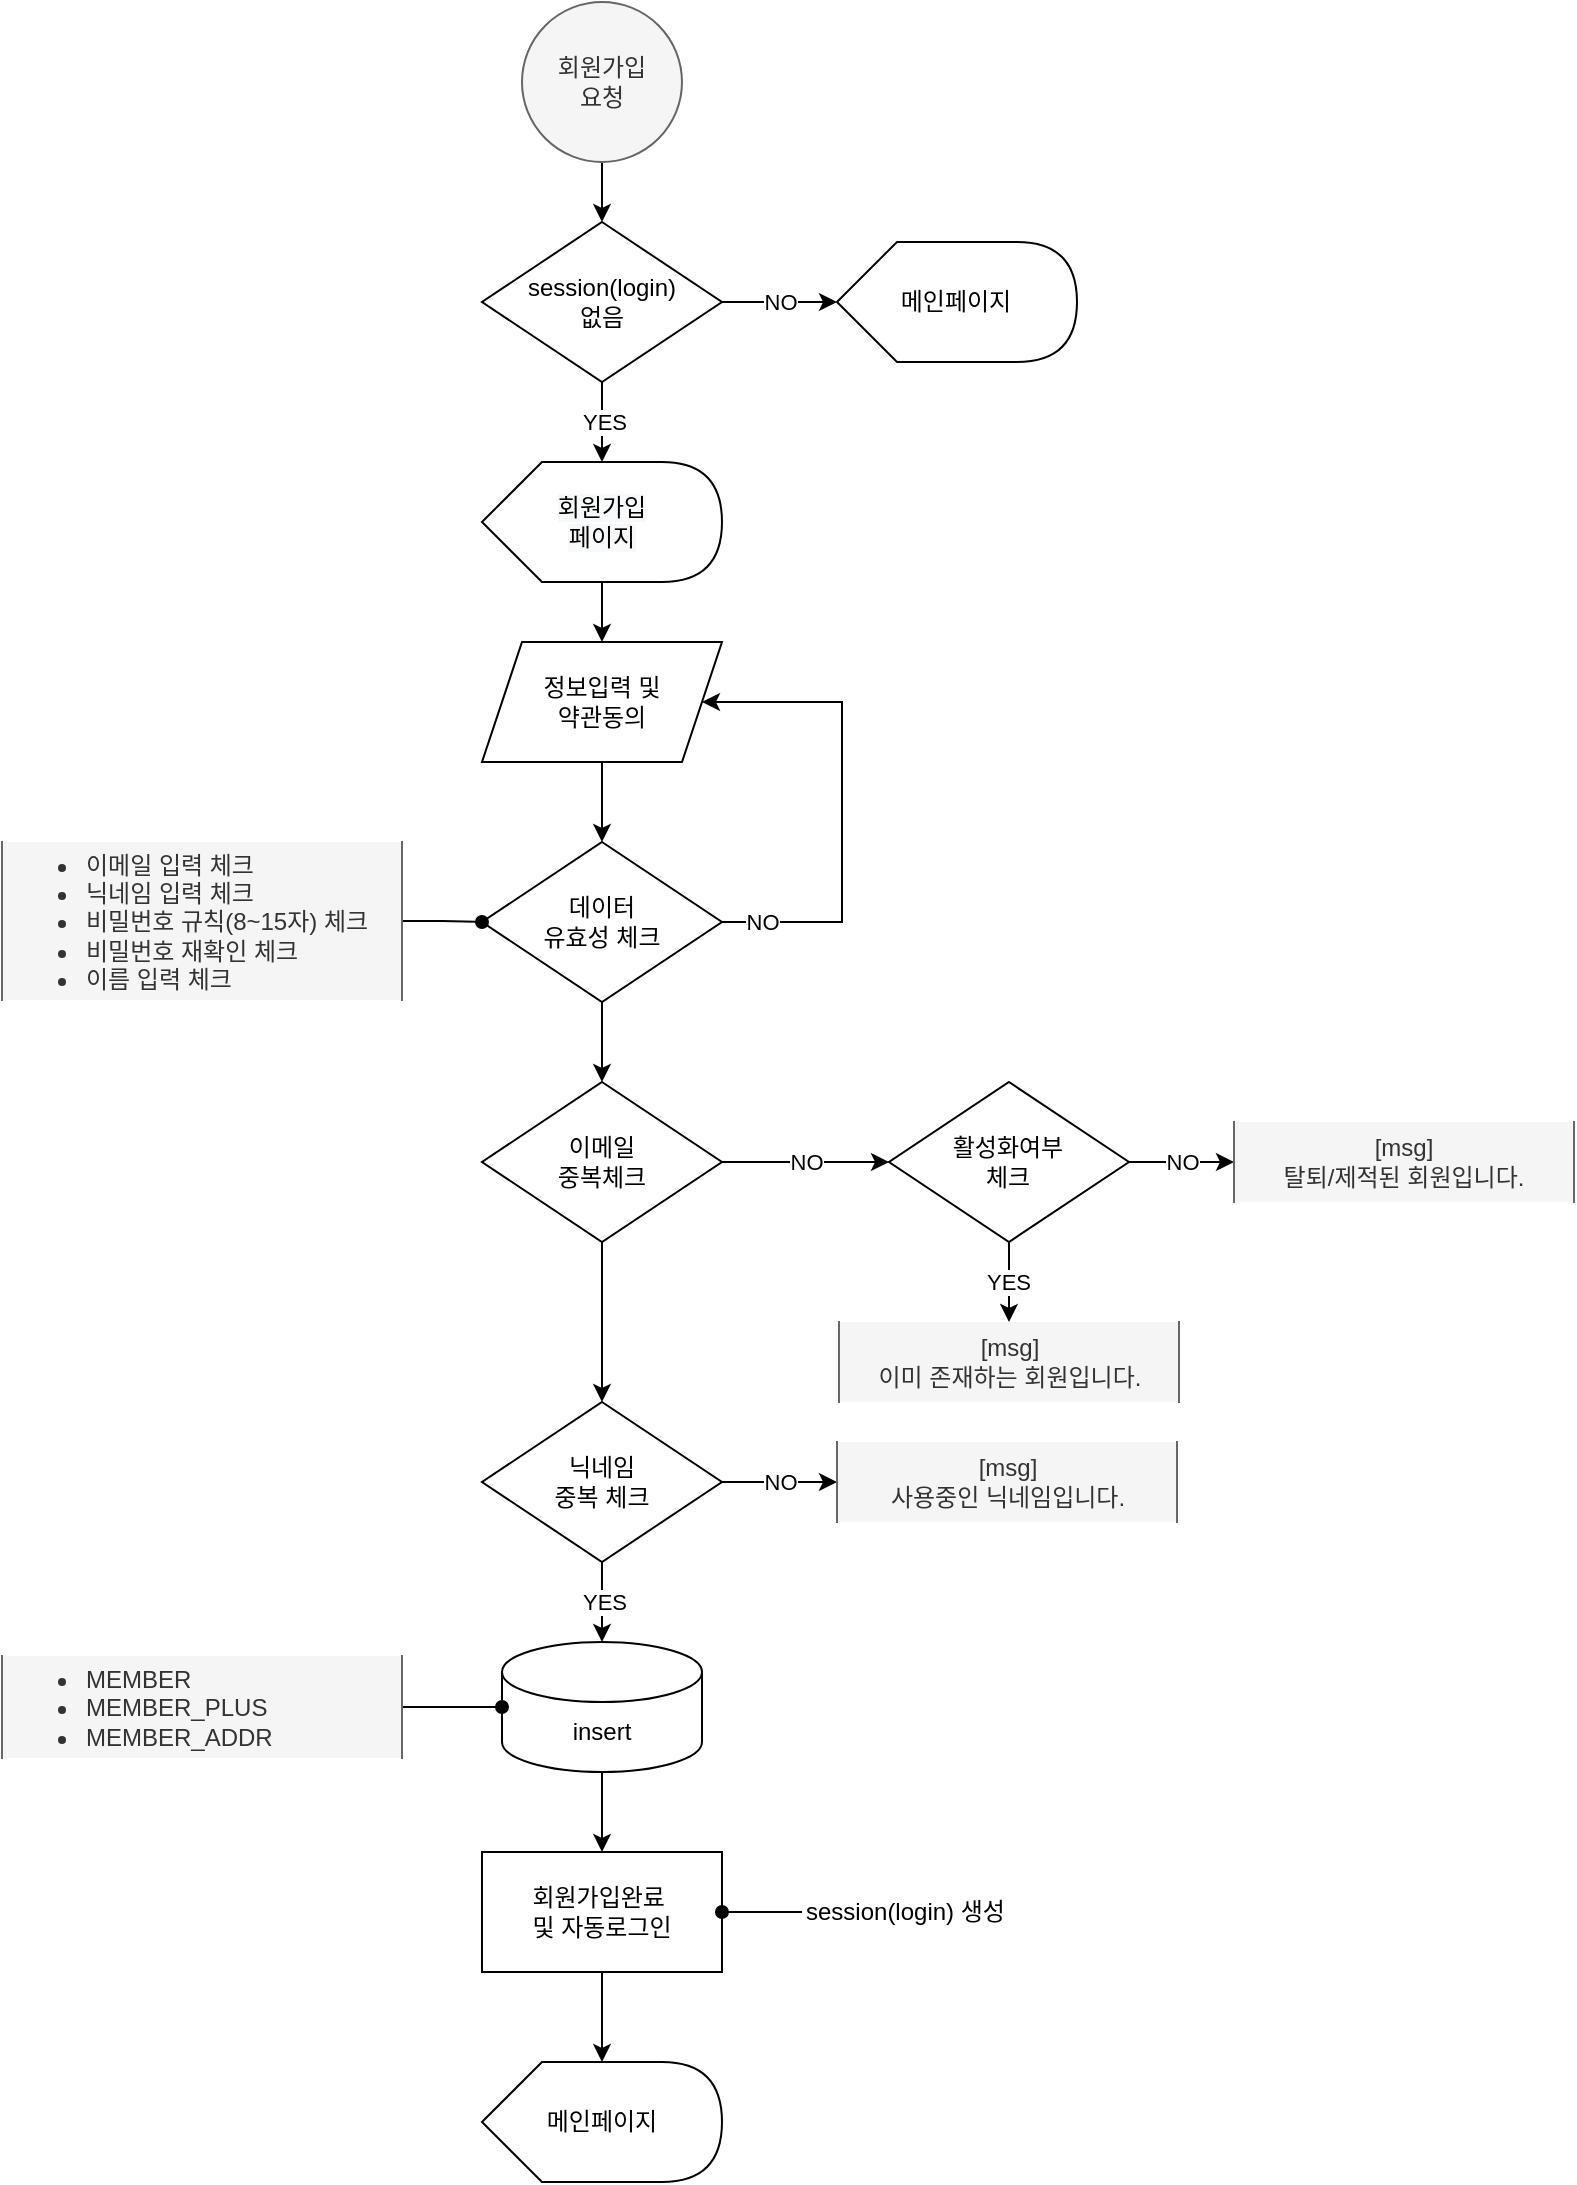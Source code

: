 <mxfile version="15.5.4" type="device" pages="8"><diagram id="YoucGpB4Nkcdr00Zplwd" name="회원가입"><mxGraphModel dx="1038" dy="579" grid="1" gridSize="10" guides="1" tooltips="1" connect="1" arrows="1" fold="1" page="1" pageScale="1" pageWidth="827" pageHeight="1169" background="#ffffff" math="0" shadow="0"><root><mxCell id="rytc3kWsH0GFnpye-tlG-0"/><mxCell id="rytc3kWsH0GFnpye-tlG-1" parent="rytc3kWsH0GFnpye-tlG-0"/><mxCell id="cUh1zHeOnwYcdgwJHqJk-0" style="edgeStyle=orthogonalEdgeStyle;rounded=0;orthogonalLoop=1;jettySize=auto;html=1;exitX=0.5;exitY=1;exitDx=0;exitDy=0;exitPerimeter=0;entryX=0.5;entryY=0;entryDx=0;entryDy=0;" parent="rytc3kWsH0GFnpye-tlG-1" source="cUh1zHeOnwYcdgwJHqJk-1" target="cUh1zHeOnwYcdgwJHqJk-4" edge="1"><mxGeometry relative="1" as="geometry"/></mxCell><mxCell id="cUh1zHeOnwYcdgwJHqJk-1" value="회원가입&lt;br&gt;요청" style="strokeWidth=1;html=1;shape=mxgraph.flowchart.start_2;whiteSpace=wrap;fillColor=#f5f5f5;strokeColor=#666666;fontColor=#333333;" parent="rytc3kWsH0GFnpye-tlG-1" vertex="1"><mxGeometry x="289.997" y="10" width="80" height="80" as="geometry"/></mxCell><mxCell id="cUh1zHeOnwYcdgwJHqJk-2" value="YES" style="edgeStyle=orthogonalEdgeStyle;rounded=0;orthogonalLoop=1;jettySize=auto;html=1;" parent="rytc3kWsH0GFnpye-tlG-1" source="cUh1zHeOnwYcdgwJHqJk-4" edge="1"><mxGeometry relative="1" as="geometry"><mxPoint x="329.997" y="240" as="targetPoint"/></mxGeometry></mxCell><mxCell id="cUh1zHeOnwYcdgwJHqJk-3" value="NO" style="edgeStyle=orthogonalEdgeStyle;rounded=0;orthogonalLoop=1;jettySize=auto;html=1;entryX=0;entryY=0.5;entryDx=0;entryDy=0;entryPerimeter=0;" parent="rytc3kWsH0GFnpye-tlG-1" source="cUh1zHeOnwYcdgwJHqJk-4" target="cUh1zHeOnwYcdgwJHqJk-20" edge="1"><mxGeometry relative="1" as="geometry"><mxPoint x="449.997" y="160.0" as="targetPoint"/></mxGeometry></mxCell><mxCell id="cUh1zHeOnwYcdgwJHqJk-4" value="session(login)&lt;br&gt;없음" style="rhombus;whiteSpace=wrap;html=1;" parent="rytc3kWsH0GFnpye-tlG-1" vertex="1"><mxGeometry x="269.997" y="120" width="120" height="80" as="geometry"/></mxCell><mxCell id="cUh1zHeOnwYcdgwJHqJk-5" value="" style="edgeStyle=orthogonalEdgeStyle;rounded=0;orthogonalLoop=1;jettySize=auto;html=1;entryX=0.5;entryY=0;entryDx=0;entryDy=0;" parent="rytc3kWsH0GFnpye-tlG-1" target="cUh1zHeOnwYcdgwJHqJk-18" edge="1"><mxGeometry relative="1" as="geometry"><mxPoint x="329.997" y="300" as="sourcePoint"/><mxPoint x="329.997" y="340.0" as="targetPoint"/></mxGeometry></mxCell><mxCell id="cUh1zHeOnwYcdgwJHqJk-7" value="&#10;&#10;&lt;span style=&quot;color: rgb(0, 0, 0); font-family: helvetica; font-size: 12px; font-style: normal; font-weight: 400; letter-spacing: normal; text-align: center; text-indent: 0px; text-transform: none; word-spacing: 0px; background-color: rgb(248, 249, 250); display: inline; float: none;&quot;&gt;회원가입&lt;/span&gt;&lt;br style=&quot;color: rgb(0, 0, 0); font-family: helvetica; font-size: 12px; font-style: normal; font-weight: 400; letter-spacing: normal; text-align: center; text-indent: 0px; text-transform: none; word-spacing: 0px; background-color: rgb(248, 249, 250);&quot;&gt;&lt;span style=&quot;color: rgb(0, 0, 0); font-family: helvetica; font-size: 12px; font-style: normal; font-weight: 400; letter-spacing: normal; text-align: center; text-indent: 0px; text-transform: none; word-spacing: 0px; background-color: rgb(248, 249, 250); display: inline; float: none;&quot;&gt;페이지&lt;/span&gt;&#10;&#10;" style="shape=display;whiteSpace=wrap;html=1;strokeWidth=1;" parent="rytc3kWsH0GFnpye-tlG-1" vertex="1"><mxGeometry x="269.997" y="240" width="120" height="60" as="geometry"/></mxCell><mxCell id="cUh1zHeOnwYcdgwJHqJk-14" value="" style="edgeStyle=orthogonalEdgeStyle;rounded=0;orthogonalLoop=1;jettySize=auto;html=1;entryX=0;entryY=0;entryDx=60;entryDy=0;entryPerimeter=0;" parent="rytc3kWsH0GFnpye-tlG-1" source="cUh1zHeOnwYcdgwJHqJk-15" target="cUh1zHeOnwYcdgwJHqJk-19" edge="1"><mxGeometry relative="1" as="geometry"><mxPoint x="329.997" y="1035" as="targetPoint"/></mxGeometry></mxCell><mxCell id="cUh1zHeOnwYcdgwJHqJk-15" value="회원가입완료&amp;nbsp;&lt;br&gt;및 자동로그인" style="whiteSpace=wrap;html=1;strokeWidth=1;" parent="rytc3kWsH0GFnpye-tlG-1" vertex="1"><mxGeometry x="269.997" y="935" width="120" height="60" as="geometry"/></mxCell><mxCell id="Z9bGmjzoKKr2C_CMmpZv-6" style="edgeStyle=orthogonalEdgeStyle;rounded=0;orthogonalLoop=1;jettySize=auto;html=1;exitX=0.5;exitY=1;exitDx=0;exitDy=0;entryX=0.5;entryY=0;entryDx=0;entryDy=0;" parent="rytc3kWsH0GFnpye-tlG-1" source="cUh1zHeOnwYcdgwJHqJk-18" target="Z9bGmjzoKKr2C_CMmpZv-3" edge="1"><mxGeometry relative="1" as="geometry"/></mxCell><mxCell id="cUh1zHeOnwYcdgwJHqJk-18" value="정보입력 및&lt;br&gt;약관동의" style="shape=parallelogram;perimeter=parallelogramPerimeter;whiteSpace=wrap;html=1;fixedSize=1;strokeWidth=1;align=center;" parent="rytc3kWsH0GFnpye-tlG-1" vertex="1"><mxGeometry x="269.997" y="330" width="120" height="60" as="geometry"/></mxCell><mxCell id="cUh1zHeOnwYcdgwJHqJk-19" value="메인페이지" style="shape=display;whiteSpace=wrap;html=1;strokeWidth=1;" parent="rytc3kWsH0GFnpye-tlG-1" vertex="1"><mxGeometry x="269.997" y="1040" width="120" height="60" as="geometry"/></mxCell><mxCell id="cUh1zHeOnwYcdgwJHqJk-20" value="메인페이지" style="shape=display;whiteSpace=wrap;html=1;strokeWidth=1;" parent="rytc3kWsH0GFnpye-tlG-1" vertex="1"><mxGeometry x="447.497" y="130" width="120" height="60" as="geometry"/></mxCell><mxCell id="cUh1zHeOnwYcdgwJHqJk-34" value="" style="edgeStyle=orthogonalEdgeStyle;rounded=0;orthogonalLoop=1;jettySize=auto;html=1;" parent="rytc3kWsH0GFnpye-tlG-1" source="cUh1zHeOnwYcdgwJHqJk-35" target="cUh1zHeOnwYcdgwJHqJk-15" edge="1"><mxGeometry relative="1" as="geometry"/></mxCell><mxCell id="cUh1zHeOnwYcdgwJHqJk-35" value="insert" style="shape=cylinder3;whiteSpace=wrap;html=1;boundedLbl=1;backgroundOutline=1;size=15;strokeWidth=1;" parent="rytc3kWsH0GFnpye-tlG-1" vertex="1"><mxGeometry x="280" y="830" width="100" height="65" as="geometry"/></mxCell><mxCell id="Z9bGmjzoKKr2C_CMmpZv-7" value="NO" style="edgeStyle=orthogonalEdgeStyle;rounded=0;orthogonalLoop=1;jettySize=auto;html=1;exitX=1;exitY=0.5;exitDx=0;exitDy=0;entryX=1;entryY=0.5;entryDx=0;entryDy=0;" parent="rytc3kWsH0GFnpye-tlG-1" source="Z9bGmjzoKKr2C_CMmpZv-3" target="cUh1zHeOnwYcdgwJHqJk-18" edge="1"><mxGeometry x="-0.833" relative="1" as="geometry"><Array as="points"><mxPoint x="450" y="470"/><mxPoint x="450" y="360"/></Array><mxPoint as="offset"/></mxGeometry></mxCell><mxCell id="AVmNckAXPZegxtVl6AB0-4" value="" style="edgeStyle=orthogonalEdgeStyle;rounded=0;orthogonalLoop=1;jettySize=auto;html=1;endArrow=classic;endFill=1;" parent="rytc3kWsH0GFnpye-tlG-1" source="Z9bGmjzoKKr2C_CMmpZv-3" target="AVmNckAXPZegxtVl6AB0-3" edge="1"><mxGeometry relative="1" as="geometry"/></mxCell><mxCell id="Z9bGmjzoKKr2C_CMmpZv-3" value="데이터&lt;br&gt;유효성 체크" style="rhombus;whiteSpace=wrap;html=1;strokeWidth=1;" parent="rytc3kWsH0GFnpye-tlG-1" vertex="1"><mxGeometry x="269.997" y="430" width="120" height="80" as="geometry"/></mxCell><mxCell id="Z9bGmjzoKKr2C_CMmpZv-11" style="edgeStyle=orthogonalEdgeStyle;rounded=0;orthogonalLoop=1;jettySize=auto;html=1;exitX=1;exitY=0.5;exitDx=0;exitDy=0;entryX=0;entryY=0.5;entryDx=0;entryDy=0;endArrow=oval;endFill=1;" parent="rytc3kWsH0GFnpye-tlG-1" source="Z9bGmjzoKKr2C_CMmpZv-10" target="Z9bGmjzoKKr2C_CMmpZv-3" edge="1"><mxGeometry relative="1" as="geometry"/></mxCell><mxCell id="Z9bGmjzoKKr2C_CMmpZv-10" value="&lt;ul&gt;&lt;li&gt;이메일 입력 체크&lt;/li&gt;&lt;li&gt;닉네임 입력 체크&lt;/li&gt;&lt;li&gt;비밀번호 규칙(8~15자) 체크&lt;/li&gt;&lt;li&gt;비밀번호 재확인 체크&lt;/li&gt;&lt;li&gt;이름 입력 체크&lt;/li&gt;&lt;/ul&gt;" style="shape=partialRectangle;whiteSpace=wrap;html=1;bottom=0;top=0;align=left;fillColor=#f5f5f5;strokeColor=#666666;fontColor=#333333;" parent="rytc3kWsH0GFnpye-tlG-1" vertex="1"><mxGeometry x="30" y="430" width="200" height="79" as="geometry"/></mxCell><mxCell id="AVmNckAXPZegxtVl6AB0-2" style="edgeStyle=orthogonalEdgeStyle;rounded=0;orthogonalLoop=1;jettySize=auto;html=1;exitX=1;exitY=0.5;exitDx=0;exitDy=0;entryX=0;entryY=0.5;entryDx=0;entryDy=0;entryPerimeter=0;endArrow=oval;endFill=1;" parent="rytc3kWsH0GFnpye-tlG-1" source="AVmNckAXPZegxtVl6AB0-1" target="cUh1zHeOnwYcdgwJHqJk-35" edge="1"><mxGeometry relative="1" as="geometry"/></mxCell><mxCell id="AVmNckAXPZegxtVl6AB0-1" value="&lt;ul&gt;&lt;li&gt;MEMBER&lt;/li&gt;&lt;li&gt;MEMBER_PLUS&lt;/li&gt;&lt;li&gt;MEMBER_ADDR&lt;/li&gt;&lt;/ul&gt;" style="shape=partialRectangle;whiteSpace=wrap;html=1;bottom=0;top=0;fillColor=#f5f5f5;align=left;strokeColor=#666666;fontColor=#333333;" parent="rytc3kWsH0GFnpye-tlG-1" vertex="1"><mxGeometry x="30" y="837" width="200" height="51" as="geometry"/></mxCell><mxCell id="AVmNckAXPZegxtVl6AB0-6" value="NO" style="edgeStyle=orthogonalEdgeStyle;rounded=0;orthogonalLoop=1;jettySize=auto;html=1;endArrow=classic;endFill=1;exitX=1;exitY=0.5;exitDx=0;exitDy=0;" parent="rytc3kWsH0GFnpye-tlG-1" source="AVmNckAXPZegxtVl6AB0-3" target="AVmNckAXPZegxtVl6AB0-5" edge="1"><mxGeometry relative="1" as="geometry"><mxPoint x="415.997" y="590" as="sourcePoint"/></mxGeometry></mxCell><mxCell id="AVmNckAXPZegxtVl6AB0-14" value="" style="edgeStyle=orthogonalEdgeStyle;rounded=0;orthogonalLoop=1;jettySize=auto;html=1;endArrow=classic;endFill=1;" parent="rytc3kWsH0GFnpye-tlG-1" source="AVmNckAXPZegxtVl6AB0-3" target="AVmNckAXPZegxtVl6AB0-13" edge="1"><mxGeometry relative="1" as="geometry"/></mxCell><mxCell id="AVmNckAXPZegxtVl6AB0-3" value="이메일&lt;br&gt;중복체크" style="rhombus;whiteSpace=wrap;html=1;strokeWidth=1;" parent="rytc3kWsH0GFnpye-tlG-1" vertex="1"><mxGeometry x="269.997" y="550" width="120" height="80" as="geometry"/></mxCell><mxCell id="AVmNckAXPZegxtVl6AB0-8" value="NO" style="edgeStyle=orthogonalEdgeStyle;rounded=0;orthogonalLoop=1;jettySize=auto;html=1;endArrow=classic;endFill=1;entryX=0;entryY=0.5;entryDx=0;entryDy=0;" parent="rytc3kWsH0GFnpye-tlG-1" source="AVmNckAXPZegxtVl6AB0-5" target="AVmNckAXPZegxtVl6AB0-9" edge="1"><mxGeometry relative="1" as="geometry"><mxPoint x="646" y="590" as="targetPoint"/></mxGeometry></mxCell><mxCell id="AVmNckAXPZegxtVl6AB0-11" value="YES" style="edgeStyle=orthogonalEdgeStyle;rounded=0;orthogonalLoop=1;jettySize=auto;html=1;endArrow=classic;endFill=1;" parent="rytc3kWsH0GFnpye-tlG-1" source="AVmNckAXPZegxtVl6AB0-5" target="AVmNckAXPZegxtVl6AB0-10" edge="1"><mxGeometry relative="1" as="geometry"/></mxCell><mxCell id="AVmNckAXPZegxtVl6AB0-5" value="활성화여부&lt;br&gt;체크" style="rhombus;whiteSpace=wrap;html=1;strokeWidth=1;" parent="rytc3kWsH0GFnpye-tlG-1" vertex="1"><mxGeometry x="473.497" y="550" width="120" height="80" as="geometry"/></mxCell><mxCell id="AVmNckAXPZegxtVl6AB0-9" value="[msg]&lt;br&gt;탈퇴/제적된 회원입니다." style="shape=partialRectangle;whiteSpace=wrap;html=1;bottom=0;top=0;fillColor=#f5f5f5;align=center;strokeColor=#666666;fontColor=#333333;" parent="rytc3kWsH0GFnpye-tlG-1" vertex="1"><mxGeometry x="646" y="570" width="170" height="40" as="geometry"/></mxCell><mxCell id="AVmNckAXPZegxtVl6AB0-10" value="[msg]&lt;br&gt;이미 존재하는 회원입니다." style="shape=partialRectangle;whiteSpace=wrap;html=1;bottom=0;top=0;fillColor=#f5f5f5;align=center;strokeColor=#666666;fontColor=#333333;" parent="rytc3kWsH0GFnpye-tlG-1" vertex="1"><mxGeometry x="448.5" y="670" width="170" height="40" as="geometry"/></mxCell><mxCell id="AVmNckAXPZegxtVl6AB0-15" value="YES" style="edgeStyle=orthogonalEdgeStyle;rounded=0;orthogonalLoop=1;jettySize=auto;html=1;exitX=0.5;exitY=1;exitDx=0;exitDy=0;endArrow=classic;endFill=1;" parent="rytc3kWsH0GFnpye-tlG-1" source="AVmNckAXPZegxtVl6AB0-13" edge="1"><mxGeometry relative="1" as="geometry"><mxPoint x="330" y="830" as="targetPoint"/></mxGeometry></mxCell><mxCell id="AVmNckAXPZegxtVl6AB0-17" value="NO" style="edgeStyle=orthogonalEdgeStyle;rounded=0;orthogonalLoop=1;jettySize=auto;html=1;endArrow=classic;endFill=1;" parent="rytc3kWsH0GFnpye-tlG-1" source="AVmNckAXPZegxtVl6AB0-13" target="AVmNckAXPZegxtVl6AB0-16" edge="1"><mxGeometry relative="1" as="geometry"/></mxCell><mxCell id="AVmNckAXPZegxtVl6AB0-13" value="닉네임&lt;br&gt;중복 체크" style="rhombus;whiteSpace=wrap;html=1;strokeWidth=1;" parent="rytc3kWsH0GFnpye-tlG-1" vertex="1"><mxGeometry x="269.997" y="710" width="120" height="80" as="geometry"/></mxCell><mxCell id="AVmNckAXPZegxtVl6AB0-16" value="[msg]&lt;br&gt;사용중인 닉네임입니다." style="shape=partialRectangle;whiteSpace=wrap;html=1;bottom=0;top=0;fillColor=#f5f5f5;align=center;strokeColor=#666666;fontColor=#333333;" parent="rytc3kWsH0GFnpye-tlG-1" vertex="1"><mxGeometry x="447.5" y="730" width="170" height="40" as="geometry"/></mxCell><mxCell id="AVmNckAXPZegxtVl6AB0-21" value="" style="edgeStyle=orthogonalEdgeStyle;rounded=0;orthogonalLoop=1;jettySize=auto;html=1;endArrow=oval;endFill=1;" parent="rytc3kWsH0GFnpye-tlG-1" source="AVmNckAXPZegxtVl6AB0-20" target="cUh1zHeOnwYcdgwJHqJk-15" edge="1"><mxGeometry relative="1" as="geometry"/></mxCell><mxCell id="AVmNckAXPZegxtVl6AB0-20" value="session(login) 생성" style="text;html=1;strokeColor=none;fillColor=none;align=left;verticalAlign=middle;whiteSpace=wrap;rounded=0;" parent="rytc3kWsH0GFnpye-tlG-1" vertex="1"><mxGeometry x="430" y="950" width="220" height="30" as="geometry"/></mxCell></root></mxGraphModel></diagram><diagram name="본인인증" id="LASA5d1Kfs5Xq0enyJGx"><mxGraphModel dx="920" dy="446" grid="1" gridSize="10" guides="1" tooltips="1" connect="1" arrows="1" fold="1" page="1" pageScale="1" pageWidth="827" pageHeight="1169" background="#ffffff" math="0" shadow="0"><root><mxCell id="t0cRSxQqgFHOOcqDgpD1-0"/><mxCell id="t0cRSxQqgFHOOcqDgpD1-1" parent="t0cRSxQqgFHOOcqDgpD1-0"/><mxCell id="BSMWgsd8nxwBOuU38Q9q-11" value="" style="edgeStyle=orthogonalEdgeStyle;rounded=0;orthogonalLoop=1;jettySize=auto;html=1;" parent="t0cRSxQqgFHOOcqDgpD1-1" source="t0cRSxQqgFHOOcqDgpD1-3" target="BSMWgsd8nxwBOuU38Q9q-10" edge="1"><mxGeometry relative="1" as="geometry"/></mxCell><mxCell id="t0cRSxQqgFHOOcqDgpD1-3" value="본인인증&lt;br&gt;요청" style="ellipse;whiteSpace=wrap;html=1;aspect=fixed;strokeWidth=1;align=center;fillColor=#b0e3e6;strokeColor=#0e8088;" parent="t0cRSxQqgFHOOcqDgpD1-1" vertex="1"><mxGeometry x="320" y="10" width="80" height="80" as="geometry"/></mxCell><mxCell id="BSMWgsd8nxwBOuU38Q9q-12" value="" style="edgeStyle=orthogonalEdgeStyle;rounded=0;orthogonalLoop=1;jettySize=auto;html=1;entryX=0;entryY=0;entryDx=60.0;entryDy=0;entryPerimeter=0;" parent="t0cRSxQqgFHOOcqDgpD1-1" source="BSMWgsd8nxwBOuU38Q9q-10" target="5jsXB72bLCdP8WyqK1J4-0" edge="1"><mxGeometry relative="1" as="geometry"><mxPoint x="360" y="210" as="targetPoint"/></mxGeometry></mxCell><mxCell id="BSMWgsd8nxwBOuU38Q9q-10" value="boolean &lt;br&gt;myself = false" style="shape=hexagon;perimeter=hexagonPerimeter2;whiteSpace=wrap;html=1;fixedSize=1;strokeWidth=1;align=center;" parent="t0cRSxQqgFHOOcqDgpD1-1" vertex="1"><mxGeometry x="300" y="120" width="120" height="60" as="geometry"/></mxCell><mxCell id="srE5kjOPlbWTVRUxVOb1-3" value="YES" style="edgeStyle=orthogonalEdgeStyle;rounded=0;orthogonalLoop=1;jettySize=auto;html=1;exitX=0.5;exitY=1;exitDx=0;exitDy=0;" parent="t0cRSxQqgFHOOcqDgpD1-1" source="Ay0Fg_T1EX8JNmomxOYZ-0" target="srE5kjOPlbWTVRUxVOb1-9" edge="1"><mxGeometry relative="1" as="geometry"><mxPoint x="360" y="490" as="sourcePoint"/></mxGeometry></mxCell><mxCell id="srE5kjOPlbWTVRUxVOb1-7" value="YES" style="edgeStyle=orthogonalEdgeStyle;rounded=0;orthogonalLoop=1;jettySize=auto;html=1;entryX=0.5;entryY=0;entryDx=0;entryDy=0;" parent="t0cRSxQqgFHOOcqDgpD1-1" source="srE5kjOPlbWTVRUxVOb1-9" target="QoKC32Ky4rC2N5OWd3mj-0" edge="1"><mxGeometry relative="1" as="geometry"><mxPoint x="360" y="530" as="targetPoint"/></mxGeometry></mxCell><mxCell id="srE5kjOPlbWTVRUxVOb1-8" value="NO" style="edgeStyle=orthogonalEdgeStyle;rounded=0;orthogonalLoop=1;jettySize=auto;html=1;exitX=1;exitY=0.5;exitDx=0;exitDy=0;entryX=1;entryY=0.5;entryDx=0;entryDy=0;" parent="t0cRSxQqgFHOOcqDgpD1-1" source="srE5kjOPlbWTVRUxVOb1-9" target="srE5kjOPlbWTVRUxVOb1-14" edge="1"><mxGeometry x="-0.882" relative="1" as="geometry"><Array as="points"><mxPoint x="530" y="460"/><mxPoint x="530" y="640"/></Array><mxPoint as="offset"/></mxGeometry></mxCell><mxCell id="srE5kjOPlbWTVRUxVOb1-9" value="사용자정보&lt;br&gt;일치여부 체크" style="rhombus;whiteSpace=wrap;html=1;rounded=0;strokeWidth=1;" parent="t0cRSxQqgFHOOcqDgpD1-1" vertex="1"><mxGeometry x="300" y="420" width="120" height="80" as="geometry"/></mxCell><mxCell id="srE5kjOPlbWTVRUxVOb1-10" value="" style="edgeStyle=orthogonalEdgeStyle;rounded=0;orthogonalLoop=1;jettySize=auto;html=1;exitX=0.5;exitY=1;exitDx=0;exitDy=0;" parent="t0cRSxQqgFHOOcqDgpD1-1" source="QoKC32Ky4rC2N5OWd3mj-0" target="srE5kjOPlbWTVRUxVOb1-14" edge="1"><mxGeometry relative="1" as="geometry"><mxPoint x="360" y="590" as="sourcePoint"/></mxGeometry></mxCell><mxCell id="srE5kjOPlbWTVRUxVOb1-12" value="본인인증&lt;br&gt;완료" style="ellipse;whiteSpace=wrap;html=1;aspect=fixed;strokeWidth=1;align=center;fillColor=#b0e3e6;strokeColor=#0e8088;" parent="t0cRSxQqgFHOOcqDgpD1-1" vertex="1"><mxGeometry x="320" y="690" width="80" height="80" as="geometry"/></mxCell><mxCell id="srE5kjOPlbWTVRUxVOb1-13" value="" style="edgeStyle=orthogonalEdgeStyle;rounded=0;orthogonalLoop=1;jettySize=auto;html=1;" parent="t0cRSxQqgFHOOcqDgpD1-1" source="srE5kjOPlbWTVRUxVOb1-14" target="srE5kjOPlbWTVRUxVOb1-12" edge="1"><mxGeometry relative="1" as="geometry"/></mxCell><mxCell id="srE5kjOPlbWTVRUxVOb1-14" value="" style="shape=sumEllipse;perimeter=ellipsePerimeter;whiteSpace=wrap;html=1;backgroundOutline=1;strokeWidth=1;align=center;" parent="t0cRSxQqgFHOOcqDgpD1-1" vertex="1"><mxGeometry x="340" y="620" width="40" height="40" as="geometry"/></mxCell><mxCell id="5jsXB72bLCdP8WyqK1J4-1" value="" style="edgeStyle=orthogonalEdgeStyle;rounded=0;orthogonalLoop=1;jettySize=auto;html=1;" parent="t0cRSxQqgFHOOcqDgpD1-1" source="5jsXB72bLCdP8WyqK1J4-0" edge="1"><mxGeometry relative="1" as="geometry"><mxPoint x="360" y="320" as="targetPoint"/></mxGeometry></mxCell><mxCell id="5jsXB72bLCdP8WyqK1J4-0" value="본인인증&lt;br&gt;페이지" style="shape=display;whiteSpace=wrap;html=1;strokeWidth=1;" parent="t0cRSxQqgFHOOcqDgpD1-1" vertex="1"><mxGeometry x="300" y="220" width="120" height="60" as="geometry"/></mxCell><mxCell id="Ay0Fg_T1EX8JNmomxOYZ-0" value="정보입력" style="shape=parallelogram;perimeter=parallelogramPerimeter;whiteSpace=wrap;html=1;fixedSize=1;align=center;" vertex="1" parent="t0cRSxQqgFHOOcqDgpD1-1"><mxGeometry x="300" y="320" width="120" height="60" as="geometry"/></mxCell><mxCell id="QoKC32Ky4rC2N5OWd3mj-0" value="myself = true" style="rounded=0;whiteSpace=wrap;html=1;strokeWidth=1;align=center;" vertex="1" parent="t0cRSxQqgFHOOcqDgpD1-1"><mxGeometry x="300" y="530" width="120" height="60" as="geometry"/></mxCell></root></mxGraphModel></diagram><diagram name="로그인" id="IzZyE-DG6XfeRGEh0Nj0"><mxGraphModel dx="1564" dy="758" grid="1" gridSize="10" guides="1" tooltips="1" connect="1" arrows="1" fold="1" page="1" pageScale="1" pageWidth="827" pageHeight="1169" background="#ffffff" math="0" shadow="0"><root><mxCell id="yWk2ALvu7SRIWRC7iXE4-0"/><mxCell id="yWk2ALvu7SRIWRC7iXE4-1" parent="yWk2ALvu7SRIWRC7iXE4-0"/><mxCell id="3iCUCqcFMKLx2AKuNZm8-2" value="" style="edgeStyle=orthogonalEdgeStyle;rounded=0;orthogonalLoop=1;jettySize=auto;html=1;" parent="yWk2ALvu7SRIWRC7iXE4-1" source="y5Ri9wqI6N_EvpWuXx89-1" target="3iCUCqcFMKLx2AKuNZm8-0" edge="1"><mxGeometry relative="1" as="geometry"/></mxCell><mxCell id="y5Ri9wqI6N_EvpWuXx89-1" value="로그인페이지&lt;br&gt;요청" style="ellipse;whiteSpace=wrap;html=1;aspect=fixed;strokeWidth=1;align=center;fillColor=#fad9d5;strokeColor=#ae4132;" parent="yWk2ALvu7SRIWRC7iXE4-1" vertex="1"><mxGeometry x="40" y="40" width="80" height="80" as="geometry"/></mxCell><mxCell id="OaLDJXwnzVpwqhdagaXq-0" value="NO" style="edgeStyle=orthogonalEdgeStyle;rounded=0;orthogonalLoop=1;jettySize=auto;html=1;" parent="yWk2ALvu7SRIWRC7iXE4-1" source="3iCUCqcFMKLx2AKuNZm8-0" target="3iCUCqcFMKLx2AKuNZm8-4" edge="1"><mxGeometry relative="1" as="geometry"/></mxCell><mxCell id="OaLDJXwnzVpwqhdagaXq-1" value="YES" style="edgeStyle=orthogonalEdgeStyle;rounded=0;orthogonalLoop=1;jettySize=auto;html=1;entryX=0.5;entryY=0;entryDx=0;entryDy=0;exitX=0.5;exitY=1;exitDx=0;exitDy=0;" parent="yWk2ALvu7SRIWRC7iXE4-1" source="3iCUCqcFMKLx2AKuNZm8-0" target="OaLDJXwnzVpwqhdagaXq-2" edge="1"><mxGeometry relative="1" as="geometry"><mxPoint x="80" y="340" as="targetPoint"/><mxPoint x="20" y="340" as="sourcePoint"/></mxGeometry></mxCell><mxCell id="3iCUCqcFMKLx2AKuNZm8-0" value="&#10;&#10;&lt;span style=&quot;color: rgb(0, 0, 0); font-family: helvetica; font-size: 12px; font-style: normal; font-weight: 400; letter-spacing: normal; text-align: center; text-indent: 0px; text-transform: none; word-spacing: 0px; background-color: rgb(248, 249, 250); display: inline; float: none;&quot;&gt;session(login)&lt;/span&gt;&lt;br style=&quot;color: rgb(0, 0, 0); font-family: helvetica; font-size: 12px; font-style: normal; font-weight: 400; letter-spacing: normal; text-align: center; text-indent: 0px; text-transform: none; word-spacing: 0px; background-color: rgb(248, 249, 250);&quot;&gt;&lt;span style=&quot;color: rgb(0, 0, 0); font-family: helvetica; font-size: 12px; font-style: normal; font-weight: 400; letter-spacing: normal; text-align: center; text-indent: 0px; text-transform: none; word-spacing: 0px; background-color: rgb(248, 249, 250); display: inline; float: none;&quot;&gt;없음&lt;/span&gt;&#10;&#10;" style="rhombus;whiteSpace=wrap;html=1;strokeWidth=1;align=center;" parent="yWk2ALvu7SRIWRC7iXE4-1" vertex="1"><mxGeometry x="20" y="160" width="120" height="80" as="geometry"/></mxCell><mxCell id="3iCUCqcFMKLx2AKuNZm8-4" value="메인페이지" style="shape=display;whiteSpace=wrap;html=1;strokeWidth=1;align=center;" parent="yWk2ALvu7SRIWRC7iXE4-1" vertex="1"><mxGeometry x="210" y="170" width="120" height="60" as="geometry"/></mxCell><mxCell id="OaLDJXwnzVpwqhdagaXq-4" value="YES" style="edgeStyle=orthogonalEdgeStyle;rounded=0;orthogonalLoop=1;jettySize=auto;html=1;" parent="yWk2ALvu7SRIWRC7iXE4-1" source="OaLDJXwnzVpwqhdagaXq-2" edge="1"><mxGeometry relative="1" as="geometry"><mxPoint x="80" y="400" as="targetPoint"/></mxGeometry></mxCell><mxCell id="OaLDJXwnzVpwqhdagaXq-14" value="NO" style="edgeStyle=orthogonalEdgeStyle;rounded=0;orthogonalLoop=1;jettySize=auto;html=1;entryX=0;entryY=0.5;entryDx=0;entryDy=0;entryPerimeter=0;" parent="yWk2ALvu7SRIWRC7iXE4-1" source="OaLDJXwnzVpwqhdagaXq-2" edge="1"><mxGeometry relative="1" as="geometry"><mxPoint x="210" y="320" as="targetPoint"/></mxGeometry></mxCell><mxCell id="OaLDJXwnzVpwqhdagaXq-2" value="emailCookie&lt;br&gt;(email)?" style="rhombus;whiteSpace=wrap;html=1;strokeWidth=1;align=center;" parent="yWk2ALvu7SRIWRC7iXE4-1" vertex="1"><mxGeometry x="20" y="280" width="120" height="80" as="geometry"/></mxCell><mxCell id="DXD2-HLnA1b9PforNiWE-12" style="edgeStyle=orthogonalEdgeStyle;rounded=0;orthogonalLoop=1;jettySize=auto;html=1;exitX=0.5;exitY=1;exitDx=0;exitDy=0;exitPerimeter=0;entryX=0.5;entryY=0;entryDx=0;entryDy=0;endArrow=classic;endFill=1;" edge="1" parent="yWk2ALvu7SRIWRC7iXE4-1" source="OaLDJXwnzVpwqhdagaXq-6" target="OaLDJXwnzVpwqhdagaXq-9"><mxGeometry relative="1" as="geometry"/></mxCell><mxCell id="OaLDJXwnzVpwqhdagaXq-6" value="SELECT&lt;br&gt;(MEMBER)" style="shape=cylinder3;whiteSpace=wrap;html=1;boundedLbl=1;backgroundOutline=1;size=15;strokeWidth=1;align=center;" parent="yWk2ALvu7SRIWRC7iXE4-1" vertex="1"><mxGeometry x="20" y="484.5" width="120" height="70.5" as="geometry"/></mxCell><mxCell id="OaLDJXwnzVpwqhdagaXq-12" value="YES" style="edgeStyle=orthogonalEdgeStyle;rounded=0;orthogonalLoop=1;jettySize=auto;html=1;entryX=0.5;entryY=0;entryDx=0;entryDy=0;" parent="yWk2ALvu7SRIWRC7iXE4-1" source="OaLDJXwnzVpwqhdagaXq-9" edge="1"><mxGeometry relative="1" as="geometry"><mxPoint x="80" y="700" as="targetPoint"/></mxGeometry></mxCell><mxCell id="OaLDJXwnzVpwqhdagaXq-22" value="NO" style="edgeStyle=orthogonalEdgeStyle;rounded=0;orthogonalLoop=1;jettySize=auto;html=1;" parent="yWk2ALvu7SRIWRC7iXE4-1" source="OaLDJXwnzVpwqhdagaXq-9" target="OaLDJXwnzVpwqhdagaXq-21" edge="1"><mxGeometry relative="1" as="geometry"/></mxCell><mxCell id="OaLDJXwnzVpwqhdagaXq-9" value="SESSIONID&amp;nbsp;&lt;br&gt;not null" style="rhombus;whiteSpace=wrap;html=1;strokeWidth=1;align=center;" parent="yWk2ALvu7SRIWRC7iXE4-1" vertex="1"><mxGeometry x="20" y="580" width="120" height="80" as="geometry"/></mxCell><mxCell id="OaLDJXwnzVpwqhdagaXq-18" value="" style="edgeStyle=orthogonalEdgeStyle;rounded=0;orthogonalLoop=1;jettySize=auto;html=1;exitX=0.5;exitY=1;exitDx=0;exitDy=0;" parent="yWk2ALvu7SRIWRC7iXE4-1" source="DXD2-HLnA1b9PforNiWE-13" target="OaLDJXwnzVpwqhdagaXq-17" edge="1"><mxGeometry relative="1" as="geometry"><mxPoint x="80" y="760" as="sourcePoint"/></mxGeometry></mxCell><mxCell id="NUJJLz6BUXK1WE0r3s2k-0" value="" style="edgeStyle=orthogonalEdgeStyle;rounded=0;orthogonalLoop=1;jettySize=auto;html=1;entryX=0.5;entryY=0;entryDx=0;entryDy=0;" parent="yWk2ALvu7SRIWRC7iXE4-1" target="devRDnnbZfahHK4S-PtL-3" edge="1"><mxGeometry relative="1" as="geometry"><mxPoint x="763" y="370" as="sourcePoint"/><mxPoint x="763" y="410" as="targetPoint"/></mxGeometry></mxCell><mxCell id="OaLDJXwnzVpwqhdagaXq-15" value="정보입력" style="shape=parallelogram;perimeter=parallelogramPerimeter;whiteSpace=wrap;html=1;fixedSize=1;strokeWidth=1;align=center;" parent="yWk2ALvu7SRIWRC7iXE4-1" vertex="1"><mxGeometry x="703" y="325" width="120" height="60" as="geometry"/></mxCell><mxCell id="OaLDJXwnzVpwqhdagaXq-17" value="1" style="strokeWidth=1;html=1;shape=mxgraph.flowchart.start_2;whiteSpace=wrap;align=center;fillColor=#fff2cc;strokeColor=#d6b656;" parent="yWk2ALvu7SRIWRC7iXE4-1" vertex="1"><mxGeometry x="60" y="785" width="40" height="40" as="geometry"/></mxCell><mxCell id="OaLDJXwnzVpwqhdagaXq-21" value="1" style="strokeWidth=1;html=1;shape=mxgraph.flowchart.start_2;whiteSpace=wrap;align=center;fillColor=#fff2cc;strokeColor=#d6b656;" parent="yWk2ALvu7SRIWRC7iXE4-1" vertex="1"><mxGeometry x="210" y="600.5" width="40" height="40" as="geometry"/></mxCell><mxCell id="NUJJLz6BUXK1WE0r3s2k-3" value="NO" style="edgeStyle=orthogonalEdgeStyle;rounded=0;orthogonalLoop=1;jettySize=auto;html=1;exitX=1;exitY=0.5;exitDx=0;exitDy=0;entryX=1;entryY=0.5;entryDx=0;entryDy=0;" parent="yWk2ALvu7SRIWRC7iXE4-1" source="devRDnnbZfahHK4S-PtL-3" target="OaLDJXwnzVpwqhdagaXq-15" edge="1"><mxGeometry x="-0.769" relative="1" as="geometry"><mxPoint x="633" y="425" as="targetPoint"/><Array as="points"><mxPoint x="880" y="450"/><mxPoint x="880" y="355"/></Array><mxPoint as="offset"/><mxPoint x="823" y="465" as="sourcePoint"/></mxGeometry></mxCell><mxCell id="NUJJLz6BUXK1WE0r3s2k-4" value="YES" style="edgeStyle=orthogonalEdgeStyle;rounded=0;orthogonalLoop=1;jettySize=auto;html=1;exitX=0.5;exitY=1;exitDx=0;exitDy=0;" parent="yWk2ALvu7SRIWRC7iXE4-1" source="devRDnnbZfahHK4S-PtL-3" target="NUJJLz6BUXK1WE0r3s2k-1" edge="1"><mxGeometry relative="1" as="geometry"><mxPoint x="763" y="490" as="sourcePoint"/></mxGeometry></mxCell><mxCell id="ARkuXrnnZvC_n99qEVXN-0" value="" style="edgeStyle=orthogonalEdgeStyle;rounded=0;orthogonalLoop=1;jettySize=auto;html=1;" parent="yWk2ALvu7SRIWRC7iXE4-1" source="NUJJLz6BUXK1WE0r3s2k-1" target="NUJJLz6BUXK1WE0r3s2k-5" edge="1"><mxGeometry relative="1" as="geometry"/></mxCell><mxCell id="NUJJLz6BUXK1WE0r3s2k-1" value="SELECT&lt;br&gt;(MEMBER)" style="shape=cylinder3;whiteSpace=wrap;html=1;boundedLbl=1;backgroundOutline=1;size=15;strokeWidth=1;align=center;" parent="yWk2ALvu7SRIWRC7iXE4-1" vertex="1"><mxGeometry x="703" y="525" width="120" height="70" as="geometry"/></mxCell><mxCell id="ARkuXrnnZvC_n99qEVXN-2" value="YES" style="edgeStyle=orthogonalEdgeStyle;rounded=0;orthogonalLoop=1;jettySize=auto;html=1;entryX=0.5;entryY=0;entryDx=0;entryDy=0;" parent="yWk2ALvu7SRIWRC7iXE4-1" source="NUJJLz6BUXK1WE0r3s2k-5" target="9XhHtjtMnM2ttWWr38dV-0" edge="1"><mxGeometry relative="1" as="geometry"><mxPoint x="763" y="735.0" as="targetPoint"/></mxGeometry></mxCell><mxCell id="ARkuXrnnZvC_n99qEVXN-7" value="NO" style="edgeStyle=orthogonalEdgeStyle;rounded=0;orthogonalLoop=1;jettySize=auto;html=1;entryX=0;entryY=0.5;entryDx=0;entryDy=0;" parent="yWk2ALvu7SRIWRC7iXE4-1" source="NUJJLz6BUXK1WE0r3s2k-5" target="-NnD3UzqPEySlnYVwy64-3" edge="1"><mxGeometry relative="1" as="geometry"><mxPoint x="873" y="655" as="targetPoint"/></mxGeometry></mxCell><mxCell id="NUJJLz6BUXK1WE0r3s2k-5" value="NICKNAME&lt;br&gt;not null?" style="rhombus;whiteSpace=wrap;html=1;strokeWidth=1;align=center;" parent="yWk2ALvu7SRIWRC7iXE4-1" vertex="1"><mxGeometry x="703" y="615" width="120" height="80" as="geometry"/></mxCell><mxCell id="ARkuXrnnZvC_n99qEVXN-24" value="" style="edgeStyle=orthogonalEdgeStyle;rounded=0;orthogonalLoop=1;jettySize=auto;html=1;" parent="yWk2ALvu7SRIWRC7iXE4-1" source="ARkuXrnnZvC_n99qEVXN-6" target="ARkuXrnnZvC_n99qEVXN-23" edge="1"><mxGeometry relative="1" as="geometry"/></mxCell><mxCell id="ARkuXrnnZvC_n99qEVXN-6" value="로그인 실패&lt;br&gt;Fail = Fail + 1" style="whiteSpace=wrap;html=1;strokeWidth=1;" parent="yWk2ALvu7SRIWRC7iXE4-1" vertex="1"><mxGeometry x="1093" y="725" width="120" height="60" as="geometry"/></mxCell><mxCell id="ARkuXrnnZvC_n99qEVXN-26" value="YES" style="edgeStyle=orthogonalEdgeStyle;rounded=0;orthogonalLoop=1;jettySize=auto;html=1;entryX=0.5;entryY=0;entryDx=0;entryDy=0;" parent="yWk2ALvu7SRIWRC7iXE4-1" source="ARkuXrnnZvC_n99qEVXN-23" target="g4qXyDXzjvFPfMHRWFZs-1" edge="1"><mxGeometry relative="1" as="geometry"><mxPoint x="1153" y="935.0" as="targetPoint"/><Array as="points"/></mxGeometry></mxCell><mxCell id="ARkuXrnnZvC_n99qEVXN-28" value="NO" style="edgeStyle=orthogonalEdgeStyle;rounded=0;orthogonalLoop=1;jettySize=auto;html=1;exitX=1;exitY=0.5;exitDx=0;exitDy=0;entryX=1;entryY=0.5;entryDx=0;entryDy=0;entryPerimeter=0;" parent="yWk2ALvu7SRIWRC7iXE4-1" source="ARkuXrnnZvC_n99qEVXN-23" target="aQpVf3bVPXVU8ohqk7f4-2" edge="1"><mxGeometry x="-0.965" relative="1" as="geometry"><mxPoint x="629" y="445" as="targetPoint"/><Array as="points"><mxPoint x="1329" y="855"/><mxPoint x="1329" y="185"/></Array><mxPoint as="offset"/></mxGeometry></mxCell><mxCell id="ARkuXrnnZvC_n99qEVXN-23" value="Fail&amp;nbsp; ≥ 3?" style="rhombus;whiteSpace=wrap;html=1;strokeWidth=1;align=center;" parent="yWk2ALvu7SRIWRC7iXE4-1" vertex="1"><mxGeometry x="1093" y="815" width="120" height="80" as="geometry"/></mxCell><mxCell id="ARkuXrnnZvC_n99qEVXN-31" value="" style="edgeStyle=orthogonalEdgeStyle;rounded=0;orthogonalLoop=1;jettySize=auto;html=1;exitX=0;exitY=0.5;exitDx=0;exitDy=0;" parent="yWk2ALvu7SRIWRC7iXE4-1" source="aQpVf3bVPXVU8ohqk7f4-5" target="OaLDJXwnzVpwqhdagaXq-15" edge="1"><mxGeometry relative="1" as="geometry"><mxPoint x="759" y="395" as="sourcePoint"/></mxGeometry></mxCell><mxCell id="aQpVf3bVPXVU8ohqk7f4-0" value="" style="edgeStyle=orthogonalEdgeStyle;rounded=0;orthogonalLoop=1;jettySize=auto;html=1;" parent="yWk2ALvu7SRIWRC7iXE4-1" source="aQpVf3bVPXVU8ohqk7f4-1" target="aQpVf3bVPXVU8ohqk7f4-4" edge="1"><mxGeometry relative="1" as="geometry"/></mxCell><mxCell id="aQpVf3bVPXVU8ohqk7f4-1" value="1" style="strokeWidth=1;html=1;shape=mxgraph.flowchart.start_2;whiteSpace=wrap;align=center;fillColor=#fff2cc;strokeColor=#d6b656;" parent="yWk2ALvu7SRIWRC7iXE4-1" vertex="1"><mxGeometry x="943" y="10" width="40" height="40" as="geometry"/></mxCell><mxCell id="aQpVf3bVPXVU8ohqk7f4-6" value="" style="edgeStyle=orthogonalEdgeStyle;rounded=0;orthogonalLoop=1;jettySize=auto;html=1;" parent="yWk2ALvu7SRIWRC7iXE4-1" source="aQpVf3bVPXVU8ohqk7f4-2" target="aQpVf3bVPXVU8ohqk7f4-5" edge="1"><mxGeometry relative="1" as="geometry"/></mxCell><mxCell id="aQpVf3bVPXVU8ohqk7f4-2" value="로그인페이지" style="shape=display;whiteSpace=wrap;html=1;strokeWidth=1;align=center;" parent="yWk2ALvu7SRIWRC7iXE4-1" vertex="1"><mxGeometry x="903" y="155" width="120" height="60" as="geometry"/></mxCell><mxCell id="aQpVf3bVPXVU8ohqk7f4-3" value="" style="edgeStyle=orthogonalEdgeStyle;rounded=0;orthogonalLoop=1;jettySize=auto;html=1;" parent="yWk2ALvu7SRIWRC7iXE4-1" source="aQpVf3bVPXVU8ohqk7f4-4" target="aQpVf3bVPXVU8ohqk7f4-2" edge="1"><mxGeometry relative="1" as="geometry"/></mxCell><mxCell id="aQpVf3bVPXVU8ohqk7f4-4" value="Fail = 0" style="shape=hexagon;perimeter=hexagonPerimeter2;whiteSpace=wrap;html=1;fixedSize=1;strokeWidth=1;align=center;" parent="yWk2ALvu7SRIWRC7iXE4-1" vertex="1"><mxGeometry x="903" y="70" width="120" height="60" as="geometry"/></mxCell><mxCell id="4Q_GTPMT6rOjUocUuM48-2" value="" style="edgeStyle=orthogonalEdgeStyle;rounded=0;orthogonalLoop=1;jettySize=auto;html=1;" edge="1" parent="yWk2ALvu7SRIWRC7iXE4-1" source="aQpVf3bVPXVU8ohqk7f4-5" target="aQpVf3bVPXVU8ohqk7f4-17"><mxGeometry relative="1" as="geometry"/></mxCell><mxCell id="g4qXyDXzjvFPfMHRWFZs-0" style="edgeStyle=orthogonalEdgeStyle;rounded=0;orthogonalLoop=1;jettySize=auto;html=1;exitX=1;exitY=0.5;exitDx=0;exitDy=0;entryX=0.5;entryY=0;entryDx=0;entryDy=0;" edge="1" parent="yWk2ALvu7SRIWRC7iXE4-1" source="aQpVf3bVPXVU8ohqk7f4-5" target="rRFkaAU2UE8uRXYKcV-J-0"><mxGeometry relative="1" as="geometry"/></mxCell><mxCell id="aQpVf3bVPXVU8ohqk7f4-5" value="" style="shape=sumEllipse;perimeter=ellipsePerimeter;whiteSpace=wrap;html=1;backgroundOutline=1;strokeWidth=1;align=left;" parent="yWk2ALvu7SRIWRC7iXE4-1" vertex="1"><mxGeometry x="943" y="250" width="40" height="40" as="geometry"/></mxCell><mxCell id="aQpVf3bVPXVU8ohqk7f4-17" value="회원가입" style="ellipse;whiteSpace=wrap;html=1;aspect=fixed;strokeWidth=1;align=center;fillColor=#f5f5f5;strokeColor=#666666;fontColor=#333333;" parent="yWk2ALvu7SRIWRC7iXE4-1" vertex="1"><mxGeometry x="923" y="310" width="80" height="80" as="geometry"/></mxCell><mxCell id="ir0CcmRhpsXIC7_5DxAs-0" value="YES" style="edgeStyle=orthogonalEdgeStyle;rounded=0;orthogonalLoop=1;jettySize=auto;html=1;entryX=0.5;entryY=0;entryDx=0;entryDy=0;" edge="1" parent="yWk2ALvu7SRIWRC7iXE4-1" source="aQpVf3bVPXVU8ohqk7f4-41" target="KFUf3jHZjdrB4xxpK6G9-9"><mxGeometry relative="1" as="geometry"><mxPoint x="1529" y="390" as="targetPoint"/></mxGeometry></mxCell><mxCell id="KFUf3jHZjdrB4xxpK6G9-11" value="NO" style="edgeStyle=orthogonalEdgeStyle;rounded=0;orthogonalLoop=1;jettySize=auto;html=1;endArrow=classic;endFill=1;" edge="1" parent="yWk2ALvu7SRIWRC7iXE4-1" source="aQpVf3bVPXVU8ohqk7f4-41" target="KFUf3jHZjdrB4xxpK6G9-10"><mxGeometry x="-0.732" relative="1" as="geometry"><mxPoint as="offset"/></mxGeometry></mxCell><mxCell id="aQpVf3bVPXVU8ohqk7f4-41" value="option&lt;br&gt;= autoLogin?" style="rhombus;whiteSpace=wrap;html=1;strokeWidth=1;align=center;" parent="yWk2ALvu7SRIWRC7iXE4-1" vertex="1"><mxGeometry x="1469" y="260" width="120" height="80" as="geometry"/></mxCell><mxCell id="aQpVf3bVPXVU8ohqk7f4-49" value="2" style="strokeWidth=1;html=1;shape=mxgraph.flowchart.start_2;whiteSpace=wrap;align=center;fillColor=#d5e8d4;strokeColor=#82b366;" parent="yWk2ALvu7SRIWRC7iXE4-1" vertex="1"><mxGeometry x="743" y="935" width="40" height="40" as="geometry"/></mxCell><mxCell id="aQpVf3bVPXVU8ohqk7f4-51" value="" style="edgeStyle=orthogonalEdgeStyle;rounded=0;orthogonalLoop=1;jettySize=auto;html=1;entryX=0.5;entryY=0;entryDx=0;entryDy=0;" parent="yWk2ALvu7SRIWRC7iXE4-1" source="aQpVf3bVPXVU8ohqk7f4-50" target="aQpVf3bVPXVU8ohqk7f4-41" edge="1"><mxGeometry relative="1" as="geometry"><mxPoint x="1529" y="270.0" as="targetPoint"/></mxGeometry></mxCell><mxCell id="aQpVf3bVPXVU8ohqk7f4-50" value="2" style="strokeWidth=1;html=1;shape=mxgraph.flowchart.start_2;whiteSpace=wrap;align=center;fillColor=#d5e8d4;strokeColor=#82b366;" parent="yWk2ALvu7SRIWRC7iXE4-1" vertex="1"><mxGeometry x="1509" y="190" width="40" height="40" as="geometry"/></mxCell><mxCell id="rRFkaAU2UE8uRXYKcV-J-0" value="아이디/&lt;br&gt;비밀번호&lt;br&gt;찾기" style="ellipse;whiteSpace=wrap;html=1;aspect=fixed;strokeWidth=1;align=center;fillColor=#b1ddf0;strokeColor=#10739e;" vertex="1" parent="yWk2ALvu7SRIWRC7iXE4-1"><mxGeometry x="1033" y="310" width="80" height="80" as="geometry"/></mxCell><mxCell id="g4qXyDXzjvFPfMHRWFZs-1" value="아이디/&lt;br&gt;비밀번호&lt;br&gt;찾기" style="ellipse;whiteSpace=wrap;html=1;aspect=fixed;strokeWidth=1;align=center;fillColor=#b1ddf0;strokeColor=#10739e;" vertex="1" parent="yWk2ALvu7SRIWRC7iXE4-1"><mxGeometry x="1113" y="935" width="80" height="80" as="geometry"/></mxCell><mxCell id="devRDnnbZfahHK4S-PtL-3" value="데이터&lt;br&gt;유효성 체크" style="rhombus;whiteSpace=wrap;html=1;rounded=0;strokeWidth=1;" vertex="1" parent="yWk2ALvu7SRIWRC7iXE4-1"><mxGeometry x="703" y="410" width="120" height="80" as="geometry"/></mxCell><mxCell id="devRDnnbZfahHK4S-PtL-4" style="edgeStyle=orthogonalEdgeStyle;rounded=0;orthogonalLoop=1;jettySize=auto;html=1;exitX=1;exitY=0.5;exitDx=0;exitDy=0;entryX=0;entryY=0.5;entryDx=0;entryDy=0;endArrow=oval;endFill=1;" edge="1" parent="yWk2ALvu7SRIWRC7iXE4-1" source="devRDnnbZfahHK4S-PtL-5" target="devRDnnbZfahHK4S-PtL-3"><mxGeometry relative="1" as="geometry"/></mxCell><mxCell id="devRDnnbZfahHK4S-PtL-5" value="&lt;ul&gt;&lt;li&gt;이메일 입력 체크&lt;/li&gt;&lt;li&gt;비밀번호 입력 체크&lt;/li&gt;&lt;/ul&gt;" style="shape=partialRectangle;whiteSpace=wrap;html=1;bottom=0;top=0;fillColor=#f5f5f5;align=left;strokeColor=#666666;fontColor=#333333;" vertex="1" parent="yWk2ALvu7SRIWRC7iXE4-1"><mxGeometry x="443" y="424.5" width="230" height="50" as="geometry"/></mxCell><mxCell id="p8ey4bZb4MfrQ2rT_MjT-3" value="" style="edgeStyle=orthogonalEdgeStyle;rounded=0;orthogonalLoop=1;jettySize=auto;html=1;endArrow=classic;endFill=1;" edge="1" parent="yWk2ALvu7SRIWRC7iXE4-1" source="9XhHtjtMnM2ttWWr38dV-0" target="p8ey4bZb4MfrQ2rT_MjT-0"><mxGeometry relative="1" as="geometry"/></mxCell><mxCell id="9XhHtjtMnM2ttWWr38dV-0" value="로그인" style="rounded=0;whiteSpace=wrap;html=1;strokeWidth=1;align=center;" vertex="1" parent="yWk2ALvu7SRIWRC7iXE4-1"><mxGeometry x="703" y="735" width="120" height="60" as="geometry"/></mxCell><mxCell id="-NnD3UzqPEySlnYVwy64-2" style="edgeStyle=orthogonalEdgeStyle;rounded=0;orthogonalLoop=1;jettySize=auto;html=1;exitX=1;exitY=0.5;exitDx=0;exitDy=0;entryX=0;entryY=0.5;entryDx=0;entryDy=0;endArrow=oval;endFill=1;" edge="1" parent="yWk2ALvu7SRIWRC7iXE4-1" source="-NnD3UzqPEySlnYVwy64-1" target="9XhHtjtMnM2ttWWr38dV-0"><mxGeometry relative="1" as="geometry"/></mxCell><mxCell id="-NnD3UzqPEySlnYVwy64-1" value="session(login) 생성" style="text;html=1;strokeColor=none;fillColor=none;align=center;verticalAlign=middle;whiteSpace=wrap;rounded=0;" vertex="1" parent="yWk2ALvu7SRIWRC7iXE4-1"><mxGeometry x="543" y="750" width="130" height="30" as="geometry"/></mxCell><mxCell id="-NnD3UzqPEySlnYVwy64-4" value="" style="edgeStyle=orthogonalEdgeStyle;rounded=0;orthogonalLoop=1;jettySize=auto;html=1;endArrow=classic;endFill=1;" edge="1" parent="yWk2ALvu7SRIWRC7iXE4-1" source="-NnD3UzqPEySlnYVwy64-3" target="ARkuXrnnZvC_n99qEVXN-6"><mxGeometry relative="1" as="geometry"/></mxCell><mxCell id="-NnD3UzqPEySlnYVwy64-3" value="&lt;div&gt;[msg]&lt;/div&gt;&lt;div&gt;아이디 또는 비밀번호가 잘못 입력되었습니다. 아이디와 비밀번호를 정확히 입력하세요&lt;/div&gt;" style="shape=partialRectangle;whiteSpace=wrap;html=1;bottom=0;top=0;fillColor=#f5f5f5;align=center;strokeColor=#666666;fontColor=#333333;" vertex="1" parent="yWk2ALvu7SRIWRC7iXE4-1"><mxGeometry x="1039" y="615" width="230" height="80" as="geometry"/></mxCell><mxCell id="pDXn2nNCIjbVkAkKqHEI-1" value="1" style="strokeWidth=1;html=1;shape=mxgraph.flowchart.start_2;whiteSpace=wrap;align=center;fillColor=#fff2cc;strokeColor=#d6b656;" vertex="1" parent="yWk2ALvu7SRIWRC7iXE4-1"><mxGeometry x="210" y="300" width="40" height="40" as="geometry"/></mxCell><mxCell id="DXD2-HLnA1b9PforNiWE-1" style="edgeStyle=orthogonalEdgeStyle;rounded=0;orthogonalLoop=1;jettySize=auto;html=1;exitX=0;exitY=0.5;exitDx=0;exitDy=0;entryX=1;entryY=0.5;entryDx=0;entryDy=0;entryPerimeter=0;endArrow=oval;endFill=1;" edge="1" parent="yWk2ALvu7SRIWRC7iXE4-1" source="DXD2-HLnA1b9PforNiWE-0" target="OaLDJXwnzVpwqhdagaXq-6"><mxGeometry relative="1" as="geometry"/></mxCell><mxCell id="DXD2-HLnA1b9PforNiWE-0" value="&lt;div style=&quot;text-align: left&quot;&gt;&lt;span&gt;select : PASSWORD, SESSIONID&lt;/span&gt;&lt;/div&gt;&lt;div style=&quot;text-align: left&quot;&gt;&lt;span&gt;where : EMAMIL&lt;/span&gt;&lt;/div&gt;" style="text;html=1;strokeColor=none;fillColor=none;align=center;verticalAlign=middle;whiteSpace=wrap;rounded=0;" vertex="1" parent="yWk2ALvu7SRIWRC7iXE4-1"><mxGeometry x="160" y="504.75" width="200" height="30" as="geometry"/></mxCell><mxCell id="DXD2-HLnA1b9PforNiWE-11" value="" style="edgeStyle=orthogonalEdgeStyle;rounded=0;orthogonalLoop=1;jettySize=auto;html=1;endArrow=classic;endFill=1;" edge="1" parent="yWk2ALvu7SRIWRC7iXE4-1" source="DXD2-HLnA1b9PforNiWE-10" target="OaLDJXwnzVpwqhdagaXq-6"><mxGeometry relative="1" as="geometry"/></mxCell><mxCell id="DXD2-HLnA1b9PforNiWE-10" value="&amp;lt;input &lt;br&gt;value=email&amp;gt;" style="shape=parallelogram;perimeter=parallelogramPerimeter;whiteSpace=wrap;html=1;fixedSize=1;strokeWidth=1;align=center;" vertex="1" parent="yWk2ALvu7SRIWRC7iXE4-1"><mxGeometry x="20" y="400" width="120" height="60" as="geometry"/></mxCell><mxCell id="DXD2-HLnA1b9PforNiWE-13" value="&amp;lt;input &lt;br&gt;value=password&amp;gt;" style="shape=parallelogram;perimeter=parallelogramPerimeter;whiteSpace=wrap;html=1;fixedSize=1;strokeWidth=1;align=center;" vertex="1" parent="yWk2ALvu7SRIWRC7iXE4-1"><mxGeometry x="20" y="700" width="120" height="60" as="geometry"/></mxCell><mxCell id="Xe0ey6tXNwJBFhHsx0pf-1" style="edgeStyle=orthogonalEdgeStyle;rounded=0;orthogonalLoop=1;jettySize=auto;html=1;exitX=1;exitY=0.5;exitDx=0;exitDy=0;entryX=0;entryY=0.5;entryDx=0;entryDy=0;entryPerimeter=0;endArrow=oval;endFill=1;" edge="1" parent="yWk2ALvu7SRIWRC7iXE4-1" source="Xe0ey6tXNwJBFhHsx0pf-0" target="NUJJLz6BUXK1WE0r3s2k-1"><mxGeometry relative="1" as="geometry"/></mxCell><mxCell id="Xe0ey6tXNwJBFhHsx0pf-0" value="&lt;div&gt;&lt;span&gt;select : NICKNAME, SESSIONID&lt;/span&gt;&lt;/div&gt;&lt;div&gt;&lt;span&gt;where : EMAIL, PASSWORD&lt;/span&gt;&lt;/div&gt;" style="text;html=1;strokeColor=none;fillColor=none;align=left;verticalAlign=middle;whiteSpace=wrap;rounded=0;" vertex="1" parent="yWk2ALvu7SRIWRC7iXE4-1"><mxGeometry x="489" y="545" width="184" height="30" as="geometry"/></mxCell><mxCell id="p8ey4bZb4MfrQ2rT_MjT-2" value="YES" style="edgeStyle=orthogonalEdgeStyle;rounded=0;orthogonalLoop=1;jettySize=auto;html=1;endArrow=classic;endFill=1;" edge="1" parent="yWk2ALvu7SRIWRC7iXE4-1" source="p8ey4bZb4MfrQ2rT_MjT-0" target="aQpVf3bVPXVU8ohqk7f4-49"><mxGeometry relative="1" as="geometry"/></mxCell><mxCell id="p8ey4bZb4MfrQ2rT_MjT-7" value="NO" style="edgeStyle=orthogonalEdgeStyle;rounded=0;orthogonalLoop=1;jettySize=auto;html=1;endArrow=classic;endFill=1;" edge="1" parent="yWk2ALvu7SRIWRC7iXE4-1" source="p8ey4bZb4MfrQ2rT_MjT-0" target="p8ey4bZb4MfrQ2rT_MjT-6"><mxGeometry relative="1" as="geometry"/></mxCell><mxCell id="p8ey4bZb4MfrQ2rT_MjT-0" value="로그인&lt;br&gt;옵션 사용" style="rhombus;whiteSpace=wrap;html=1;strokeWidth=1;align=center;" vertex="1" parent="yWk2ALvu7SRIWRC7iXE4-1"><mxGeometry x="703" y="815" width="120" height="80" as="geometry"/></mxCell><mxCell id="KFUf3jHZjdrB4xxpK6G9-0" value="YES" style="edgeStyle=orthogonalEdgeStyle;rounded=0;orthogonalLoop=1;jettySize=auto;html=1;endArrow=classic;endFill=1;" edge="1" parent="yWk2ALvu7SRIWRC7iXE4-1" source="p8ey4bZb4MfrQ2rT_MjT-6" target="p8ey4bZb4MfrQ2rT_MjT-8"><mxGeometry relative="1" as="geometry"/></mxCell><mxCell id="KFUf3jHZjdrB4xxpK6G9-1" value="NO" style="edgeStyle=orthogonalEdgeStyle;rounded=0;orthogonalLoop=1;jettySize=auto;html=1;exitX=1;exitY=0.5;exitDx=0;exitDy=0;entryX=1;entryY=0.5;entryDx=0;entryDy=0;endArrow=classic;endFill=1;" edge="1" parent="yWk2ALvu7SRIWRC7iXE4-1" source="p8ey4bZb4MfrQ2rT_MjT-6" target="KFUf3jHZjdrB4xxpK6G9-7"><mxGeometry x="-0.879" relative="1" as="geometry"><mxPoint x="969" y="1055" as="targetPoint"/><Array as="points"><mxPoint x="1040" y="855"/><mxPoint x="1040" y="1100"/></Array><mxPoint as="offset"/></mxGeometry></mxCell><mxCell id="p8ey4bZb4MfrQ2rT_MjT-6" value="SESSIONID&lt;br&gt;not null?" style="rhombus;whiteSpace=wrap;html=1;strokeWidth=1;align=center;" vertex="1" parent="yWk2ALvu7SRIWRC7iXE4-1"><mxGeometry x="869" y="815" width="120" height="80" as="geometry"/></mxCell><mxCell id="KFUf3jHZjdrB4xxpK6G9-2" value="" style="edgeStyle=orthogonalEdgeStyle;rounded=0;orthogonalLoop=1;jettySize=auto;html=1;endArrow=classic;endFill=1;entryX=0.5;entryY=0;entryDx=0;entryDy=0;exitX=0.5;exitY=1;exitDx=0;exitDy=0;" edge="1" parent="yWk2ALvu7SRIWRC7iXE4-1" source="e2H9vHwEcwQdwAvz6qP7-0" target="KFUf3jHZjdrB4xxpK6G9-7"><mxGeometry relative="1" as="geometry"><mxPoint x="929.0" y="1015" as="targetPoint"/></mxGeometry></mxCell><mxCell id="p8ey4bZb4MfrQ2rT_MjT-8" value="UPDATE&lt;br&gt;(MEMBER)" style="shape=cylinder3;whiteSpace=wrap;html=1;boundedLbl=1;backgroundOutline=1;size=15;strokeWidth=1;align=center;" vertex="1" parent="yWk2ALvu7SRIWRC7iXE4-1"><mxGeometry x="869" y="925" width="120" height="70" as="geometry"/></mxCell><mxCell id="KFUf3jHZjdrB4xxpK6G9-5" value="로그인&lt;br&gt;완료" style="ellipse;whiteSpace=wrap;html=1;aspect=fixed;strokeWidth=1;align=center;fillColor=#fad9d5;strokeColor=#ae4132;" vertex="1" parent="yWk2ALvu7SRIWRC7iXE4-1"><mxGeometry x="889" y="1150" width="80" height="80" as="geometry"/></mxCell><mxCell id="KFUf3jHZjdrB4xxpK6G9-8" style="edgeStyle=orthogonalEdgeStyle;rounded=0;orthogonalLoop=1;jettySize=auto;html=1;exitX=0.5;exitY=1;exitDx=0;exitDy=0;entryX=0.5;entryY=0;entryDx=0;entryDy=0;endArrow=classic;endFill=1;" edge="1" parent="yWk2ALvu7SRIWRC7iXE4-1" source="KFUf3jHZjdrB4xxpK6G9-7" target="KFUf3jHZjdrB4xxpK6G9-5"><mxGeometry relative="1" as="geometry"/></mxCell><mxCell id="KFUf3jHZjdrB4xxpK6G9-7" value="emailCookie&lt;br&gt;삭제" style="rounded=0;whiteSpace=wrap;html=1;strokeWidth=1;align=center;" vertex="1" parent="yWk2ALvu7SRIWRC7iXE4-1"><mxGeometry x="869" y="1070" width="120" height="60" as="geometry"/></mxCell><mxCell id="KFUf3jHZjdrB4xxpK6G9-15" value="NO" style="edgeStyle=orthogonalEdgeStyle;rounded=0;orthogonalLoop=1;jettySize=auto;html=1;endArrow=classic;endFill=1;" edge="1" parent="yWk2ALvu7SRIWRC7iXE4-1" source="KFUf3jHZjdrB4xxpK6G9-9" target="KFUf3jHZjdrB4xxpK6G9-14"><mxGeometry relative="1" as="geometry"/></mxCell><mxCell id="KFUf3jHZjdrB4xxpK6G9-30" value="YES" style="edgeStyle=orthogonalEdgeStyle;rounded=0;orthogonalLoop=1;jettySize=auto;html=1;exitX=0.5;exitY=1;exitDx=0;exitDy=0;endArrow=classic;endFill=1;entryX=0;entryY=0.5;entryDx=0;entryDy=0;" edge="1" parent="yWk2ALvu7SRIWRC7iXE4-1" source="KFUf3jHZjdrB4xxpK6G9-9" target="KFUf3jHZjdrB4xxpK6G9-38"><mxGeometry x="-0.852" relative="1" as="geometry"><mxPoint x="1529" y="610" as="targetPoint"/><mxPoint as="offset"/></mxGeometry></mxCell><mxCell id="KFUf3jHZjdrB4xxpK6G9-9" value="SESSIONID&lt;br&gt;not null?" style="rhombus;whiteSpace=wrap;html=1;strokeWidth=1;align=center;" vertex="1" parent="yWk2ALvu7SRIWRC7iXE4-1"><mxGeometry x="1469" y="380" width="120" height="80" as="geometry"/></mxCell><mxCell id="KFUf3jHZjdrB4xxpK6G9-19" value="YES" style="edgeStyle=orthogonalEdgeStyle;rounded=0;orthogonalLoop=1;jettySize=auto;html=1;endArrow=classic;endFill=1;" edge="1" parent="yWk2ALvu7SRIWRC7iXE4-1" source="KFUf3jHZjdrB4xxpK6G9-10" target="KFUf3jHZjdrB4xxpK6G9-18"><mxGeometry relative="1" as="geometry"/></mxCell><mxCell id="KFUf3jHZjdrB4xxpK6G9-41" value="NO" style="edgeStyle=orthogonalEdgeStyle;rounded=0;orthogonalLoop=1;jettySize=auto;html=1;exitX=1;exitY=0.5;exitDx=0;exitDy=0;entryX=1;entryY=0.5;entryDx=0;entryDy=0;endArrow=classic;endFill=1;" edge="1" parent="yWk2ALvu7SRIWRC7iXE4-1" source="KFUf3jHZjdrB4xxpK6G9-10" target="KFUf3jHZjdrB4xxpK6G9-38"><mxGeometry x="-0.931" relative="1" as="geometry"><Array as="points"><mxPoint x="1960" y="300"/><mxPoint x="1960" y="591"/></Array><mxPoint as="offset"/></mxGeometry></mxCell><mxCell id="KFUf3jHZjdrB4xxpK6G9-10" value="SESSIONID&lt;br&gt;not null?" style="rhombus;whiteSpace=wrap;html=1;strokeWidth=1;align=center;" vertex="1" parent="yWk2ALvu7SRIWRC7iXE4-1"><mxGeometry x="1800" y="260" width="120" height="80" as="geometry"/></mxCell><mxCell id="KFUf3jHZjdrB4xxpK6G9-14" value="UPDATE&lt;br&gt;(MEMBER)" style="shape=cylinder3;whiteSpace=wrap;html=1;boundedLbl=1;backgroundOutline=1;size=15;strokeWidth=1;align=center;" vertex="1" parent="yWk2ALvu7SRIWRC7iXE4-1"><mxGeometry x="1630" y="384" width="120" height="70" as="geometry"/></mxCell><mxCell id="KFUf3jHZjdrB4xxpK6G9-18" value="UPDATE&lt;br&gt;(MEMBER)" style="shape=cylinder3;whiteSpace=wrap;html=1;boundedLbl=1;backgroundOutline=1;size=15;strokeWidth=1;align=center;" vertex="1" parent="yWk2ALvu7SRIWRC7iXE4-1"><mxGeometry x="1800" y="384" width="120" height="70" as="geometry"/></mxCell><mxCell id="KFUf3jHZjdrB4xxpK6G9-40" value="" style="edgeStyle=orthogonalEdgeStyle;rounded=0;orthogonalLoop=1;jettySize=auto;html=1;endArrow=classic;endFill=1;" edge="1" parent="yWk2ALvu7SRIWRC7iXE4-1" source="KFUf3jHZjdrB4xxpK6G9-32" target="KFUf3jHZjdrB4xxpK6G9-38"><mxGeometry relative="1" as="geometry"/></mxCell><mxCell id="KFUf3jHZjdrB4xxpK6G9-32" value="update : SESSIONID&lt;br&gt;where : EMAIL" style="text;html=1;strokeColor=none;fillColor=none;align=left;verticalAlign=middle;whiteSpace=wrap;rounded=0;" vertex="1" parent="yWk2ALvu7SRIWRC7iXE4-1"><mxGeometry x="1620" y="460" width="140" height="30" as="geometry"/></mxCell><mxCell id="KFUf3jHZjdrB4xxpK6G9-42" style="edgeStyle=orthogonalEdgeStyle;rounded=0;orthogonalLoop=1;jettySize=auto;html=1;exitX=0.5;exitY=1;exitDx=0;exitDy=0;entryX=1;entryY=0.5;entryDx=0;entryDy=0;endArrow=classic;endFill=1;" edge="1" parent="yWk2ALvu7SRIWRC7iXE4-1" source="KFUf3jHZjdrB4xxpK6G9-33" target="KFUf3jHZjdrB4xxpK6G9-38"><mxGeometry relative="1" as="geometry"/></mxCell><mxCell id="KFUf3jHZjdrB4xxpK6G9-33" value="&lt;div style=&quot;text-align: left&quot;&gt;&lt;span&gt;update : SESSIONID&lt;/span&gt;&lt;/div&gt;&lt;div style=&quot;text-align: left&quot;&gt;&lt;span&gt;set : NULL&lt;/span&gt;&lt;/div&gt;&lt;div style=&quot;text-align: left&quot;&gt;&lt;span&gt;where : EMAIL&lt;/span&gt;&lt;/div&gt;" style="text;html=1;strokeColor=none;fillColor=none;align=center;verticalAlign=middle;whiteSpace=wrap;rounded=0;" vertex="1" parent="yWk2ALvu7SRIWRC7iXE4-1"><mxGeometry x="1800" y="454" width="120" height="46" as="geometry"/></mxCell><mxCell id="KFUf3jHZjdrB4xxpK6G9-43" value="YES" style="edgeStyle=orthogonalEdgeStyle;rounded=0;orthogonalLoop=1;jettySize=auto;html=1;exitX=0.5;exitY=1;exitDx=0;exitDy=0;entryX=0.525;entryY=0.518;entryDx=0;entryDy=0;endArrow=classic;endFill=1;entryPerimeter=0;" edge="1" parent="yWk2ALvu7SRIWRC7iXE4-1" source="KFUf3jHZjdrB4xxpK6G9-37" target="KFUf3jHZjdrB4xxpK6G9-48"><mxGeometry x="-0.573" y="1" relative="1" as="geometry"><mxPoint x="1690" y="790" as="targetPoint"/><mxPoint as="offset"/></mxGeometry></mxCell><mxCell id="KFUf3jHZjdrB4xxpK6G9-45" value="NO" style="edgeStyle=orthogonalEdgeStyle;rounded=0;orthogonalLoop=1;jettySize=auto;html=1;endArrow=classic;endFill=1;entryX=0.5;entryY=0;entryDx=0;entryDy=0;" edge="1" parent="yWk2ALvu7SRIWRC7iXE4-1" source="KFUf3jHZjdrB4xxpK6G9-37" target="KFUf3jHZjdrB4xxpK6G9-44"><mxGeometry x="-0.517" relative="1" as="geometry"><mxPoint x="-1" as="offset"/></mxGeometry></mxCell><mxCell id="KFUf3jHZjdrB4xxpK6G9-37" value="emailCookie&lt;br&gt;(email)?" style="rhombus;whiteSpace=wrap;html=1;strokeWidth=1;align=center;" vertex="1" parent="yWk2ALvu7SRIWRC7iXE4-1"><mxGeometry x="1630" y="640.5" width="120" height="80" as="geometry"/></mxCell><mxCell id="KFUf3jHZjdrB4xxpK6G9-39" value="" style="edgeStyle=orthogonalEdgeStyle;rounded=0;orthogonalLoop=1;jettySize=auto;html=1;endArrow=classic;endFill=1;" edge="1" parent="yWk2ALvu7SRIWRC7iXE4-1" source="KFUf3jHZjdrB4xxpK6G9-38" target="KFUf3jHZjdrB4xxpK6G9-37"><mxGeometry relative="1" as="geometry"/></mxCell><mxCell id="KFUf3jHZjdrB4xxpK6G9-38" value="" style="shape=sumEllipse;perimeter=ellipsePerimeter;whiteSpace=wrap;html=1;backgroundOutline=1;strokeWidth=1;align=left;" vertex="1" parent="yWk2ALvu7SRIWRC7iXE4-1"><mxGeometry x="1670" y="570.5" width="40" height="40" as="geometry"/></mxCell><mxCell id="KFUf3jHZjdrB4xxpK6G9-50" style="edgeStyle=orthogonalEdgeStyle;rounded=0;orthogonalLoop=1;jettySize=auto;html=1;entryX=1;entryY=0.5;entryDx=0;entryDy=0;endArrow=classic;endFill=1;exitX=0.5;exitY=1;exitDx=0;exitDy=0;" edge="1" parent="yWk2ALvu7SRIWRC7iXE4-1" source="KFUf3jHZjdrB4xxpK6G9-44" target="KFUf3jHZjdrB4xxpK6G9-48"><mxGeometry relative="1" as="geometry"/></mxCell><mxCell id="KFUf3jHZjdrB4xxpK6G9-44" value="new emailCookie&lt;br&gt;(email)" style="rounded=0;whiteSpace=wrap;html=1;strokeWidth=1;align=center;" vertex="1" parent="yWk2ALvu7SRIWRC7iXE4-1"><mxGeometry x="1790" y="705" width="120" height="60" as="geometry"/></mxCell><mxCell id="KFUf3jHZjdrB4xxpK6G9-47" value="로그인&lt;br&gt;완료" style="ellipse;whiteSpace=wrap;html=1;aspect=fixed;strokeWidth=1;align=center;fillColor=#fad9d5;strokeColor=#ae4132;" vertex="1" parent="yWk2ALvu7SRIWRC7iXE4-1"><mxGeometry x="1650" y="860" width="80" height="80" as="geometry"/></mxCell><mxCell id="KFUf3jHZjdrB4xxpK6G9-49" value="" style="edgeStyle=orthogonalEdgeStyle;rounded=0;orthogonalLoop=1;jettySize=auto;html=1;endArrow=classic;endFill=1;" edge="1" parent="yWk2ALvu7SRIWRC7iXE4-1" source="KFUf3jHZjdrB4xxpK6G9-48" target="KFUf3jHZjdrB4xxpK6G9-47"><mxGeometry relative="1" as="geometry"/></mxCell><mxCell id="KFUf3jHZjdrB4xxpK6G9-48" value="" style="shape=sumEllipse;perimeter=ellipsePerimeter;whiteSpace=wrap;html=1;backgroundOutline=1;strokeWidth=1;align=left;" vertex="1" parent="yWk2ALvu7SRIWRC7iXE4-1"><mxGeometry x="1670" y="790" width="40" height="40" as="geometry"/></mxCell><mxCell id="e2H9vHwEcwQdwAvz6qP7-0" value="&lt;div&gt;update : SESSIONID&lt;/div&gt;&lt;div&gt;where : EMAIL&lt;/div&gt;" style="text;html=1;strokeColor=none;fillColor=none;align=left;verticalAlign=middle;whiteSpace=wrap;rounded=0;" vertex="1" parent="yWk2ALvu7SRIWRC7iXE4-1"><mxGeometry x="869" y="995" width="121" height="30" as="geometry"/></mxCell></root></mxGraphModel></diagram><diagram name="아이디/비밀번호 찾기" id="rdGFALk6zxFW14Gsc5xK"><mxGraphModel dx="1422" dy="762" grid="1" gridSize="10" guides="1" tooltips="1" connect="1" arrows="1" fold="1" page="1" pageScale="1" pageWidth="827" pageHeight="1169" math="0" shadow="0"><root><mxCell id="unUFB5Vhew-1_g3R8Dzp-0"/><mxCell id="unUFB5Vhew-1_g3R8Dzp-1" parent="unUFB5Vhew-1_g3R8Dzp-0"/><mxCell id="6whuJxwksAmZ1foeDYYS-12" value="" style="edgeStyle=orthogonalEdgeStyle;rounded=0;orthogonalLoop=1;jettySize=auto;html=1;" parent="unUFB5Vhew-1_g3R8Dzp-1" source="sGR3t8Gdx5-Gr1dswjwk-0" target="6whuJxwksAmZ1foeDYYS-11" edge="1"><mxGeometry relative="1" as="geometry"/></mxCell><mxCell id="sGR3t8Gdx5-Gr1dswjwk-0" value="아이디/&lt;br&gt;비밀번호 찾기" style="ellipse;whiteSpace=wrap;html=1;aspect=fixed;strokeWidth=1;align=center;fillColor=#b1ddf0;strokeColor=#10739e;" parent="unUFB5Vhew-1_g3R8Dzp-1" vertex="1"><mxGeometry x="360" y="20" width="80" height="80" as="geometry"/></mxCell><mxCell id="6whuJxwksAmZ1foeDYYS-5" style="edgeStyle=orthogonalEdgeStyle;rounded=0;orthogonalLoop=1;jettySize=auto;html=1;exitX=0;exitY=0.5;exitDx=0;exitDy=0;exitPerimeter=0;entryX=0.5;entryY=0;entryDx=0;entryDy=0;" parent="unUFB5Vhew-1_g3R8Dzp-1" source="6whuJxwksAmZ1foeDYYS-1" target="6whuJxwksAmZ1foeDYYS-4" edge="1"><mxGeometry relative="1" as="geometry"/></mxCell><mxCell id="6whuJxwksAmZ1foeDYYS-17" style="edgeStyle=orthogonalEdgeStyle;rounded=0;orthogonalLoop=1;jettySize=auto;html=1;exitX=1;exitY=0.5;exitDx=0;exitDy=0;exitPerimeter=0;entryX=0.5;entryY=0;entryDx=0;entryDy=0;" parent="unUFB5Vhew-1_g3R8Dzp-1" source="6whuJxwksAmZ1foeDYYS-1" target="6whuJxwksAmZ1foeDYYS-15" edge="1"><mxGeometry relative="1" as="geometry"/></mxCell><mxCell id="6whuJxwksAmZ1foeDYYS-1" value="" style="verticalLabelPosition=bottom;verticalAlign=top;html=1;shape=mxgraph.flowchart.or;strokeWidth=1;" parent="unUFB5Vhew-1_g3R8Dzp-1" vertex="1"><mxGeometry x="380" y="200" width="40" height="40" as="geometry"/></mxCell><mxCell id="Fewqq4Kl6CaDCQ3JLlC3-8" style="edgeStyle=orthogonalEdgeStyle;rounded=0;orthogonalLoop=1;jettySize=auto;html=1;exitX=0.5;exitY=1;exitDx=0;exitDy=0;entryX=0;entryY=0.5;entryDx=0;entryDy=0;entryPerimeter=0;endArrow=classic;endFill=1;" parent="unUFB5Vhew-1_g3R8Dzp-1" source="6whuJxwksAmZ1foeDYYS-4" target="Fewqq4Kl6CaDCQ3JLlC3-7" edge="1"><mxGeometry relative="1" as="geometry"/></mxCell><mxCell id="6whuJxwksAmZ1foeDYYS-4" value="아이디 찾기" style="rounded=0;whiteSpace=wrap;html=1;strokeWidth=1;align=center;" parent="unUFB5Vhew-1_g3R8Dzp-1" vertex="1"><mxGeometry x="240" y="250" width="120" height="60" as="geometry"/></mxCell><mxCell id="Fewqq4Kl6CaDCQ3JLlC3-2" style="edgeStyle=orthogonalEdgeStyle;rounded=0;orthogonalLoop=1;jettySize=auto;html=1;exitX=0.5;exitY=1;exitDx=0;exitDy=0;entryX=0.5;entryY=0;entryDx=0;entryDy=0;endArrow=classic;endFill=1;" parent="unUFB5Vhew-1_g3R8Dzp-1" source="6whuJxwksAmZ1foeDYYS-9" target="Fewqq4Kl6CaDCQ3JLlC3-0" edge="1"><mxGeometry relative="1" as="geometry"/></mxCell><mxCell id="6whuJxwksAmZ1foeDYYS-9" value="정보입력" style="shape=parallelogram;perimeter=parallelogramPerimeter;whiteSpace=wrap;html=1;fixedSize=1;rounded=0;strokeWidth=1;" parent="unUFB5Vhew-1_g3R8Dzp-1" vertex="1"><mxGeometry x="340" y="380" width="120" height="60" as="geometry"/></mxCell><mxCell id="6whuJxwksAmZ1foeDYYS-13" value="" style="edgeStyle=orthogonalEdgeStyle;rounded=0;orthogonalLoop=1;jettySize=auto;html=1;" parent="unUFB5Vhew-1_g3R8Dzp-1" source="6whuJxwksAmZ1foeDYYS-11" target="6whuJxwksAmZ1foeDYYS-1" edge="1"><mxGeometry relative="1" as="geometry"/></mxCell><mxCell id="6whuJxwksAmZ1foeDYYS-11" value="아이디/비밀번호&lt;br&gt;찾기 페이지" style="shape=display;whiteSpace=wrap;html=1;strokeWidth=1;align=center;" parent="unUFB5Vhew-1_g3R8Dzp-1" vertex="1"><mxGeometry x="340" y="120" width="120" height="60" as="geometry"/></mxCell><mxCell id="Fewqq4Kl6CaDCQ3JLlC3-9" style="edgeStyle=orthogonalEdgeStyle;rounded=0;orthogonalLoop=1;jettySize=auto;html=1;exitX=0.5;exitY=1;exitDx=0;exitDy=0;entryX=1;entryY=0.5;entryDx=0;entryDy=0;entryPerimeter=0;endArrow=classic;endFill=1;" parent="unUFB5Vhew-1_g3R8Dzp-1" source="6whuJxwksAmZ1foeDYYS-15" target="Fewqq4Kl6CaDCQ3JLlC3-7" edge="1"><mxGeometry relative="1" as="geometry"/></mxCell><mxCell id="6whuJxwksAmZ1foeDYYS-15" value="비밀번호 찾기" style="rounded=0;whiteSpace=wrap;html=1;strokeWidth=1;align=center;" parent="unUFB5Vhew-1_g3R8Dzp-1" vertex="1"><mxGeometry x="440" y="250" width="120" height="60" as="geometry"/></mxCell><mxCell id="sRxfQaTLDtVsXsyUJ0KN-0" value="YES" style="edgeStyle=orthogonalEdgeStyle;rounded=0;orthogonalLoop=1;jettySize=auto;html=1;exitX=0.5;exitY=1;exitDx=0;exitDy=0;" parent="unUFB5Vhew-1_g3R8Dzp-1" source="Fewqq4Kl6CaDCQ3JLlC3-0" target="sRxfQaTLDtVsXsyUJ0KN-3" edge="1"><mxGeometry relative="1" as="geometry"><mxPoint x="400" y="640" as="sourcePoint"/></mxGeometry></mxCell><mxCell id="sRxfQaTLDtVsXsyUJ0KN-2" value="" style="edgeStyle=orthogonalEdgeStyle;rounded=0;orthogonalLoop=1;jettySize=auto;html=1;" parent="unUFB5Vhew-1_g3R8Dzp-1" source="sRxfQaTLDtVsXsyUJ0KN-3" target="sRxfQaTLDtVsXsyUJ0KN-6" edge="1"><mxGeometry relative="1" as="geometry"/></mxCell><mxCell id="sRxfQaTLDtVsXsyUJ0KN-3" value="SELECT" style="shape=cylinder3;whiteSpace=wrap;html=1;boundedLbl=1;backgroundOutline=1;size=15;strokeWidth=1;align=center;" parent="unUFB5Vhew-1_g3R8Dzp-1" vertex="1"><mxGeometry x="340" y="580" width="120" height="70" as="geometry"/></mxCell><mxCell id="sRxfQaTLDtVsXsyUJ0KN-4" value="YES" style="edgeStyle=orthogonalEdgeStyle;rounded=0;orthogonalLoop=1;jettySize=auto;html=1;entryX=0.5;entryY=0;entryDx=0;entryDy=0;" parent="unUFB5Vhew-1_g3R8Dzp-1" source="sRxfQaTLDtVsXsyUJ0KN-6" target="7wZFlBZrXfAhEJxfXzEt-7" edge="1"><mxGeometry relative="1" as="geometry"><mxPoint x="400" y="790" as="targetPoint"/></mxGeometry></mxCell><mxCell id="sRxfQaTLDtVsXsyUJ0KN-5" value="NO" style="edgeStyle=orthogonalEdgeStyle;rounded=0;orthogonalLoop=1;jettySize=auto;html=1;entryX=0;entryY=0.5;entryDx=0;entryDy=0;" parent="unUFB5Vhew-1_g3R8Dzp-1" source="sRxfQaTLDtVsXsyUJ0KN-6" target="K-Da3qY3PdGWtZln_aC3-0" edge="1"><mxGeometry relative="1" as="geometry"><mxPoint x="520" y="710" as="targetPoint"/></mxGeometry></mxCell><mxCell id="sRxfQaTLDtVsXsyUJ0KN-6" value="회원정보&lt;br&gt;존재" style="rhombus;whiteSpace=wrap;html=1;strokeWidth=1;align=center;" parent="unUFB5Vhew-1_g3R8Dzp-1" vertex="1"><mxGeometry x="340" y="670" width="120" height="80" as="geometry"/></mxCell><mxCell id="7wZFlBZrXfAhEJxfXzEt-12" value="YES" style="edgeStyle=orthogonalEdgeStyle;rounded=0;orthogonalLoop=1;jettySize=auto;html=1;entryX=0;entryY=0;entryDx=60;entryDy=0;entryPerimeter=0;" parent="unUFB5Vhew-1_g3R8Dzp-1" source="7wZFlBZrXfAhEJxfXzEt-7" target="RUZWox2r72ZMmBQqCDns-0" edge="1"><mxGeometry relative="1" as="geometry"/></mxCell><mxCell id="7wZFlBZrXfAhEJxfXzEt-16" value="NO" style="edgeStyle=orthogonalEdgeStyle;rounded=0;orthogonalLoop=1;jettySize=auto;html=1;entryX=0;entryY=0.5;entryDx=0;entryDy=0;" parent="unUFB5Vhew-1_g3R8Dzp-1" source="7wZFlBZrXfAhEJxfXzEt-7" target="rRbsw6NEAEK3J0VJj9fH-0" edge="1"><mxGeometry relative="1" as="geometry"><mxPoint x="510" y="830" as="targetPoint"/></mxGeometry></mxCell><mxCell id="7wZFlBZrXfAhEJxfXzEt-7" value="아이디찾기?" style="rhombus;whiteSpace=wrap;html=1;strokeWidth=1;align=center;" parent="unUFB5Vhew-1_g3R8Dzp-1" vertex="1"><mxGeometry x="340" y="790" width="120" height="80" as="geometry"/></mxCell><mxCell id="9bc_HgUyo3Ss6t5acB9U-1" value="" style="edgeStyle=orthogonalEdgeStyle;rounded=0;orthogonalLoop=1;jettySize=auto;html=1;" parent="unUFB5Vhew-1_g3R8Dzp-1" source="7wZFlBZrXfAhEJxfXzEt-11" target="9bc_HgUyo3Ss6t5acB9U-0" edge="1"><mxGeometry relative="1" as="geometry"/></mxCell><mxCell id="7wZFlBZrXfAhEJxfXzEt-11" value="이메일&lt;br&gt;@앞부분 출력" style="shape=parallelogram;perimeter=parallelogramPerimeter;whiteSpace=wrap;html=1;fixedSize=1;strokeWidth=1;" parent="unUFB5Vhew-1_g3R8Dzp-1" vertex="1"><mxGeometry x="340" y="990" width="120" height="60" as="geometry"/></mxCell><mxCell id="RUZWox2r72ZMmBQqCDns-1" value="" style="edgeStyle=orthogonalEdgeStyle;rounded=0;orthogonalLoop=1;jettySize=auto;html=1;" parent="unUFB5Vhew-1_g3R8Dzp-1" source="RUZWox2r72ZMmBQqCDns-0" target="7wZFlBZrXfAhEJxfXzEt-11" edge="1"><mxGeometry relative="1" as="geometry"/></mxCell><mxCell id="RUZWox2r72ZMmBQqCDns-0" value="&amp;nbsp;결과페이지" style="shape=display;whiteSpace=wrap;html=1;strokeWidth=1;align=center;" parent="unUFB5Vhew-1_g3R8Dzp-1" vertex="1"><mxGeometry x="340" y="900" width="120" height="60" as="geometry"/></mxCell><mxCell id="4-ZKfVYpeexgbwHlbIgG-1" style="edgeStyle=orthogonalEdgeStyle;rounded=0;orthogonalLoop=1;jettySize=auto;html=1;" parent="unUFB5Vhew-1_g3R8Dzp-1" source="9bc_HgUyo3Ss6t5acB9U-0" target="4-ZKfVYpeexgbwHlbIgG-0" edge="1"><mxGeometry relative="1" as="geometry"/></mxCell><mxCell id="4-ZKfVYpeexgbwHlbIgG-3" style="edgeStyle=orthogonalEdgeStyle;rounded=0;orthogonalLoop=1;jettySize=auto;html=1;exitX=1;exitY=0.5;exitDx=0;exitDy=0;exitPerimeter=0;entryX=0.5;entryY=0;entryDx=0;entryDy=0;" parent="unUFB5Vhew-1_g3R8Dzp-1" source="9bc_HgUyo3Ss6t5acB9U-0" target="4-ZKfVYpeexgbwHlbIgG-2" edge="1"><mxGeometry relative="1" as="geometry"/></mxCell><mxCell id="9bc_HgUyo3Ss6t5acB9U-0" value="" style="verticalLabelPosition=bottom;verticalAlign=top;html=1;shape=mxgraph.flowchart.or;strokeWidth=1;" parent="unUFB5Vhew-1_g3R8Dzp-1" vertex="1"><mxGeometry x="380" y="1080" width="40" height="40" as="geometry"/></mxCell><mxCell id="euPTeG2WHewzLWr0P0he-1" style="edgeStyle=orthogonalEdgeStyle;rounded=0;orthogonalLoop=1;jettySize=auto;html=1;exitX=0.5;exitY=1;exitDx=0;exitDy=0;" parent="unUFB5Vhew-1_g3R8Dzp-1" source="4-ZKfVYpeexgbwHlbIgG-0" target="euPTeG2WHewzLWr0P0he-0" edge="1"><mxGeometry relative="1" as="geometry"/></mxCell><mxCell id="4-ZKfVYpeexgbwHlbIgG-0" value="로그인" style="ellipse;whiteSpace=wrap;html=1;aspect=fixed;strokeWidth=1;align=center;fillColor=#fad9d5;strokeColor=#ae4132;" parent="unUFB5Vhew-1_g3R8Dzp-1" vertex="1"><mxGeometry x="280" y="1140" width="80" height="80" as="geometry"/></mxCell><mxCell id="4-ZKfVYpeexgbwHlbIgG-2" value="아이디/&lt;br&gt;비밀번호 찾기" style="ellipse;whiteSpace=wrap;html=1;aspect=fixed;strokeWidth=1;align=center;fillColor=#b1ddf0;strokeColor=#10739e;" parent="unUFB5Vhew-1_g3R8Dzp-1" vertex="1"><mxGeometry x="440" y="1140" width="80" height="80" as="geometry"/></mxCell><mxCell id="euPTeG2WHewzLWr0P0he-0" value="메인페이지" style="shape=display;whiteSpace=wrap;html=1;strokeWidth=1;align=center;" parent="unUFB5Vhew-1_g3R8Dzp-1" vertex="1"><mxGeometry x="260" y="1240" width="120" height="60" as="geometry"/></mxCell><mxCell id="Fewqq4Kl6CaDCQ3JLlC3-5" value="NO" style="edgeStyle=orthogonalEdgeStyle;rounded=0;orthogonalLoop=1;jettySize=auto;html=1;exitX=1;exitY=0.5;exitDx=0;exitDy=0;entryX=1;entryY=0.5;entryDx=0;entryDy=0;endArrow=classic;endFill=1;" parent="unUFB5Vhew-1_g3R8Dzp-1" source="Fewqq4Kl6CaDCQ3JLlC3-0" target="6whuJxwksAmZ1foeDYYS-9" edge="1"><mxGeometry x="-0.733" relative="1" as="geometry"><Array as="points"><mxPoint x="520" y="505"/><mxPoint x="520" y="410"/></Array><mxPoint x="1" as="offset"/></mxGeometry></mxCell><mxCell id="Fewqq4Kl6CaDCQ3JLlC3-0" value="데이터&lt;br&gt;유효성체크" style="rhombus;whiteSpace=wrap;html=1;strokeWidth=1;align=center;" parent="unUFB5Vhew-1_g3R8Dzp-1" vertex="1"><mxGeometry x="340" y="465" width="120" height="80" as="geometry"/></mxCell><mxCell id="K-Da3qY3PdGWtZln_aC3-2" style="edgeStyle=orthogonalEdgeStyle;rounded=0;orthogonalLoop=1;jettySize=auto;html=1;exitX=0.5;exitY=1;exitDx=0;exitDy=0;exitPerimeter=0;entryX=0.5;entryY=0;entryDx=0;entryDy=0;endArrow=classic;endFill=1;" parent="unUFB5Vhew-1_g3R8Dzp-1" source="Fewqq4Kl6CaDCQ3JLlC3-7" target="6whuJxwksAmZ1foeDYYS-9" edge="1"><mxGeometry relative="1" as="geometry"/></mxCell><mxCell id="Fewqq4Kl6CaDCQ3JLlC3-7" value="" style="verticalLabelPosition=bottom;verticalAlign=top;html=1;shape=mxgraph.flowchart.or;strokeWidth=1;" parent="unUFB5Vhew-1_g3R8Dzp-1" vertex="1"><mxGeometry x="380" y="320" width="40" height="40" as="geometry"/></mxCell><mxCell id="K-Da3qY3PdGWtZln_aC3-0" value="[alert]&lt;br&gt;회원정보에 전화번호가 입력되어 있지 않거나, 존재하지 않는 회원입니다." style="shape=partialRectangle;whiteSpace=wrap;html=1;bottom=0;top=0;fillColor=#CCCCCC;align=center;strokeColor=#666666;fontColor=#333333;" parent="unUFB5Vhew-1_g3R8Dzp-1" vertex="1"><mxGeometry x="520" y="680" width="220" height="60" as="geometry"/></mxCell><mxCell id="C8Ql2TCzT3jqG9hBHPjB-1" style="edgeStyle=orthogonalEdgeStyle;rounded=0;orthogonalLoop=1;jettySize=auto;html=1;exitX=1;exitY=0.5;exitDx=0;exitDy=0;entryX=0;entryY=0.5;entryDx=0;entryDy=0;endArrow=oval;endFill=1;" parent="unUFB5Vhew-1_g3R8Dzp-1" source="C8Ql2TCzT3jqG9hBHPjB-0" target="Fewqq4Kl6CaDCQ3JLlC3-0" edge="1"><mxGeometry relative="1" as="geometry"/></mxCell><mxCell id="C8Ql2TCzT3jqG9hBHPjB-0" value="&lt;ul&gt;&lt;li&gt;이메일주소 입력 체크(아이디찾기)&lt;/li&gt;&lt;li&gt;이메일입력체크(비밀번호찾기)&lt;/li&gt;&lt;li&gt;전화번호 입력체크(공통)&lt;/li&gt;&lt;/ul&gt;" style="shape=partialRectangle;whiteSpace=wrap;html=1;bottom=0;top=0;align=left;fillColor=#f5f5f5;strokeColor=#666666;fontColor=#333333;" parent="unUFB5Vhew-1_g3R8Dzp-1" vertex="1"><mxGeometry x="60" y="465.5" width="250" height="79" as="geometry"/></mxCell><mxCell id="4E1b0O03bD0ueNAnOldD-1" style="edgeStyle=orthogonalEdgeStyle;rounded=0;orthogonalLoop=1;jettySize=auto;html=1;exitX=1;exitY=0.5;exitDx=0;exitDy=0;entryX=0;entryY=0.5;entryDx=0;entryDy=0;entryPerimeter=0;endArrow=oval;endFill=1;" parent="unUFB5Vhew-1_g3R8Dzp-1" source="4E1b0O03bD0ueNAnOldD-0" target="sRxfQaTLDtVsXsyUJ0KN-3" edge="1"><mxGeometry relative="1" as="geometry"/></mxCell><mxCell id="4E1b0O03bD0ueNAnOldD-0" value="&lt;div&gt;&lt;span&gt;select : EMAIL&lt;/span&gt;&lt;br&gt;&lt;/div&gt;&lt;div&gt;&lt;span&gt;where : EMAIL, PHONE&lt;/span&gt;&lt;/div&gt;" style="text;html=1;strokeColor=none;fillColor=none;align=left;verticalAlign=middle;whiteSpace=wrap;rounded=0;" parent="unUFB5Vhew-1_g3R8Dzp-1" vertex="1"><mxGeometry x="170" y="590" width="140" height="50" as="geometry"/></mxCell><mxCell id="rRbsw6NEAEK3J0VJj9fH-2" style="edgeStyle=orthogonalEdgeStyle;rounded=0;orthogonalLoop=1;jettySize=auto;html=1;exitX=1;exitY=0.5;exitDx=0;exitDy=0;entryX=0;entryY=0.5;entryDx=0;entryDy=0;entryPerimeter=0;" edge="1" parent="unUFB5Vhew-1_g3R8Dzp-1" source="rRbsw6NEAEK3J0VJj9fH-0" target="rRbsw6NEAEK3J0VJj9fH-1"><mxGeometry relative="1" as="geometry"/></mxCell><mxCell id="rRbsw6NEAEK3J0VJj9fH-0" value="임시비밀번호&lt;br&gt;이메일발송" style="shape=parallelogram;perimeter=parallelogramPerimeter;whiteSpace=wrap;html=1;fixedSize=1;rounded=0;strokeWidth=1;" vertex="1" parent="unUFB5Vhew-1_g3R8Dzp-1"><mxGeometry x="510" y="800" width="120" height="60" as="geometry"/></mxCell><mxCell id="rRbsw6NEAEK3J0VJj9fH-1" value="로그인페이지" style="shape=display;whiteSpace=wrap;html=1;strokeWidth=1;align=center;" vertex="1" parent="unUFB5Vhew-1_g3R8Dzp-1"><mxGeometry x="660" y="800" width="120" height="60" as="geometry"/></mxCell></root></mxGraphModel></diagram><diagram name="비밀번호 변경" id="AWduNZGY90qAQa6XkYzV"><mxGraphModel dx="2031" dy="1089" grid="1" gridSize="10" guides="1" tooltips="1" connect="1" arrows="1" fold="1" page="1" pageScale="1" pageWidth="827" pageHeight="1169" math="0" shadow="0"><root><mxCell id="z2VOeeOSm8OXnpMUqqDv-0"/><mxCell id="z2VOeeOSm8OXnpMUqqDv-1" parent="z2VOeeOSm8OXnpMUqqDv-0"/><mxCell id="BmW7xDeDTwtaQOfQA4u5-1" value="" style="edgeStyle=orthogonalEdgeStyle;rounded=0;orthogonalLoop=1;jettySize=auto;html=1;endArrow=classic;endFill=1;entryX=0.5;entryY=0;entryDx=0;entryDy=0;" parent="z2VOeeOSm8OXnpMUqqDv-1" source="KiIqsgeuZeo9wl6Sn5qI-0" target="3njCHr31-MTAGOF9xtcB-0" edge="1"><mxGeometry relative="1" as="geometry"/></mxCell><mxCell id="KiIqsgeuZeo9wl6Sn5qI-0" value="비밀번호&lt;br&gt;변경" style="ellipse;whiteSpace=wrap;html=1;aspect=fixed;fillColor=#fff2cc;strokeColor=#d6b656;" parent="z2VOeeOSm8OXnpMUqqDv-1" vertex="1"><mxGeometry x="410" y="80" width="80" height="80" as="geometry"/></mxCell><mxCell id="XmocZE-xRKUEFX8fE4sl-4" value="정보입력" style="shape=parallelogram;perimeter=parallelogramPerimeter;whiteSpace=wrap;html=1;fixedSize=1;strokeWidth=1;align=center;" parent="z2VOeeOSm8OXnpMUqqDv-1" vertex="1"><mxGeometry x="390" y="320" width="120" height="60" as="geometry"/></mxCell><mxCell id="deVOhL3SjqVeQBabNT2h-0" style="edgeStyle=orthogonalEdgeStyle;rounded=0;orthogonalLoop=1;jettySize=auto;html=1;exitX=0.5;exitY=1;exitDx=0;exitDy=0;endArrow=classic;endFill=1;entryX=1;entryY=0.5;entryDx=0;entryDy=0;entryPerimeter=0;" parent="z2VOeeOSm8OXnpMUqqDv-1" source="9NifsFRdBnOBxpTvgb_--5" target="ylN5z7j1mMzO6GP6LLHA-0" edge="1"><mxGeometry relative="1" as="geometry"><mxPoint x="660.059" y="690" as="targetPoint"/><Array as="points"><mxPoint x="660" y="830"/></Array></mxGeometry></mxCell><mxCell id="9NifsFRdBnOBxpTvgb_--5" value="[alert]&lt;br&gt;비밀번호 변경에 실패하셨습니다." style="shape=partialRectangle;whiteSpace=wrap;html=1;bottom=0;top=0;fillColor=#CCCCCC;align=center;strokeColor=#666666;fontColor=#333333;" parent="z2VOeeOSm8OXnpMUqqDv-1" vertex="1"><mxGeometry x="576" y="645" width="170" height="60" as="geometry"/></mxCell><mxCell id="3njCHr31-MTAGOF9xtcB-1" value="YES" style="edgeStyle=orthogonalEdgeStyle;rounded=0;orthogonalLoop=1;jettySize=auto;html=1;exitX=0.5;exitY=1;exitDx=0;exitDy=0;entryX=0.5;entryY=0;entryDx=0;entryDy=0;endArrow=classic;endFill=1;" parent="z2VOeeOSm8OXnpMUqqDv-1" source="3njCHr31-MTAGOF9xtcB-0" target="XmocZE-xRKUEFX8fE4sl-4" edge="1"><mxGeometry x="-0.333" relative="1" as="geometry"><mxPoint y="-1" as="offset"/></mxGeometry></mxCell><mxCell id="3njCHr31-MTAGOF9xtcB-19" value="NO" style="edgeStyle=orthogonalEdgeStyle;rounded=0;orthogonalLoop=1;jettySize=auto;html=1;endArrow=classic;endFill=1;" parent="z2VOeeOSm8OXnpMUqqDv-1" source="3njCHr31-MTAGOF9xtcB-0" target="3njCHr31-MTAGOF9xtcB-18" edge="1"><mxGeometry relative="1" as="geometry"/></mxCell><mxCell id="3njCHr31-MTAGOF9xtcB-0" value="session(login)&lt;br&gt;없음" style="rhombus;whiteSpace=wrap;html=1;" parent="z2VOeeOSm8OXnpMUqqDv-1" vertex="1"><mxGeometry x="390" y="210" width="120" height="80" as="geometry"/></mxCell><mxCell id="3njCHr31-MTAGOF9xtcB-2" value="" style="edgeStyle=orthogonalEdgeStyle;rounded=0;orthogonalLoop=1;jettySize=auto;html=1;endArrow=classic;endFill=1;" parent="z2VOeeOSm8OXnpMUqqDv-1" target="3njCHr31-MTAGOF9xtcB-5" edge="1"><mxGeometry relative="1" as="geometry"><mxPoint x="450.059" y="380" as="sourcePoint"/></mxGeometry></mxCell><mxCell id="3njCHr31-MTAGOF9xtcB-3" value="NO" style="edgeStyle=orthogonalEdgeStyle;rounded=0;orthogonalLoop=1;jettySize=auto;html=1;exitX=1;exitY=0.5;exitDx=0;exitDy=0;entryX=1;entryY=0.5;entryDx=0;entryDy=0;endArrow=classic;endFill=1;" parent="z2VOeeOSm8OXnpMUqqDv-1" source="3njCHr31-MTAGOF9xtcB-5" edge="1"><mxGeometry x="-0.8" relative="1" as="geometry"><Array as="points"><mxPoint x="560" y="440"/><mxPoint x="560" y="350"/></Array><mxPoint as="offset"/><mxPoint x="500" y="350" as="targetPoint"/></mxGeometry></mxCell><mxCell id="3njCHr31-MTAGOF9xtcB-4" value="YES" style="edgeStyle=orthogonalEdgeStyle;rounded=0;orthogonalLoop=1;jettySize=auto;html=1;endArrow=classic;endFill=1;" parent="z2VOeeOSm8OXnpMUqqDv-1" source="3njCHr31-MTAGOF9xtcB-5" target="3njCHr31-MTAGOF9xtcB-8" edge="1"><mxGeometry relative="1" as="geometry"/></mxCell><mxCell id="3njCHr31-MTAGOF9xtcB-5" value="데이터&lt;br&gt;유효성체크" style="rhombus;whiteSpace=wrap;html=1;strokeWidth=1;align=center;" parent="z2VOeeOSm8OXnpMUqqDv-1" vertex="1"><mxGeometry x="390" y="400.5" width="120" height="80" as="geometry"/></mxCell><mxCell id="3njCHr31-MTAGOF9xtcB-6" style="edgeStyle=orthogonalEdgeStyle;rounded=0;orthogonalLoop=1;jettySize=auto;html=1;exitX=1;exitY=0.5;exitDx=0;exitDy=0;entryX=0;entryY=0.5;entryDx=0;entryDy=0;endArrow=oval;endFill=1;" parent="z2VOeeOSm8OXnpMUqqDv-1" source="3njCHr31-MTAGOF9xtcB-17" target="3njCHr31-MTAGOF9xtcB-5" edge="1"><mxGeometry relative="1" as="geometry"><mxPoint x="360" y="440.0" as="sourcePoint"/></mxGeometry></mxCell><mxCell id="3njCHr31-MTAGOF9xtcB-8" value="현재 비밀번호가&lt;br&gt;일치하는가?" style="rhombus;whiteSpace=wrap;html=1;strokeWidth=1;align=center;" parent="z2VOeeOSm8OXnpMUqqDv-1" vertex="1"><mxGeometry x="390" y="510" width="120" height="80" as="geometry"/></mxCell><mxCell id="3njCHr31-MTAGOF9xtcB-9" value="NO" style="edgeStyle=orthogonalEdgeStyle;rounded=0;orthogonalLoop=1;jettySize=auto;html=1;exitX=1;exitY=0.5;exitDx=0;exitDy=0;endArrow=classic;endFill=1;" parent="z2VOeeOSm8OXnpMUqqDv-1" source="3njCHr31-MTAGOF9xtcB-8" target="9NifsFRdBnOBxpTvgb_--5" edge="1"><mxGeometry relative="1" as="geometry"><mxPoint x="510" y="550" as="sourcePoint"/><mxPoint x="570" y="550" as="targetPoint"/><Array as="points"><mxPoint x="660" y="550"/></Array></mxGeometry></mxCell><mxCell id="3njCHr31-MTAGOF9xtcB-13" value="YES" style="edgeStyle=orthogonalEdgeStyle;rounded=0;orthogonalLoop=1;jettySize=auto;html=1;endArrow=classic;endFill=1;entryX=0.5;entryY=0;entryDx=0;entryDy=0;entryPerimeter=0;" parent="z2VOeeOSm8OXnpMUqqDv-1" target="k5oJgmZ0hTt3zSXdMTt2-2" edge="1"><mxGeometry relative="1" as="geometry"><mxPoint x="450" y="590" as="sourcePoint"/><mxPoint x="450" y="630" as="targetPoint"/></mxGeometry></mxCell><mxCell id="ylN5z7j1mMzO6GP6LLHA-1" style="edgeStyle=orthogonalEdgeStyle;rounded=0;orthogonalLoop=1;jettySize=auto;html=1;exitX=0.5;exitY=1;exitDx=0;exitDy=0;entryX=0.5;entryY=0;entryDx=0;entryDy=0;entryPerimeter=0;endArrow=classic;endFill=1;" parent="z2VOeeOSm8OXnpMUqqDv-1" source="3njCHr31-MTAGOF9xtcB-15" target="ylN5z7j1mMzO6GP6LLHA-0" edge="1"><mxGeometry relative="1" as="geometry"/></mxCell><mxCell id="3njCHr31-MTAGOF9xtcB-15" value="[alert]&lt;br&gt;비밀번호가 변경되었습니다." style="shape=partialRectangle;whiteSpace=wrap;html=1;bottom=0;top=0;fillColor=#CCCCCC;align=center;strokeColor=#666666;fontColor=#333333;" parent="z2VOeeOSm8OXnpMUqqDv-1" vertex="1"><mxGeometry x="365" y="720" width="170" height="60" as="geometry"/></mxCell><mxCell id="3njCHr31-MTAGOF9xtcB-16" value="마이페이지" style="shape=display;whiteSpace=wrap;html=1;strokeWidth=1;align=center;" parent="z2VOeeOSm8OXnpMUqqDv-1" vertex="1"><mxGeometry x="390" y="870" width="120" height="60" as="geometry"/></mxCell><mxCell id="3njCHr31-MTAGOF9xtcB-17" value="&lt;ul&gt;&lt;li&gt;현재 비밀번호 입력 체크&lt;/li&gt;&lt;li&gt;새 비밀번호 규칙(8~15자) 체크&lt;/li&gt;&lt;li&gt;새 비밀번호 재확인 체크&lt;/li&gt;&lt;/ul&gt;" style="shape=partialRectangle;whiteSpace=wrap;html=1;bottom=0;top=0;align=left;fillColor=#f5f5f5;strokeColor=#666666;fontColor=#333333;" parent="z2VOeeOSm8OXnpMUqqDv-1" vertex="1"><mxGeometry x="110" y="401.5" width="250" height="79" as="geometry"/></mxCell><mxCell id="3njCHr31-MTAGOF9xtcB-18" value="메인페이지" style="shape=display;whiteSpace=wrap;html=1;strokeWidth=1;align=center;" parent="z2VOeeOSm8OXnpMUqqDv-1" vertex="1"><mxGeometry x="575" y="220" width="120" height="60" as="geometry"/></mxCell><mxCell id="ylN5z7j1mMzO6GP6LLHA-2" style="edgeStyle=orthogonalEdgeStyle;rounded=0;orthogonalLoop=1;jettySize=auto;html=1;exitX=0.5;exitY=1;exitDx=0;exitDy=0;exitPerimeter=0;entryX=0;entryY=0;entryDx=60;entryDy=0;entryPerimeter=0;endArrow=classic;endFill=1;" parent="z2VOeeOSm8OXnpMUqqDv-1" source="ylN5z7j1mMzO6GP6LLHA-0" target="3njCHr31-MTAGOF9xtcB-16" edge="1"><mxGeometry relative="1" as="geometry"/></mxCell><mxCell id="ylN5z7j1mMzO6GP6LLHA-0" value="" style="verticalLabelPosition=bottom;verticalAlign=top;html=1;shape=mxgraph.flowchart.or;strokeWidth=1;" parent="z2VOeeOSm8OXnpMUqqDv-1" vertex="1"><mxGeometry x="430" y="810" width="40" height="40" as="geometry"/></mxCell><mxCell id="k5oJgmZ0hTt3zSXdMTt2-3" style="edgeStyle=orthogonalEdgeStyle;rounded=0;orthogonalLoop=1;jettySize=auto;html=1;exitX=0.5;exitY=1;exitDx=0;exitDy=0;exitPerimeter=0;entryX=0.5;entryY=0;entryDx=0;entryDy=0;endArrow=classic;endFill=1;" parent="z2VOeeOSm8OXnpMUqqDv-1" source="k5oJgmZ0hTt3zSXdMTt2-2" target="3njCHr31-MTAGOF9xtcB-15" edge="1"><mxGeometry relative="1" as="geometry"/></mxCell><mxCell id="k5oJgmZ0hTt3zSXdMTt2-2" value="UPDATE&lt;br&gt;(MEMBER)" style="shape=cylinder3;whiteSpace=wrap;html=1;boundedLbl=1;backgroundOutline=1;size=15;strokeWidth=1;align=center;" parent="z2VOeeOSm8OXnpMUqqDv-1" vertex="1"><mxGeometry x="390" y="635" width="120" height="70" as="geometry"/></mxCell><mxCell id="XQiOOf4SIKLIwr28jBER-1" style="edgeStyle=orthogonalEdgeStyle;rounded=0;orthogonalLoop=1;jettySize=auto;html=1;exitX=1;exitY=0.5;exitDx=0;exitDy=0;entryX=0;entryY=0.5;entryDx=0;entryDy=0;entryPerimeter=0;endArrow=oval;endFill=1;" parent="z2VOeeOSm8OXnpMUqqDv-1" source="XQiOOf4SIKLIwr28jBER-0" target="k5oJgmZ0hTt3zSXdMTt2-2" edge="1"><mxGeometry relative="1" as="geometry"/></mxCell><mxCell id="XQiOOf4SIKLIwr28jBER-0" value="&lt;div&gt;update : PASSWORD&lt;/div&gt;&lt;div&gt;where : EMAIL&lt;/div&gt;" style="text;html=1;strokeColor=none;fillColor=none;align=left;verticalAlign=middle;whiteSpace=wrap;rounded=0;" parent="z2VOeeOSm8OXnpMUqqDv-1" vertex="1"><mxGeometry x="250" y="655" width="125" height="30" as="geometry"/></mxCell></root></mxGraphModel></diagram><diagram name="회원관리/출석체크" id="63CaUMtziwxwCFmjhJry"><mxGraphModel dx="1303" dy="632" grid="1" gridSize="10" guides="1" tooltips="1" connect="1" arrows="1" fold="1" page="1" pageScale="1" pageWidth="827" pageHeight="1169" math="0" shadow="0"><root><mxCell id="61BxogeYSzO0Ij-HnMQ8-0"/><mxCell id="61BxogeYSzO0Ij-HnMQ8-1" parent="61BxogeYSzO0Ij-HnMQ8-0"/><mxCell id="VT3-RJp_8Arz4hSMOfSJ-1" style="edgeStyle=orthogonalEdgeStyle;rounded=0;orthogonalLoop=1;jettySize=auto;html=1;exitX=0.5;exitY=1;exitDx=0;exitDy=0;exitPerimeter=0;entryX=0.5;entryY=0;entryDx=0;entryDy=0;endArrow=classic;endFill=1;" edge="1" parent="61BxogeYSzO0Ij-HnMQ8-1" source="wZJJxvwCrXHdy75RjbkW-0" target="VT3-RJp_8Arz4hSMOfSJ-0"><mxGeometry relative="1" as="geometry"/></mxCell><mxCell id="wZJJxvwCrXHdy75RjbkW-0" value="&lt;div&gt;&lt;span&gt;회원정보&lt;/span&gt;&lt;/div&gt;&lt;div&gt;&lt;span&gt;페이지&lt;/span&gt;&lt;/div&gt;&lt;div&gt;&lt;span&gt;요청&lt;/span&gt;&lt;/div&gt;" style="strokeWidth=2;html=1;shape=mxgraph.flowchart.start_2;whiteSpace=wrap;fillColor=#e1d5e7;align=center;strokeColor=#9673a6;" vertex="1" parent="61BxogeYSzO0Ij-HnMQ8-1"><mxGeometry x="130" y="40" width="80" height="80" as="geometry"/></mxCell><mxCell id="F0-AVkmf6hTn7RI931HG-2" value="NO" style="edgeStyle=orthogonalEdgeStyle;rounded=0;orthogonalLoop=1;jettySize=auto;html=1;endArrow=classic;endFill=1;" edge="1" parent="61BxogeYSzO0Ij-HnMQ8-1" source="VT3-RJp_8Arz4hSMOfSJ-0" target="F0-AVkmf6hTn7RI931HG-1"><mxGeometry relative="1" as="geometry"/></mxCell><mxCell id="F0-AVkmf6hTn7RI931HG-3" value="YES" style="edgeStyle=orthogonalEdgeStyle;rounded=0;orthogonalLoop=1;jettySize=auto;html=1;endArrow=classic;endFill=1;" edge="1" parent="61BxogeYSzO0Ij-HnMQ8-1" source="VT3-RJp_8Arz4hSMOfSJ-0" target="F0-AVkmf6hTn7RI931HG-0"><mxGeometry relative="1" as="geometry"/></mxCell><mxCell id="VT3-RJp_8Arz4hSMOfSJ-0" value="관리자계정?" style="rhombus;whiteSpace=wrap;html=1;rounded=0;strokeWidth=1;" vertex="1" parent="61BxogeYSzO0Ij-HnMQ8-1"><mxGeometry x="110" y="150" width="120" height="80" as="geometry"/></mxCell><mxCell id="F0-AVkmf6hTn7RI931HG-0" value="회원정보 페이지" style="shape=display;whiteSpace=wrap;html=1;strokeWidth=1;align=center;size=0.25;" vertex="1" parent="61BxogeYSzO0Ij-HnMQ8-1"><mxGeometry x="110" y="270" width="120" height="60" as="geometry"/></mxCell><mxCell id="F0-AVkmf6hTn7RI931HG-1" value="메인페이지" style="shape=display;whiteSpace=wrap;html=1;strokeWidth=1;align=center;size=0.25;" vertex="1" parent="61BxogeYSzO0Ij-HnMQ8-1"><mxGeometry x="280" y="160" width="120" height="60" as="geometry"/></mxCell><mxCell id="F0-AVkmf6hTn7RI931HG-5" value="" style="endArrow=none;html=1;rounded=0;edgeStyle=orthogonalEdgeStyle;" edge="1" parent="61BxogeYSzO0Ij-HnMQ8-1"><mxGeometry relative="1" as="geometry"><mxPoint x="40" y="370" as="sourcePoint"/><mxPoint x="810" y="370" as="targetPoint"/></mxGeometry></mxCell><mxCell id="yul_CXT38u94S4yINyK_-3" value="" style="edgeStyle=orthogonalEdgeStyle;rounded=0;orthogonalLoop=1;jettySize=auto;html=1;endArrow=classic;endFill=1;" edge="1" parent="61BxogeYSzO0Ij-HnMQ8-1" source="yul_CXT38u94S4yINyK_-1" target="yul_CXT38u94S4yINyK_-2"><mxGeometry relative="1" as="geometry"/></mxCell><mxCell id="yul_CXT38u94S4yINyK_-1" value="출석페이지&lt;br&gt;요청" style="ellipse;whiteSpace=wrap;html=1;aspect=fixed;strokeWidth=1;fillColor=#ffe6cc;align=center;strokeColor=#d79b00;" vertex="1" parent="61BxogeYSzO0Ij-HnMQ8-1"><mxGeometry x="340" y="410" width="80" height="80" as="geometry"/></mxCell><mxCell id="yul_CXT38u94S4yINyK_-5" value="" style="edgeStyle=orthogonalEdgeStyle;rounded=0;orthogonalLoop=1;jettySize=auto;html=1;endArrow=classic;endFill=1;" edge="1" parent="61BxogeYSzO0Ij-HnMQ8-1" source="yul_CXT38u94S4yINyK_-2" target="yul_CXT38u94S4yINyK_-4"><mxGeometry relative="1" as="geometry"/></mxCell><mxCell id="yul_CXT38u94S4yINyK_-2" value="출석페이지" style="shape=display;whiteSpace=wrap;html=1;strokeWidth=1;align=center;size=0.25;" vertex="1" parent="61BxogeYSzO0Ij-HnMQ8-1"><mxGeometry x="320" y="520" width="120" height="60" as="geometry"/></mxCell><mxCell id="yul_CXT38u94S4yINyK_-7" style="edgeStyle=orthogonalEdgeStyle;rounded=0;orthogonalLoop=1;jettySize=auto;html=1;exitX=1;exitY=0.5;exitDx=0;exitDy=0;exitPerimeter=0;entryX=0.5;entryY=0;entryDx=0;entryDy=0;endArrow=classic;endFill=1;" edge="1" parent="61BxogeYSzO0Ij-HnMQ8-1" source="yul_CXT38u94S4yINyK_-4" target="yul_CXT38u94S4yINyK_-6"><mxGeometry relative="1" as="geometry"/></mxCell><mxCell id="yul_CXT38u94S4yINyK_-10" value="" style="edgeStyle=orthogonalEdgeStyle;rounded=0;orthogonalLoop=1;jettySize=auto;html=1;endArrow=classic;endFill=1;entryX=0.5;entryY=0;entryDx=0;entryDy=0;entryPerimeter=0;" edge="1" parent="61BxogeYSzO0Ij-HnMQ8-1" source="yul_CXT38u94S4yINyK_-4" target="HY68FtVw-Ey4K3e4RrK8-2"><mxGeometry relative="1" as="geometry"/></mxCell><mxCell id="yul_CXT38u94S4yINyK_-4" value="" style="verticalLabelPosition=bottom;verticalAlign=top;html=1;shape=mxgraph.flowchart.or;strokeWidth=1;" vertex="1" parent="61BxogeYSzO0Ij-HnMQ8-1"><mxGeometry x="360" y="600" width="40" height="40" as="geometry"/></mxCell><mxCell id="0fcNf5brOTea4UliiicY-1" style="edgeStyle=orthogonalEdgeStyle;rounded=0;orthogonalLoop=1;jettySize=auto;html=1;exitX=0.5;exitY=1;exitDx=0;exitDy=0;endArrow=classic;endFill=1;" edge="1" parent="61BxogeYSzO0Ij-HnMQ8-1" source="yul_CXT38u94S4yINyK_-6" target="0fcNf5brOTea4UliiicY-0"><mxGeometry relative="1" as="geometry"/></mxCell><mxCell id="yul_CXT38u94S4yINyK_-6" value="출석체크 요청" style="rounded=0;whiteSpace=wrap;html=1;strokeWidth=1;align=center;" vertex="1" parent="61BxogeYSzO0Ij-HnMQ8-1"><mxGeometry x="425" y="660" width="120" height="60" as="geometry"/></mxCell><mxCell id="yul_CXT38u94S4yINyK_-9" value="출석현황&lt;br&gt;확인" style="whiteSpace=wrap;html=1;verticalAlign=middle;strokeWidth=1;" vertex="1" parent="61BxogeYSzO0Ij-HnMQ8-1"><mxGeometry x="220" y="760" width="120" height="60" as="geometry"/></mxCell><mxCell id="t7XK7FTb2yBZgF77j66U-2" value="YES" style="edgeStyle=orthogonalEdgeStyle;rounded=0;orthogonalLoop=1;jettySize=auto;html=1;endArrow=classic;endFill=1;" edge="1" parent="61BxogeYSzO0Ij-HnMQ8-1" source="0fcNf5brOTea4UliiicY-0" target="t7XK7FTb2yBZgF77j66U-1"><mxGeometry relative="1" as="geometry"/></mxCell><mxCell id="r3NlRmo71oaRswGT--cN-1" value="NO" style="edgeStyle=orthogonalEdgeStyle;rounded=0;orthogonalLoop=1;jettySize=auto;html=1;exitX=1;exitY=0.5;exitDx=0;exitDy=0;entryX=0;entryY=0.5;entryDx=0;entryDy=0;endArrow=classic;endFill=1;" edge="1" parent="61BxogeYSzO0Ij-HnMQ8-1" source="0fcNf5brOTea4UliiicY-0" target="r3NlRmo71oaRswGT--cN-0"><mxGeometry relative="1" as="geometry"/></mxCell><mxCell id="0fcNf5brOTea4UliiicY-0" value="로그인상태" style="rhombus;whiteSpace=wrap;html=1;rounded=0;strokeWidth=1;" vertex="1" parent="61BxogeYSzO0Ij-HnMQ8-1"><mxGeometry x="425" y="750" width="120" height="80" as="geometry"/></mxCell><mxCell id="AUr1PLcLH6cVHTOeBUsS-1" value="YES" style="edgeStyle=orthogonalEdgeStyle;rounded=0;orthogonalLoop=1;jettySize=auto;html=1;exitX=0.5;exitY=1;exitDx=0;exitDy=0;entryX=0.5;entryY=0;entryDx=0;entryDy=0;endArrow=classic;endFill=1;" edge="1" parent="61BxogeYSzO0Ij-HnMQ8-1" source="t7XK7FTb2yBZgF77j66U-1" target="AUr1PLcLH6cVHTOeBUsS-0"><mxGeometry relative="1" as="geometry"/></mxCell><mxCell id="AUr1PLcLH6cVHTOeBUsS-3" value="NO" style="edgeStyle=orthogonalEdgeStyle;rounded=0;orthogonalLoop=1;jettySize=auto;html=1;exitX=1;exitY=0.5;exitDx=0;exitDy=0;entryX=0;entryY=0.5;entryDx=0;entryDy=0;endArrow=classic;endFill=1;" edge="1" parent="61BxogeYSzO0Ij-HnMQ8-1" source="t7XK7FTb2yBZgF77j66U-1" target="AUr1PLcLH6cVHTOeBUsS-2"><mxGeometry relative="1" as="geometry"/></mxCell><mxCell id="t7XK7FTb2yBZgF77j66U-1" value="오늘출석&lt;br&gt;안했음" style="rhombus;whiteSpace=wrap;html=1;rounded=0;strokeWidth=1;" vertex="1" parent="61BxogeYSzO0Ij-HnMQ8-1"><mxGeometry x="425" y="870" width="120" height="80" as="geometry"/></mxCell><mxCell id="HY68FtVw-Ey4K3e4RrK8-7" style="edgeStyle=orthogonalEdgeStyle;rounded=0;orthogonalLoop=1;jettySize=auto;html=1;exitX=0.5;exitY=1;exitDx=0;exitDy=0;entryX=0.5;entryY=0;entryDx=0;entryDy=0;entryPerimeter=0;endArrow=classic;endFill=1;" edge="1" parent="61BxogeYSzO0Ij-HnMQ8-1" source="AUr1PLcLH6cVHTOeBUsS-0" target="HY68FtVw-Ey4K3e4RrK8-6"><mxGeometry relative="1" as="geometry"/></mxCell><mxCell id="AUr1PLcLH6cVHTOeBUsS-0" value="[alert]&lt;br&gt;출석이 완료되었습니다.&lt;br&gt;+300 포인트" style="shape=partialRectangle;whiteSpace=wrap;html=1;bottom=0;top=0;fillColor=#CCCCCC;align=center;strokeColor=#666666;fontColor=#333333;" vertex="1" parent="61BxogeYSzO0Ij-HnMQ8-1"><mxGeometry x="400" y="990" width="170" height="60" as="geometry"/></mxCell><mxCell id="AUr1PLcLH6cVHTOeBUsS-2" value="[alert]&lt;br&gt;이미 출석처리 되었습니다." style="shape=partialRectangle;whiteSpace=wrap;html=1;bottom=0;top=0;fillColor=#CCCCCC;align=center;strokeColor=#666666;fontColor=#333333;" vertex="1" parent="61BxogeYSzO0Ij-HnMQ8-1"><mxGeometry x="605" y="880" width="170" height="60" as="geometry"/></mxCell><mxCell id="r3NlRmo71oaRswGT--cN-0" value="로그인" style="ellipse;whiteSpace=wrap;html=1;aspect=fixed;strokeWidth=1;align=center;fillColor=#fad9d5;strokeColor=#ae4132;" vertex="1" parent="61BxogeYSzO0Ij-HnMQ8-1"><mxGeometry x="595" y="750" width="80" height="80" as="geometry"/></mxCell><mxCell id="HY68FtVw-Ey4K3e4RrK8-3" style="edgeStyle=orthogonalEdgeStyle;rounded=0;orthogonalLoop=1;jettySize=auto;html=1;exitX=0.5;exitY=1;exitDx=0;exitDy=0;exitPerimeter=0;entryX=0.5;entryY=0;entryDx=0;entryDy=0;endArrow=classic;endFill=1;" edge="1" parent="61BxogeYSzO0Ij-HnMQ8-1" source="HY68FtVw-Ey4K3e4RrK8-2" target="yul_CXT38u94S4yINyK_-9"><mxGeometry relative="1" as="geometry"/></mxCell><mxCell id="HY68FtVw-Ey4K3e4RrK8-2" value="SELECT&lt;br&gt;(POINT)" style="shape=cylinder3;whiteSpace=wrap;html=1;boundedLbl=1;backgroundOutline=1;size=15;strokeWidth=1;align=center;verticalAlign=middle;" vertex="1" parent="61BxogeYSzO0Ij-HnMQ8-1"><mxGeometry x="220" y="655" width="120" height="70" as="geometry"/></mxCell><mxCell id="HY68FtVw-Ey4K3e4RrK8-5" style="edgeStyle=orthogonalEdgeStyle;rounded=0;orthogonalLoop=1;jettySize=auto;html=1;exitX=1;exitY=0.5;exitDx=0;exitDy=0;entryX=0;entryY=0.5;entryDx=0;entryDy=0;entryPerimeter=0;endArrow=oval;endFill=1;" edge="1" parent="61BxogeYSzO0Ij-HnMQ8-1" source="HY68FtVw-Ey4K3e4RrK8-4" target="HY68FtVw-Ey4K3e4RrK8-2"><mxGeometry relative="1" as="geometry"/></mxCell><mxCell id="HY68FtVw-Ey4K3e4RrK8-4" value="select : CHANGEDATE&lt;br&gt;where : NICKNAME,&amp;nbsp;&lt;br&gt;&lt;span style=&quot;white-space: pre&quot;&gt;&#9;&lt;/span&gt;&amp;nbsp; &amp;nbsp; &amp;nbsp;CHANGEDATE,&lt;br&gt;&lt;span style=&quot;white-space: pre&quot;&gt;&#9;&lt;/span&gt;&amp;nbsp; &amp;nbsp; &amp;nbsp;CHANGEWHY" style="text;html=1;strokeColor=none;fillColor=none;align=left;verticalAlign=middle;whiteSpace=wrap;rounded=0;" vertex="1" parent="61BxogeYSzO0Ij-HnMQ8-1"><mxGeometry x="50" y="665" width="150" height="50" as="geometry"/></mxCell><mxCell id="HY68FtVw-Ey4K3e4RrK8-6" value="INSERT(POINT)&lt;br&gt;UPDATE&lt;br&gt;(MEMBER_ADDR)" style="shape=cylinder3;whiteSpace=wrap;html=1;boundedLbl=1;backgroundOutline=1;size=15;strokeWidth=1;align=center;verticalAlign=middle;" vertex="1" parent="61BxogeYSzO0Ij-HnMQ8-1"><mxGeometry x="425" y="1070" width="120" height="80" as="geometry"/></mxCell><mxCell id="HY68FtVw-Ey4K3e4RrK8-9" style="edgeStyle=orthogonalEdgeStyle;rounded=0;orthogonalLoop=1;jettySize=auto;html=1;exitX=1;exitY=0.5;exitDx=0;exitDy=0;endArrow=oval;endFill=1;" edge="1" parent="61BxogeYSzO0Ij-HnMQ8-1" source="HY68FtVw-Ey4K3e4RrK8-8" target="HY68FtVw-Ey4K3e4RrK8-6"><mxGeometry relative="1" as="geometry"/></mxCell><mxCell id="HY68FtVw-Ey4K3e4RrK8-8" value="insert : *&lt;br&gt;where : NICKNAME&lt;br&gt;-&lt;br&gt;update : POINT&lt;br&gt;where : NICKNAME" style="text;html=1;strokeColor=none;fillColor=none;align=left;verticalAlign=middle;whiteSpace=wrap;rounded=0;" vertex="1" parent="61BxogeYSzO0Ij-HnMQ8-1"><mxGeometry x="280" y="1070" width="120" height="80" as="geometry"/></mxCell></root></mxGraphModel></diagram><diagram name="마이페이지" id="RLvuirnXi9eD2lM6KviZ"><mxGraphModel dx="1117" dy="1710" grid="1" gridSize="10" guides="1" tooltips="1" connect="1" arrows="1" fold="1" page="1" pageScale="1" pageWidth="827" pageHeight="1169" math="0" shadow="0"><root><mxCell id="9xYzubD3zalc19Br2DGU-0"/><mxCell id="9xYzubD3zalc19Br2DGU-1" parent="9xYzubD3zalc19Br2DGU-0"/><mxCell id="QSHVK110uJ51IQheTlqk-1" style="edgeStyle=orthogonalEdgeStyle;rounded=0;orthogonalLoop=1;jettySize=auto;html=1;entryX=0.5;entryY=0;entryDx=0;entryDy=0;entryPerimeter=0;endArrow=classic;endFill=1;" edge="1" parent="9xYzubD3zalc19Br2DGU-1" source="VJpZM8VNPT77tFyxjOrF-11" target="QSHVK110uJ51IQheTlqk-0"><mxGeometry relative="1" as="geometry"><mxPoint x="600" y="290.0" as="sourcePoint"/></mxGeometry></mxCell><mxCell id="rGsd4EHc1eYjfAtDPZjf-12" value="" style="edgeStyle=orthogonalEdgeStyle;rounded=0;orthogonalLoop=1;jettySize=auto;html=1;endArrow=classic;endFill=1;exitX=0.7;exitY=0.667;exitDx=0;exitDy=0;exitPerimeter=0;" edge="1" parent="9xYzubD3zalc19Br2DGU-1" source="rGsd4EHc1eYjfAtDPZjf-13" target="rGsd4EHc1eYjfAtDPZjf-11"><mxGeometry relative="1" as="geometry"/></mxCell><mxCell id="rGsd4EHc1eYjfAtDPZjf-14" style="edgeStyle=orthogonalEdgeStyle;rounded=0;orthogonalLoop=1;jettySize=auto;html=1;exitX=0.5;exitY=1;exitDx=0;exitDy=0;entryX=0.5;entryY=0;entryDx=0;entryDy=0;entryPerimeter=0;endArrow=classic;endFill=1;" edge="1" parent="9xYzubD3zalc19Br2DGU-1" source="rGsd4EHc1eYjfAtDPZjf-5" target="rGsd4EHc1eYjfAtDPZjf-13"><mxGeometry relative="1" as="geometry"/></mxCell><mxCell id="rGsd4EHc1eYjfAtDPZjf-5" value="활동관리" style="whiteSpace=wrap;html=1;verticalAlign=middle;strokeWidth=1;" vertex="1" parent="9xYzubD3zalc19Br2DGU-1"><mxGeometry x="1220" y="230" width="120" height="60" as="geometry"/></mxCell><mxCell id="rGsd4EHc1eYjfAtDPZjf-10" value="" style="edgeStyle=orthogonalEdgeStyle;rounded=0;orthogonalLoop=1;jettySize=auto;html=1;endArrow=classic;endFill=1;" edge="1" parent="9xYzubD3zalc19Br2DGU-1" source="rGsd4EHc1eYjfAtDPZjf-7" target="rGsd4EHc1eYjfAtDPZjf-9"><mxGeometry relative="1" as="geometry"/></mxCell><mxCell id="rGsd4EHc1eYjfAtDPZjf-7" value="게시글 목록 조회" style="whiteSpace=wrap;html=1;verticalAlign=middle;strokeWidth=1;" vertex="1" parent="9xYzubD3zalc19Br2DGU-1"><mxGeometry x="910" y="230" width="120" height="60" as="geometry"/></mxCell><mxCell id="rGsd4EHc1eYjfAtDPZjf-9" value="게시글 상세페이지&lt;br&gt;요청" style="whiteSpace=wrap;html=1;strokeWidth=1;" vertex="1" parent="9xYzubD3zalc19Br2DGU-1"><mxGeometry x="910" y="310" width="120" height="60" as="geometry"/></mxCell><mxCell id="rGsd4EHc1eYjfAtDPZjf-11" value="포인트내역조회" style="whiteSpace=wrap;html=1;strokeWidth=1;" vertex="1" parent="9xYzubD3zalc19Br2DGU-1"><mxGeometry x="1070" y="400" width="120" height="60" as="geometry"/></mxCell><mxCell id="rGsd4EHc1eYjfAtDPZjf-16" value="" style="edgeStyle=orthogonalEdgeStyle;rounded=0;orthogonalLoop=1;jettySize=auto;html=1;endArrow=classic;endFill=1;" edge="1" parent="9xYzubD3zalc19Br2DGU-1" source="rGsd4EHc1eYjfAtDPZjf-13" target="rGsd4EHc1eYjfAtDPZjf-15"><mxGeometry relative="1" as="geometry"/></mxCell><mxCell id="rGsd4EHc1eYjfAtDPZjf-18" value="" style="edgeStyle=orthogonalEdgeStyle;rounded=0;orthogonalLoop=1;jettySize=auto;html=1;endArrow=classic;endFill=1;" edge="1" parent="9xYzubD3zalc19Br2DGU-1" source="rGsd4EHc1eYjfAtDPZjf-13" target="rGsd4EHc1eYjfAtDPZjf-17"><mxGeometry relative="1" as="geometry"/></mxCell><mxCell id="rGsd4EHc1eYjfAtDPZjf-13" value="" style="verticalLabelPosition=bottom;verticalAlign=top;html=1;shape=mxgraph.flowchart.or;strokeWidth=1;" vertex="1" parent="9xYzubD3zalc19Br2DGU-1"><mxGeometry x="1260" y="330" width="40" height="40" as="geometry"/></mxCell><mxCell id="rGsd4EHc1eYjfAtDPZjf-15" value="주문상세조회" style="whiteSpace=wrap;html=1;verticalAlign=middle;strokeWidth=1;" vertex="1" parent="9xYzubD3zalc19Br2DGU-1"><mxGeometry x="1220" y="400" width="120" height="60" as="geometry"/></mxCell><mxCell id="rGsd4EHc1eYjfAtDPZjf-17" value="고객문의페이지" style="whiteSpace=wrap;html=1;verticalAlign=middle;strokeWidth=1;" vertex="1" parent="9xYzubD3zalc19Br2DGU-1"><mxGeometry x="1370" y="400" width="120" height="60" as="geometry"/></mxCell><mxCell id="hauDgjLH51KR5gUibT0P-1" style="edgeStyle=orthogonalEdgeStyle;rounded=0;orthogonalLoop=1;jettySize=auto;html=1;exitX=0;exitY=0.5;exitDx=0;exitDy=0;exitPerimeter=0;entryX=0.5;entryY=0;entryDx=0;entryDy=0;endArrow=classic;endFill=1;" edge="1" parent="9xYzubD3zalc19Br2DGU-1" source="QSHVK110uJ51IQheTlqk-0" target="hauDgjLH51KR5gUibT0P-0"><mxGeometry relative="1" as="geometry"/></mxCell><mxCell id="hauDgjLH51KR5gUibT0P-4" style="edgeStyle=orthogonalEdgeStyle;rounded=0;orthogonalLoop=1;jettySize=auto;html=1;exitX=1;exitY=0.5;exitDx=0;exitDy=0;exitPerimeter=0;entryX=0.5;entryY=0;entryDx=0;entryDy=0;endArrow=classic;endFill=1;" edge="1" parent="9xYzubD3zalc19Br2DGU-1" source="QSHVK110uJ51IQheTlqk-0" target="hauDgjLH51KR5gUibT0P-2"><mxGeometry relative="1" as="geometry"/></mxCell><mxCell id="1X2_7iesfs72xb6UehfB-0" style="edgeStyle=orthogonalEdgeStyle;rounded=0;orthogonalLoop=1;jettySize=auto;html=1;exitX=0;exitY=0.5;exitDx=0;exitDy=0;exitPerimeter=0;endArrow=classic;endFill=1;entryX=0.5;entryY=0;entryDx=0;entryDy=0;" edge="1" parent="9xYzubD3zalc19Br2DGU-1" source="QSHVK110uJ51IQheTlqk-0" target="1X2_7iesfs72xb6UehfB-1"><mxGeometry relative="1" as="geometry"><mxPoint x="90" y="360" as="targetPoint"/></mxGeometry></mxCell><mxCell id="QSHVK110uJ51IQheTlqk-0" value="" style="verticalLabelPosition=bottom;verticalAlign=top;html=1;shape=mxgraph.flowchart.or;strokeWidth=1;" vertex="1" parent="9xYzubD3zalc19Br2DGU-1"><mxGeometry x="580" y="310" width="40" height="40" as="geometry"/></mxCell><mxCell id="3tLaIcNe0V80_KlJAnUj-2" value="" style="edgeStyle=orthogonalEdgeStyle;rounded=0;orthogonalLoop=1;jettySize=auto;html=1;endArrow=classic;endFill=1;" edge="1" parent="9xYzubD3zalc19Br2DGU-1" source="uuAaKqFg1MuD0YCwNEeR-0" target="3tLaIcNe0V80_KlJAnUj-1"><mxGeometry relative="1" as="geometry"/></mxCell><mxCell id="uuAaKqFg1MuD0YCwNEeR-0" value="본인인증" style="strokeWidth=1;html=1;shape=mxgraph.flowchart.start_2;whiteSpace=wrap;fillColor=#b0e3e6;align=center;verticalAlign=middle;strokeColor=#0e8088;" vertex="1" parent="9xYzubD3zalc19Br2DGU-1"><mxGeometry x="260" y="440" width="80" height="80" as="geometry"/></mxCell><mxCell id="3tLaIcNe0V80_KlJAnUj-0" style="edgeStyle=orthogonalEdgeStyle;rounded=0;orthogonalLoop=1;jettySize=auto;html=1;exitX=0.5;exitY=1;exitDx=0;exitDy=0;entryX=0.5;entryY=0;entryDx=0;entryDy=0;entryPerimeter=0;endArrow=classic;endFill=1;" edge="1" parent="9xYzubD3zalc19Br2DGU-1" source="hauDgjLH51KR5gUibT0P-0" target="uuAaKqFg1MuD0YCwNEeR-0"><mxGeometry relative="1" as="geometry"/></mxCell><mxCell id="hauDgjLH51KR5gUibT0P-0" value="정보수정" style="whiteSpace=wrap;html=1;verticalAlign=middle;strokeWidth=1;" vertex="1" parent="9xYzubD3zalc19Br2DGU-1"><mxGeometry x="240" y="360" width="120" height="60" as="geometry"/></mxCell><mxCell id="hauDgjLH51KR5gUibT0P-10" style="edgeStyle=orthogonalEdgeStyle;rounded=0;orthogonalLoop=1;jettySize=auto;html=1;exitX=0.5;exitY=1;exitDx=0;exitDy=0;entryX=0;entryY=0;entryDx=60;entryDy=0;entryPerimeter=0;endArrow=classic;endFill=1;" edge="1" parent="9xYzubD3zalc19Br2DGU-1" source="hauDgjLH51KR5gUibT0P-2" target="VJpZM8VNPT77tFyxjOrF-5"><mxGeometry relative="1" as="geometry"><mxPoint x="770" y="440" as="targetPoint"/></mxGeometry></mxCell><mxCell id="hauDgjLH51KR5gUibT0P-2" value="회원탈퇴" style="whiteSpace=wrap;html=1;verticalAlign=middle;strokeWidth=1;" vertex="1" parent="9xYzubD3zalc19Br2DGU-1"><mxGeometry x="710" y="360" width="120" height="60" as="geometry"/></mxCell><mxCell id="VJpZM8VNPT77tFyxjOrF-13" style="edgeStyle=orthogonalEdgeStyle;rounded=0;orthogonalLoop=1;jettySize=auto;html=1;exitX=0.5;exitY=1;exitDx=0;exitDy=0;entryX=0;entryY=0;entryDx=60;entryDy=0;entryPerimeter=0;endArrow=classic;endFill=1;" edge="1" parent="9xYzubD3zalc19Br2DGU-1" source="hauDgjLH51KR5gUibT0P-7" target="VJpZM8VNPT77tFyxjOrF-12"><mxGeometry relative="1" as="geometry"/></mxCell><mxCell id="hauDgjLH51KR5gUibT0P-7" value="취소" style="whiteSpace=wrap;html=1;verticalAlign=middle;strokeWidth=1;" vertex="1" parent="9xYzubD3zalc19Br2DGU-1"><mxGeometry x="800" y="580" width="120" height="60" as="geometry"/></mxCell><mxCell id="VJpZM8VNPT77tFyxjOrF-15" style="edgeStyle=orthogonalEdgeStyle;rounded=0;orthogonalLoop=1;jettySize=auto;html=1;exitX=0.5;exitY=1;exitDx=0;exitDy=0;endArrow=classic;endFill=1;" edge="1" parent="9xYzubD3zalc19Br2DGU-1" source="hauDgjLH51KR5gUibT0P-11" target="VJpZM8VNPT77tFyxjOrF-14"><mxGeometry relative="1" as="geometry"/></mxCell><mxCell id="hauDgjLH51KR5gUibT0P-11" value="정보입력" style="shape=parallelogram;perimeter=parallelogramPerimeter;whiteSpace=wrap;html=1;fixedSize=1;strokeWidth=1;align=center;verticalAlign=middle;" vertex="1" parent="9xYzubD3zalc19Br2DGU-1"><mxGeometry x="620" y="580" width="120" height="60" as="geometry"/></mxCell><mxCell id="zJE06gRa_EbDV-8angLv-5" value="NO" style="edgeStyle=orthogonalEdgeStyle;rounded=0;orthogonalLoop=1;jettySize=auto;html=1;exitX=1;exitY=0.5;exitDx=0;exitDy=0;entryX=1;entryY=0.5;entryDx=0;entryDy=0;entryPerimeter=0;endArrow=classic;endFill=1;" edge="1" parent="9xYzubD3zalc19Br2DGU-1" source="3tLaIcNe0V80_KlJAnUj-1" target="g-lcscmKFmwbbbnATfB8-2"><mxGeometry x="-0.924" relative="1" as="geometry"><mxPoint x="420" y="580" as="targetPoint"/><Array as="points"><mxPoint x="540" y="580"/><mxPoint x="540" y="1060"/></Array><mxPoint as="offset"/></mxGeometry></mxCell><mxCell id="zJE06gRa_EbDV-8angLv-9" style="edgeStyle=orthogonalEdgeStyle;rounded=0;orthogonalLoop=1;jettySize=auto;html=1;exitX=0.5;exitY=1;exitDx=0;exitDy=0;entryX=0;entryY=0;entryDx=60;entryDy=0;entryPerimeter=0;endArrow=classic;endFill=1;" edge="1" parent="9xYzubD3zalc19Br2DGU-1" source="3tLaIcNe0V80_KlJAnUj-1" target="zJE06gRa_EbDV-8angLv-8"><mxGeometry relative="1" as="geometry"/></mxCell><mxCell id="3tLaIcNe0V80_KlJAnUj-1" value="myself = true?" style="rhombus;whiteSpace=wrap;html=1;strokeWidth=1;" vertex="1" parent="9xYzubD3zalc19Br2DGU-1"><mxGeometry x="240" y="540" width="120" height="80" as="geometry"/></mxCell><mxCell id="VJpZM8VNPT77tFyxjOrF-2" style="edgeStyle=orthogonalEdgeStyle;rounded=0;orthogonalLoop=1;jettySize=auto;html=1;exitX=0;exitY=0;exitDx=60;exitDy=60;exitPerimeter=0;endArrow=classic;endFill=1;entryX=0.5;entryY=0;entryDx=0;entryDy=0;entryPerimeter=0;" edge="1" parent="9xYzubD3zalc19Br2DGU-1" source="VJpZM8VNPT77tFyxjOrF-0" target="WaSyOeV87tPm0irfEXDw-6"><mxGeometry relative="1" as="geometry"><mxPoint x="970" y="130" as="targetPoint"/></mxGeometry></mxCell><mxCell id="VJpZM8VNPT77tFyxjOrF-3" style="edgeStyle=orthogonalEdgeStyle;rounded=0;orthogonalLoop=1;jettySize=auto;html=1;exitX=0;exitY=0;exitDx=60;exitDy=60;exitPerimeter=0;endArrow=classic;endFill=1;" edge="1" parent="9xYzubD3zalc19Br2DGU-1" source="VJpZM8VNPT77tFyxjOrF-0"><mxGeometry relative="1" as="geometry"><mxPoint x="1280" y="130" as="targetPoint"/><Array as="points"><mxPoint x="970" y="90"/><mxPoint x="1280" y="90"/></Array></mxGeometry></mxCell><mxCell id="VJpZM8VNPT77tFyxjOrF-4" style="edgeStyle=orthogonalEdgeStyle;rounded=0;orthogonalLoop=1;jettySize=auto;html=1;exitX=0;exitY=0;exitDx=60;exitDy=60;exitPerimeter=0;endArrow=classic;endFill=1;entryX=0.5;entryY=0;entryDx=0;entryDy=0;entryPerimeter=0;" edge="1" parent="9xYzubD3zalc19Br2DGU-1" source="VJpZM8VNPT77tFyxjOrF-0" target="WaSyOeV87tPm0irfEXDw-2"><mxGeometry relative="1" as="geometry"><mxPoint x="650" y="230.0" as="targetPoint"/></mxGeometry></mxCell><mxCell id="VJpZM8VNPT77tFyxjOrF-0" value="마이페이지" style="shape=display;whiteSpace=wrap;html=1;strokeWidth=1;align=center;" vertex="1" parent="9xYzubD3zalc19Br2DGU-1"><mxGeometry x="910" y="-10" width="120" height="60" as="geometry"/></mxCell><mxCell id="VJpZM8VNPT77tFyxjOrF-8" style="edgeStyle=orthogonalEdgeStyle;rounded=0;orthogonalLoop=1;jettySize=auto;html=1;exitX=0;exitY=0;exitDx=60;exitDy=60;exitPerimeter=0;entryX=0.5;entryY=0;entryDx=0;entryDy=0;entryPerimeter=0;endArrow=classic;endFill=1;" edge="1" parent="9xYzubD3zalc19Br2DGU-1" source="VJpZM8VNPT77tFyxjOrF-5" target="VJpZM8VNPT77tFyxjOrF-7"><mxGeometry relative="1" as="geometry"/></mxCell><mxCell id="VJpZM8VNPT77tFyxjOrF-5" value="탈퇴페이지" style="shape=display;whiteSpace=wrap;html=1;strokeWidth=1;align=center;" vertex="1" parent="9xYzubD3zalc19Br2DGU-1"><mxGeometry x="710" y="440" width="120" height="60" as="geometry"/></mxCell><mxCell id="VJpZM8VNPT77tFyxjOrF-9" style="edgeStyle=orthogonalEdgeStyle;rounded=0;orthogonalLoop=1;jettySize=auto;html=1;exitX=1;exitY=0.5;exitDx=0;exitDy=0;exitPerimeter=0;entryX=0.5;entryY=0;entryDx=0;entryDy=0;endArrow=classic;endFill=1;" edge="1" parent="9xYzubD3zalc19Br2DGU-1" source="VJpZM8VNPT77tFyxjOrF-7" target="hauDgjLH51KR5gUibT0P-7"><mxGeometry relative="1" as="geometry"/></mxCell><mxCell id="VJpZM8VNPT77tFyxjOrF-10" style="edgeStyle=orthogonalEdgeStyle;rounded=0;orthogonalLoop=1;jettySize=auto;html=1;exitX=0;exitY=0.5;exitDx=0;exitDy=0;exitPerimeter=0;entryX=0.5;entryY=0;entryDx=0;entryDy=0;endArrow=classic;endFill=1;" edge="1" parent="9xYzubD3zalc19Br2DGU-1" source="VJpZM8VNPT77tFyxjOrF-7" target="hauDgjLH51KR5gUibT0P-11"><mxGeometry relative="1" as="geometry"/></mxCell><mxCell id="VJpZM8VNPT77tFyxjOrF-7" value="" style="verticalLabelPosition=bottom;verticalAlign=top;html=1;shape=mxgraph.flowchart.or;strokeWidth=1;" vertex="1" parent="9xYzubD3zalc19Br2DGU-1"><mxGeometry x="750" y="520" width="40" height="40" as="geometry"/></mxCell><mxCell id="VJpZM8VNPT77tFyxjOrF-11" value="내정보조회" style="shape=display;whiteSpace=wrap;html=1;strokeWidth=1;align=center;fillColor=#fff2cc;strokeColor=#d6b656;" vertex="1" parent="9xYzubD3zalc19Br2DGU-1"><mxGeometry x="540" y="230" width="120" height="60" as="geometry"/></mxCell><mxCell id="VJpZM8VNPT77tFyxjOrF-12" value="내정보조회" style="shape=display;whiteSpace=wrap;html=1;strokeWidth=1;align=center;fillColor=#fff2cc;strokeColor=#d6b656;" vertex="1" parent="9xYzubD3zalc19Br2DGU-1"><mxGeometry x="800" y="680" width="120" height="60" as="geometry"/></mxCell><mxCell id="VJpZM8VNPT77tFyxjOrF-17" value="NO" style="edgeStyle=orthogonalEdgeStyle;rounded=0;orthogonalLoop=1;jettySize=auto;html=1;exitX=1;exitY=0.5;exitDx=0;exitDy=0;entryX=0;entryY=0.5;entryDx=0;entryDy=0;entryPerimeter=0;endArrow=classic;endFill=1;" edge="1" parent="9xYzubD3zalc19Br2DGU-1" source="VJpZM8VNPT77tFyxjOrF-14" target="VJpZM8VNPT77tFyxjOrF-12"><mxGeometry relative="1" as="geometry"/></mxCell><mxCell id="zJE06gRa_EbDV-8angLv-1" value="YES" style="edgeStyle=orthogonalEdgeStyle;rounded=0;orthogonalLoop=1;jettySize=auto;html=1;exitX=0.5;exitY=1;exitDx=0;exitDy=0;endArrow=classic;endFill=1;" edge="1" parent="9xYzubD3zalc19Br2DGU-1" source="VJpZM8VNPT77tFyxjOrF-14" target="zJE06gRa_EbDV-8angLv-0"><mxGeometry relative="1" as="geometry"><mxPoint x="680" y="780.0" as="targetPoint"/></mxGeometry></mxCell><mxCell id="VJpZM8VNPT77tFyxjOrF-14" value="데이터&lt;br&gt;유효성체크" style="rhombus;whiteSpace=wrap;html=1;strokeWidth=1;" vertex="1" parent="9xYzubD3zalc19Br2DGU-1"><mxGeometry x="620" y="670" width="120" height="80" as="geometry"/></mxCell><mxCell id="zJE06gRa_EbDV-8angLv-3" style="edgeStyle=orthogonalEdgeStyle;rounded=0;orthogonalLoop=1;jettySize=auto;html=1;entryX=0;entryY=0;entryDx=60;entryDy=0;entryPerimeter=0;endArrow=classic;endFill=1;" edge="1" parent="9xYzubD3zalc19Br2DGU-1" source="zJE06gRa_EbDV-8angLv-0" target="zJE06gRa_EbDV-8angLv-2"><mxGeometry relative="1" as="geometry"><mxPoint x="680" y="840" as="sourcePoint"/></mxGeometry></mxCell><mxCell id="zJE06gRa_EbDV-8angLv-0" value="[alert]&lt;br&gt;회원탈퇴가 완료되었습니다." style="shape=partialRectangle;whiteSpace=wrap;html=1;bottom=0;top=0;fillColor=#CCCCCC;align=center;strokeColor=#666666;fontColor=#333333;" vertex="1" parent="9xYzubD3zalc19Br2DGU-1"><mxGeometry x="595" y="780" width="170" height="60" as="geometry"/></mxCell><mxCell id="zJE06gRa_EbDV-8angLv-2" value="메인페이지" style="shape=display;whiteSpace=wrap;html=1;strokeWidth=1;align=center;" vertex="1" parent="9xYzubD3zalc19Br2DGU-1"><mxGeometry x="620" y="860" width="120" height="60" as="geometry"/></mxCell><mxCell id="zJE06gRa_EbDV-8angLv-7" style="edgeStyle=orthogonalEdgeStyle;rounded=0;orthogonalLoop=1;jettySize=auto;html=1;exitX=0;exitY=0.5;exitDx=0;exitDy=0;entryX=1;entryY=0.5;entryDx=0;entryDy=0;entryPerimeter=0;endArrow=oval;endFill=1;" edge="1" parent="9xYzubD3zalc19Br2DGU-1" source="zJE06gRa_EbDV-8angLv-6" target="uuAaKqFg1MuD0YCwNEeR-0"><mxGeometry relative="1" as="geometry"/></mxCell><mxCell id="zJE06gRa_EbDV-8angLv-6" value="&lt;div style=&quot;text-align: left&quot;&gt;&lt;span&gt;성공: myself = true&lt;/span&gt;&lt;/div&gt;&lt;div style=&quot;text-align: left&quot;&gt;&lt;span&gt;실패 : myself = false&lt;/span&gt;&lt;/div&gt;" style="text;html=1;strokeColor=none;fillColor=none;align=center;verticalAlign=middle;whiteSpace=wrap;rounded=0;" vertex="1" parent="9xYzubD3zalc19Br2DGU-1"><mxGeometry x="360" y="465" width="130" height="30" as="geometry"/></mxCell><mxCell id="zJE06gRa_EbDV-8angLv-11" style="edgeStyle=orthogonalEdgeStyle;rounded=0;orthogonalLoop=1;jettySize=auto;html=1;exitX=0;exitY=0;exitDx=60;exitDy=60;exitPerimeter=0;entryX=0.5;entryY=0;entryDx=0;entryDy=0;entryPerimeter=0;endArrow=classic;endFill=1;" edge="1" parent="9xYzubD3zalc19Br2DGU-1" source="zJE06gRa_EbDV-8angLv-8" target="zJE06gRa_EbDV-8angLv-10"><mxGeometry relative="1" as="geometry"/></mxCell><mxCell id="zJE06gRa_EbDV-8angLv-8" value="회원정보&lt;br&gt;수정페이지" style="shape=display;whiteSpace=wrap;html=1;strokeWidth=1;align=center;" vertex="1" parent="9xYzubD3zalc19Br2DGU-1"><mxGeometry x="240" y="640" width="120" height="60" as="geometry"/></mxCell><mxCell id="zJE06gRa_EbDV-8angLv-14" style="edgeStyle=orthogonalEdgeStyle;rounded=0;orthogonalLoop=1;jettySize=auto;html=1;exitX=1;exitY=0.5;exitDx=0;exitDy=0;exitPerimeter=0;entryX=0.5;entryY=0;entryDx=0;entryDy=0;endArrow=classic;endFill=1;" edge="1" parent="9xYzubD3zalc19Br2DGU-1" source="zJE06gRa_EbDV-8angLv-10" target="zJE06gRa_EbDV-8angLv-12"><mxGeometry relative="1" as="geometry"/></mxCell><mxCell id="zJE06gRa_EbDV-8angLv-15" style="edgeStyle=orthogonalEdgeStyle;rounded=0;orthogonalLoop=1;jettySize=auto;html=1;exitX=0;exitY=0.5;exitDx=0;exitDy=0;exitPerimeter=0;entryX=0.5;entryY=0;entryDx=0;entryDy=0;endArrow=classic;endFill=1;" edge="1" parent="9xYzubD3zalc19Br2DGU-1" source="zJE06gRa_EbDV-8angLv-10" target="zJE06gRa_EbDV-8angLv-13"><mxGeometry relative="1" as="geometry"/></mxCell><mxCell id="zJE06gRa_EbDV-8angLv-10" value="" style="verticalLabelPosition=bottom;verticalAlign=top;html=1;shape=mxgraph.flowchart.or;strokeWidth=1;" vertex="1" parent="9xYzubD3zalc19Br2DGU-1"><mxGeometry x="280" y="720" width="40" height="40" as="geometry"/></mxCell><mxCell id="zJE06gRa_EbDV-8angLv-12" value="취소" style="whiteSpace=wrap;html=1;verticalAlign=middle;strokeWidth=1;" vertex="1" parent="9xYzubD3zalc19Br2DGU-1"><mxGeometry x="330" y="780" width="120" height="60" as="geometry"/></mxCell><mxCell id="zJE06gRa_EbDV-8angLv-23" style="edgeStyle=orthogonalEdgeStyle;rounded=0;orthogonalLoop=1;jettySize=auto;html=1;exitX=0.5;exitY=1;exitDx=0;exitDy=0;entryX=0.5;entryY=0;entryDx=0;entryDy=0;endArrow=classic;endFill=1;" edge="1" parent="9xYzubD3zalc19Br2DGU-1" source="zJE06gRa_EbDV-8angLv-13" target="zJE06gRa_EbDV-8angLv-19"><mxGeometry relative="1" as="geometry"/></mxCell><mxCell id="zJE06gRa_EbDV-8angLv-13" value="정보입력" style="shape=parallelogram;perimeter=parallelogramPerimeter;whiteSpace=wrap;html=1;fixedSize=1;strokeWidth=1;align=center;verticalAlign=middle;" vertex="1" parent="9xYzubD3zalc19Br2DGU-1"><mxGeometry x="150" y="780" width="120" height="60" as="geometry"/></mxCell><mxCell id="g-lcscmKFmwbbbnATfB8-3" style="edgeStyle=orthogonalEdgeStyle;rounded=0;orthogonalLoop=1;jettySize=auto;html=1;exitX=0.5;exitY=1;exitDx=0;exitDy=0;entryX=0.5;entryY=0;entryDx=0;entryDy=0;entryPerimeter=0;endArrow=classic;endFill=1;" edge="1" parent="9xYzubD3zalc19Br2DGU-1" source="zJE06gRa_EbDV-8angLv-12" target="g-lcscmKFmwbbbnATfB8-2"><mxGeometry relative="1" as="geometry"><mxPoint x="390.0" y="930" as="sourcePoint"/></mxGeometry></mxCell><mxCell id="zJE06gRa_EbDV-8angLv-18" value="YES" style="edgeStyle=orthogonalEdgeStyle;rounded=0;orthogonalLoop=1;jettySize=auto;html=1;exitX=0.5;exitY=1;exitDx=0;exitDy=0;endArrow=classic;endFill=1;entryX=0.5;entryY=0;entryDx=0;entryDy=0;entryPerimeter=0;" edge="1" parent="9xYzubD3zalc19Br2DGU-1" source="zJE06gRa_EbDV-8angLv-19" target="g-lcscmKFmwbbbnATfB8-0"><mxGeometry relative="1" as="geometry"><mxPoint x="210" y="980" as="targetPoint"/></mxGeometry></mxCell><mxCell id="zJE06gRa_EbDV-8angLv-24" value="NO" style="edgeStyle=orthogonalEdgeStyle;rounded=0;orthogonalLoop=1;jettySize=auto;html=1;exitX=1;exitY=0.5;exitDx=0;exitDy=0;entryX=1;entryY=0.5;entryDx=0;entryDy=0;endArrow=classic;endFill=1;" edge="1" parent="9xYzubD3zalc19Br2DGU-1" source="zJE06gRa_EbDV-8angLv-19" target="zJE06gRa_EbDV-8angLv-13"><mxGeometry x="-0.789" relative="1" as="geometry"><Array as="points"><mxPoint x="310" y="900"/><mxPoint x="310" y="810"/></Array><mxPoint as="offset"/></mxGeometry></mxCell><mxCell id="zJE06gRa_EbDV-8angLv-19" value="데이터&lt;br&gt;유효성체크" style="rhombus;whiteSpace=wrap;html=1;strokeWidth=1;" vertex="1" parent="9xYzubD3zalc19Br2DGU-1"><mxGeometry x="150" y="860" width="120" height="80" as="geometry"/></mxCell><mxCell id="zJE06gRa_EbDV-8angLv-20" style="edgeStyle=orthogonalEdgeStyle;rounded=0;orthogonalLoop=1;jettySize=auto;html=1;entryX=0;entryY=0.5;entryDx=0;entryDy=0;entryPerimeter=0;endArrow=classic;endFill=1;exitX=0.5;exitY=1;exitDx=0;exitDy=0;exitPerimeter=0;" edge="1" parent="9xYzubD3zalc19Br2DGU-1" source="g-lcscmKFmwbbbnATfB8-0" target="g-lcscmKFmwbbbnATfB8-2"><mxGeometry relative="1" as="geometry"><mxPoint x="210" y="1040" as="sourcePoint"/><mxPoint x="210" y="1060" as="targetPoint"/></mxGeometry></mxCell><mxCell id="g-lcscmKFmwbbbnATfB8-0" value="UPDATE" style="shape=cylinder3;whiteSpace=wrap;html=1;boundedLbl=1;backgroundOutline=1;size=15;strokeWidth=1;align=center;" vertex="1" parent="9xYzubD3zalc19Br2DGU-1"><mxGeometry x="150" y="970" width="120" height="70" as="geometry"/></mxCell><mxCell id="g-lcscmKFmwbbbnATfB8-1" value="내정보조회" style="shape=display;whiteSpace=wrap;html=1;strokeWidth=1;align=center;fillColor=#fff2cc;strokeColor=#d6b656;" vertex="1" parent="9xYzubD3zalc19Br2DGU-1"><mxGeometry x="330" y="1109" width="120" height="60" as="geometry"/></mxCell><mxCell id="g-lcscmKFmwbbbnATfB8-4" style="edgeStyle=orthogonalEdgeStyle;rounded=0;orthogonalLoop=1;jettySize=auto;html=1;exitX=0.5;exitY=1;exitDx=0;exitDy=0;exitPerimeter=0;entryX=0;entryY=0;entryDx=60.0;entryDy=0;entryPerimeter=0;endArrow=classic;endFill=1;" edge="1" parent="9xYzubD3zalc19Br2DGU-1" source="g-lcscmKFmwbbbnATfB8-2" target="g-lcscmKFmwbbbnATfB8-1"><mxGeometry relative="1" as="geometry"/></mxCell><mxCell id="g-lcscmKFmwbbbnATfB8-2" value="" style="verticalLabelPosition=bottom;verticalAlign=top;html=1;shape=mxgraph.flowchart.or;strokeWidth=1;" vertex="1" parent="9xYzubD3zalc19Br2DGU-1"><mxGeometry x="370" y="1040" width="40" height="40" as="geometry"/></mxCell><mxCell id="WaSyOeV87tPm0irfEXDw-1" style="edgeStyle=orthogonalEdgeStyle;rounded=0;orthogonalLoop=1;jettySize=auto;html=1;exitX=1;exitY=0.5;exitDx=0;exitDy=0;entryX=0;entryY=0.5;entryDx=0;entryDy=0;entryPerimeter=0;endArrow=oval;endFill=1;" edge="1" parent="9xYzubD3zalc19Br2DGU-1" source="WaSyOeV87tPm0irfEXDw-0" target="g-lcscmKFmwbbbnATfB8-0"><mxGeometry relative="1" as="geometry"/></mxCell><mxCell id="WaSyOeV87tPm0irfEXDw-0" value="MEMBER&lt;br&gt;MEMBER_PLUS&lt;br&gt;MEMBER_ADDR" style="text;html=1;strokeColor=none;fillColor=none;align=center;verticalAlign=middle;whiteSpace=wrap;rounded=0;" vertex="1" parent="9xYzubD3zalc19Br2DGU-1"><mxGeometry x="10" y="990" width="120" height="30" as="geometry"/></mxCell><mxCell id="WaSyOeV87tPm0irfEXDw-3" style="edgeStyle=orthogonalEdgeStyle;rounded=0;orthogonalLoop=1;jettySize=auto;html=1;exitX=0.5;exitY=1;exitDx=0;exitDy=0;exitPerimeter=0;entryX=0;entryY=0;entryDx=60.0;entryDy=0;entryPerimeter=0;endArrow=oval;endFill=1;" edge="1" parent="9xYzubD3zalc19Br2DGU-1" source="WaSyOeV87tPm0irfEXDw-2" target="VJpZM8VNPT77tFyxjOrF-11"><mxGeometry relative="1" as="geometry"/></mxCell><mxCell id="WaSyOeV87tPm0irfEXDw-2" value="SELECT" style="shape=cylinder3;whiteSpace=wrap;html=1;boundedLbl=1;backgroundOutline=1;size=15;strokeWidth=1;align=center;" vertex="1" parent="9xYzubD3zalc19Br2DGU-1"><mxGeometry x="540" y="130" width="120" height="70" as="geometry"/></mxCell><mxCell id="WaSyOeV87tPm0irfEXDw-5" style="edgeStyle=orthogonalEdgeStyle;rounded=0;orthogonalLoop=1;jettySize=auto;html=1;exitX=1;exitY=0.5;exitDx=0;exitDy=0;entryX=0;entryY=0;entryDx=0;entryDy=45;entryPerimeter=0;endArrow=oval;endFill=1;" edge="1" parent="9xYzubD3zalc19Br2DGU-1" source="WaSyOeV87tPm0irfEXDw-4" target="WaSyOeV87tPm0irfEXDw-2"><mxGeometry relative="1" as="geometry"/></mxCell><mxCell id="WaSyOeV87tPm0irfEXDw-4" value="MEMBER&lt;br&gt;MEMBER_PLUS&lt;br&gt;MEMBER_ADDR" style="text;html=1;strokeColor=none;fillColor=none;align=center;verticalAlign=middle;whiteSpace=wrap;rounded=0;" vertex="1" parent="9xYzubD3zalc19Br2DGU-1"><mxGeometry x="390" y="160" width="120" height="30" as="geometry"/></mxCell><mxCell id="WaSyOeV87tPm0irfEXDw-7" style="edgeStyle=orthogonalEdgeStyle;rounded=0;orthogonalLoop=1;jettySize=auto;html=1;exitX=0.5;exitY=1;exitDx=0;exitDy=0;exitPerimeter=0;entryX=0.5;entryY=0;entryDx=0;entryDy=0;endArrow=classic;endFill=1;" edge="1" parent="9xYzubD3zalc19Br2DGU-1" source="WaSyOeV87tPm0irfEXDw-6" target="rGsd4EHc1eYjfAtDPZjf-7"><mxGeometry relative="1" as="geometry"/></mxCell><mxCell id="WaSyOeV87tPm0irfEXDw-6" value="SELECT" style="shape=cylinder3;whiteSpace=wrap;html=1;boundedLbl=1;backgroundOutline=1;size=15;strokeWidth=1;align=center;" vertex="1" parent="9xYzubD3zalc19Br2DGU-1"><mxGeometry x="910" y="130" width="120" height="70" as="geometry"/></mxCell><mxCell id="WaSyOeV87tPm0irfEXDw-9" style="edgeStyle=orthogonalEdgeStyle;rounded=0;orthogonalLoop=1;jettySize=auto;html=1;exitX=1;exitY=0.5;exitDx=0;exitDy=0;entryX=0;entryY=0;entryDx=0;entryDy=45;entryPerimeter=0;endArrow=oval;endFill=1;" edge="1" parent="9xYzubD3zalc19Br2DGU-1" source="WaSyOeV87tPm0irfEXDw-8" target="WaSyOeV87tPm0irfEXDw-6"><mxGeometry relative="1" as="geometry"/></mxCell><mxCell id="WaSyOeV87tPm0irfEXDw-8" value="&lt;div style=&quot;text-align: left&quot;&gt;&lt;span&gt;select : CONTENT제외&lt;/span&gt;&lt;/div&gt;&lt;div style=&quot;text-align: left&quot;&gt;&lt;span&gt;where : WRITER&lt;/span&gt;&lt;/div&gt;" style="text;html=1;strokeColor=none;fillColor=none;align=center;verticalAlign=middle;whiteSpace=wrap;rounded=0;" vertex="1" parent="9xYzubD3zalc19Br2DGU-1"><mxGeometry x="720" y="160" width="165" height="30" as="geometry"/></mxCell><mxCell id="WaSyOeV87tPm0irfEXDw-13" style="edgeStyle=orthogonalEdgeStyle;rounded=0;orthogonalLoop=1;jettySize=auto;html=1;exitX=0.5;exitY=1;exitDx=0;exitDy=0;exitPerimeter=0;entryX=0.5;entryY=0;entryDx=0;entryDy=0;endArrow=classic;endFill=1;" edge="1" parent="9xYzubD3zalc19Br2DGU-1" source="WaSyOeV87tPm0irfEXDw-10" target="rGsd4EHc1eYjfAtDPZjf-5"><mxGeometry relative="1" as="geometry"/></mxCell><mxCell id="WaSyOeV87tPm0irfEXDw-10" value="SELECT" style="shape=cylinder3;whiteSpace=wrap;html=1;boundedLbl=1;backgroundOutline=1;size=15;strokeWidth=1;align=center;" vertex="1" parent="9xYzubD3zalc19Br2DGU-1"><mxGeometry x="1220" y="130" width="120" height="70" as="geometry"/></mxCell><mxCell id="WaSyOeV87tPm0irfEXDw-11" style="edgeStyle=orthogonalEdgeStyle;rounded=0;orthogonalLoop=1;jettySize=auto;html=1;exitX=1;exitY=0.5;exitDx=0;exitDy=0;entryX=0;entryY=0;entryDx=0;entryDy=45;entryPerimeter=0;endArrow=oval;endFill=1;" edge="1" parent="9xYzubD3zalc19Br2DGU-1" source="WaSyOeV87tPm0irfEXDw-12" target="WaSyOeV87tPm0irfEXDw-10"><mxGeometry relative="1" as="geometry"/></mxCell><mxCell id="WaSyOeV87tPm0irfEXDw-12" value="&lt;div style=&quot;&quot;&gt;&lt;span&gt;POINT&lt;/span&gt;&lt;/div&gt;&lt;div style=&quot;&quot;&gt;&lt;span&gt;GOODS_SALES&lt;/span&gt;&lt;/div&gt;&lt;div style=&quot;&quot;&gt;&lt;span&gt;QUESTION&lt;/span&gt;&lt;/div&gt;" style="text;html=1;strokeColor=none;fillColor=none;align=center;verticalAlign=middle;whiteSpace=wrap;rounded=0;" vertex="1" parent="9xYzubD3zalc19Br2DGU-1"><mxGeometry x="1070" y="160" width="120" height="30" as="geometry"/></mxCell><mxCell id="E1qTJTj7p_lE2d0KkpJm-3" style="edgeStyle=orthogonalEdgeStyle;rounded=0;orthogonalLoop=1;jettySize=auto;html=1;exitX=0.5;exitY=1;exitDx=0;exitDy=0;entryX=0.5;entryY=0;entryDx=0;entryDy=0;endArrow=classic;endFill=1;" edge="1" parent="9xYzubD3zalc19Br2DGU-1" source="PKLiL_OwT8tpek1_xzNZ-0" target="E1qTJTj7p_lE2d0KkpJm-1"><mxGeometry relative="1" as="geometry"/></mxCell><mxCell id="PKLiL_OwT8tpek1_xzNZ-0" value="마이페이지" style="ellipse;whiteSpace=wrap;html=1;aspect=fixed;strokeWidth=1;fillColor=#d5e8d4;align=center;verticalAlign=middle;strokeColor=#82b366;" vertex="1" parent="9xYzubD3zalc19Br2DGU-1"><mxGeometry x="930" y="-230" width="80" height="80" as="geometry"/></mxCell><mxCell id="E1qTJTj7p_lE2d0KkpJm-0" value="NO" style="edgeStyle=orthogonalEdgeStyle;rounded=0;orthogonalLoop=1;jettySize=auto;html=1;entryX=0;entryY=0.5;entryDx=0;entryDy=0;entryPerimeter=0;" edge="1" parent="9xYzubD3zalc19Br2DGU-1" source="E1qTJTj7p_lE2d0KkpJm-1" target="E1qTJTj7p_lE2d0KkpJm-2"><mxGeometry relative="1" as="geometry"><mxPoint x="1089.997" y="-90.0" as="targetPoint"/></mxGeometry></mxCell><mxCell id="E1qTJTj7p_lE2d0KkpJm-4" value="YES" style="edgeStyle=orthogonalEdgeStyle;rounded=0;orthogonalLoop=1;jettySize=auto;html=1;exitX=0.5;exitY=1;exitDx=0;exitDy=0;entryX=0;entryY=0;entryDx=60.0;entryDy=0;entryPerimeter=0;endArrow=classic;endFill=1;" edge="1" parent="9xYzubD3zalc19Br2DGU-1" source="E1qTJTj7p_lE2d0KkpJm-1" target="VJpZM8VNPT77tFyxjOrF-0"><mxGeometry relative="1" as="geometry"/></mxCell><mxCell id="E1qTJTj7p_lE2d0KkpJm-1" value="로그인상태" style="rhombus;whiteSpace=wrap;html=1;" vertex="1" parent="9xYzubD3zalc19Br2DGU-1"><mxGeometry x="909.997" y="-130" width="120" height="80" as="geometry"/></mxCell><mxCell id="E1qTJTj7p_lE2d0KkpJm-2" value="메인페이지" style="shape=display;whiteSpace=wrap;html=1;strokeWidth=1;" vertex="1" parent="9xYzubD3zalc19Br2DGU-1"><mxGeometry x="1087.497" y="-120" width="120" height="60" as="geometry"/></mxCell><mxCell id="1X2_7iesfs72xb6UehfB-1" value="비밀번호변경" style="whiteSpace=wrap;html=1;verticalAlign=middle;strokeWidth=1;" vertex="1" parent="9xYzubD3zalc19Br2DGU-1"><mxGeometry x="30" y="360" width="120" height="60" as="geometry"/></mxCell></root></mxGraphModel></diagram><diagram name="아싸톡" id="J4LrzELAFKRHwT-88eXv"><mxGraphModel dx="1038" dy="579" grid="1" gridSize="10" guides="1" tooltips="1" connect="1" arrows="1" fold="1" page="1" pageScale="1" pageWidth="827" pageHeight="1169" math="0" shadow="0"><root><mxCell id="GbJODRFwW3oV1jlCZeD9-0"/><mxCell id="GbJODRFwW3oV1jlCZeD9-1" parent="GbJODRFwW3oV1jlCZeD9-0"/><mxCell id="nlgHxI3TeIlC42TLVD_1-5" style="edgeStyle=orthogonalEdgeStyle;rounded=0;orthogonalLoop=1;jettySize=auto;html=1;exitX=0.5;exitY=1;exitDx=0;exitDy=0;entryX=0.5;entryY=0;entryDx=0;entryDy=0;entryPerimeter=0;" parent="GbJODRFwW3oV1jlCZeD9-1" source="lH5crJRViOfbuQI2cJos-0" target="nlgHxI3TeIlC42TLVD_1-4" edge="1"><mxGeometry relative="1" as="geometry"/></mxCell><mxCell id="lH5crJRViOfbuQI2cJos-0" value="아싸톡" style="ellipse;whiteSpace=wrap;html=1;aspect=fixed;strokeWidth=1;fillColor=#dae8fc;align=center;verticalAlign=middle;strokeColor=#6c8ebf;" parent="GbJODRFwW3oV1jlCZeD9-1" vertex="1"><mxGeometry x="260" y="20" width="80" height="80" as="geometry"/></mxCell><mxCell id="8RoM0ql3n8d3_fVKh7cn-13" value="" style="edgeStyle=orthogonalEdgeStyle;rounded=0;orthogonalLoop=1;jettySize=auto;html=1;endArrow=classic;endFill=1;exitX=0.5;exitY=1;exitDx=0;exitDy=0;entryX=0.5;entryY=0;entryDx=0;entryDy=0;" parent="GbJODRFwW3oV1jlCZeD9-1" source="lH5crJRViOfbuQI2cJos-3" target="nlgHxI3TeIlC42TLVD_1-1" edge="1"><mxGeometry relative="1" as="geometry"><mxPoint x="300" y="470" as="sourcePoint"/></mxGeometry></mxCell><mxCell id="lH5crJRViOfbuQI2cJos-3" value="키워드선택" style="rounded=0;whiteSpace=wrap;html=1;strokeWidth=1;align=center;verticalAlign=middle;" parent="GbJODRFwW3oV1jlCZeD9-1" vertex="1"><mxGeometry x="240" y="220" width="120" height="60" as="geometry"/></mxCell><mxCell id="8RoM0ql3n8d3_fVKh7cn-3" value="YES" style="edgeStyle=orthogonalEdgeStyle;rounded=0;orthogonalLoop=1;jettySize=auto;html=1;endArrow=classic;endFill=1;" parent="GbJODRFwW3oV1jlCZeD9-1" source="8RoM0ql3n8d3_fVKh7cn-0" target="8RoM0ql3n8d3_fVKh7cn-1" edge="1"><mxGeometry relative="1" as="geometry"/></mxCell><mxCell id="8RoM0ql3n8d3_fVKh7cn-8" value="NO" style="edgeStyle=orthogonalEdgeStyle;rounded=0;orthogonalLoop=1;jettySize=auto;html=1;exitX=1;exitY=0.5;exitDx=0;exitDy=0;entryX=0;entryY=0.5;entryDx=0;entryDy=0;endArrow=classic;endFill=1;" parent="GbJODRFwW3oV1jlCZeD9-1" source="8RoM0ql3n8d3_fVKh7cn-0" target="_t7Qgnw72ZfA2VWyT55Q-0" edge="1"><mxGeometry x="-0.2" relative="1" as="geometry"><mxPoint x="600" y="350.0" as="targetPoint"/><mxPoint as="offset"/></mxGeometry></mxCell><mxCell id="8RoM0ql3n8d3_fVKh7cn-0" value="시간 내 요청" style="rhombus;whiteSpace=wrap;html=1;rounded=0;strokeWidth=1;" parent="GbJODRFwW3oV1jlCZeD9-1" vertex="1"><mxGeometry x="450" y="310" width="120" height="80" as="geometry"/></mxCell><mxCell id="8RoM0ql3n8d3_fVKh7cn-11" value="YES" style="edgeStyle=orthogonalEdgeStyle;rounded=0;orthogonalLoop=1;jettySize=auto;html=1;endArrow=classic;endFill=1;entryX=0.5;entryY=0;entryDx=0;entryDy=0;entryPerimeter=0;" parent="GbJODRFwW3oV1jlCZeD9-1" source="8RoM0ql3n8d3_fVKh7cn-1" target="fs1AzCWHXJLVtCOcp5qg-31" edge="1"><mxGeometry relative="1" as="geometry"><mxPoint x="510" y="550" as="targetPoint"/></mxGeometry></mxCell><mxCell id="8RoM0ql3n8d3_fVKh7cn-1" value="데이터&lt;br&gt;유효성 체크" style="rhombus;whiteSpace=wrap;html=1;rounded=0;strokeWidth=1;" parent="GbJODRFwW3oV1jlCZeD9-1" vertex="1"><mxGeometry x="450" y="435" width="120" height="80" as="geometry"/></mxCell><mxCell id="8RoM0ql3n8d3_fVKh7cn-15" value="" style="edgeStyle=orthogonalEdgeStyle;rounded=0;orthogonalLoop=1;jettySize=auto;html=1;endArrow=classic;endFill=1;" parent="GbJODRFwW3oV1jlCZeD9-1" source="8RoM0ql3n8d3_fVKh7cn-12" target="8RoM0ql3n8d3_fVKh7cn-14" edge="1"><mxGeometry relative="1" as="geometry"/></mxCell><mxCell id="8RoM0ql3n8d3_fVKh7cn-12" value="DB접근" style="shape=cylinder3;whiteSpace=wrap;html=1;boundedLbl=1;backgroundOutline=1;size=15;strokeWidth=1;align=center;verticalAlign=middle;" parent="GbJODRFwW3oV1jlCZeD9-1" vertex="1"><mxGeometry x="230" y="420" width="140" height="70" as="geometry"/></mxCell><mxCell id="8RoM0ql3n8d3_fVKh7cn-14" value="저장된 답변 출력" style="shape=parallelogram;perimeter=parallelogramPerimeter;whiteSpace=wrap;html=1;fixedSize=1;strokeWidth=1;" parent="GbJODRFwW3oV1jlCZeD9-1" vertex="1"><mxGeometry x="240" y="520" width="120" height="60" as="geometry"/></mxCell><mxCell id="8RoM0ql3n8d3_fVKh7cn-17" style="edgeStyle=orthogonalEdgeStyle;rounded=0;orthogonalLoop=1;jettySize=auto;html=1;exitX=1;exitY=0.5;exitDx=0;exitDy=0;exitPerimeter=0;entryX=0;entryY=0.5;entryDx=0;entryDy=0;endArrow=classic;endFill=1;" parent="GbJODRFwW3oV1jlCZeD9-1" source="8RoM0ql3n8d3_fVKh7cn-16" target="lH5crJRViOfbuQI2cJos-0" edge="1"><mxGeometry relative="1" as="geometry"/></mxCell><mxCell id="8RoM0ql3n8d3_fVKh7cn-16" value="사용자" style="strokeWidth=2;html=1;shape=mxgraph.flowchart.terminator;whiteSpace=wrap;align=center;verticalAlign=middle;" parent="GbJODRFwW3oV1jlCZeD9-1" vertex="1"><mxGeometry x="80" y="30" width="100" height="60" as="geometry"/></mxCell><mxCell id="_t7Qgnw72ZfA2VWyT55Q-0" value="&lt;div style=&quot;text-align: center&quot;&gt;&lt;span&gt;[msg]&lt;/span&gt;&lt;/div&gt;&lt;div&gt;[아싸톡 운영시간]&lt;/div&gt;&lt;div&gt;- 평일: 13:00 ~ 18:00&lt;/div&gt;&lt;div&gt;- 주말 및 공휴일 제외&lt;/div&gt;&lt;div&gt;&lt;br&gt;&lt;/div&gt;&lt;div&gt;상담이 종료되었습니다.&lt;/div&gt;&lt;div&gt;운영시간에 문의주시면 빠른 안내 도와드리겠습니다.&lt;/div&gt;" style="shape=partialRectangle;whiteSpace=wrap;html=1;bottom=0;top=0;fillColor=#f5f5f5;align=left;strokeColor=#666666;fontColor=#333333;" parent="GbJODRFwW3oV1jlCZeD9-1" vertex="1"><mxGeometry x="620" y="285" width="160" height="130" as="geometry"/></mxCell><mxCell id="fs1AzCWHXJLVtCOcp5qg-0" value="" style="endArrow=none;html=1;rounded=0;edgeStyle=orthogonalEdgeStyle;" parent="GbJODRFwW3oV1jlCZeD9-1" edge="1"><mxGeometry relative="1" as="geometry"><mxPoint x="20" y="780" as="sourcePoint"/><mxPoint x="790" y="780" as="targetPoint"/></mxGeometry></mxCell><mxCell id="fs1AzCWHXJLVtCOcp5qg-1" style="edgeStyle=orthogonalEdgeStyle;rounded=0;orthogonalLoop=1;jettySize=auto;html=1;exitX=0.5;exitY=1;exitDx=0;exitDy=0;entryX=0.5;entryY=0;entryDx=0;entryDy=0;endArrow=classic;endFill=1;" parent="GbJODRFwW3oV1jlCZeD9-1" source="fs1AzCWHXJLVtCOcp5qg-2" target="fs1AzCWHXJLVtCOcp5qg-23" edge="1"><mxGeometry relative="1" as="geometry"><mxPoint x="300" y="890" as="targetPoint"/></mxGeometry></mxCell><mxCell id="fs1AzCWHXJLVtCOcp5qg-2" value="아싸톡" style="ellipse;whiteSpace=wrap;html=1;aspect=fixed;strokeWidth=1;fillColor=#dae8fc;align=center;verticalAlign=middle;strokeColor=#6c8ebf;" parent="GbJODRFwW3oV1jlCZeD9-1" vertex="1"><mxGeometry x="260" y="790" width="80" height="80" as="geometry"/></mxCell><mxCell id="fs1AzCWHXJLVtCOcp5qg-20" style="edgeStyle=orthogonalEdgeStyle;rounded=0;orthogonalLoop=1;jettySize=auto;html=1;exitX=1;exitY=0.5;exitDx=0;exitDy=0;exitPerimeter=0;entryX=0;entryY=0.5;entryDx=0;entryDy=0;endArrow=classic;endFill=1;" parent="GbJODRFwW3oV1jlCZeD9-1" source="fs1AzCWHXJLVtCOcp5qg-21" target="fs1AzCWHXJLVtCOcp5qg-2" edge="1"><mxGeometry relative="1" as="geometry"/></mxCell><mxCell id="fs1AzCWHXJLVtCOcp5qg-21" value="관리자" style="strokeWidth=2;html=1;shape=mxgraph.flowchart.terminator;whiteSpace=wrap;align=center;verticalAlign=middle;" parent="GbJODRFwW3oV1jlCZeD9-1" vertex="1"><mxGeometry x="71" y="800" width="100" height="60" as="geometry"/></mxCell><mxCell id="fs1AzCWHXJLVtCOcp5qg-27" value="YES" style="edgeStyle=orthogonalEdgeStyle;rounded=0;orthogonalLoop=1;jettySize=auto;html=1;endArrow=classic;endFill=1;" parent="GbJODRFwW3oV1jlCZeD9-1" source="fs1AzCWHXJLVtCOcp5qg-23" target="fs1AzCWHXJLVtCOcp5qg-26" edge="1"><mxGeometry relative="1" as="geometry"/></mxCell><mxCell id="fs1AzCWHXJLVtCOcp5qg-23" value="사용자&lt;br&gt;문의존재?" style="rhombus;whiteSpace=wrap;html=1;rounded=0;strokeWidth=1;" parent="GbJODRFwW3oV1jlCZeD9-1" vertex="1"><mxGeometry x="240" y="890" width="120" height="80" as="geometry"/></mxCell><mxCell id="fs1AzCWHXJLVtCOcp5qg-29" value="" style="edgeStyle=orthogonalEdgeStyle;rounded=0;orthogonalLoop=1;jettySize=auto;html=1;endArrow=classic;endFill=1;" parent="GbJODRFwW3oV1jlCZeD9-1" source="fs1AzCWHXJLVtCOcp5qg-26" target="fs1AzCWHXJLVtCOcp5qg-28" edge="1"><mxGeometry relative="1" as="geometry"/></mxCell><mxCell id="fs1AzCWHXJLVtCOcp5qg-26" value="문의선택" style="whiteSpace=wrap;html=1;rounded=0;strokeWidth=1;" parent="GbJODRFwW3oV1jlCZeD9-1" vertex="1"><mxGeometry x="240" y="990" width="120" height="60" as="geometry"/></mxCell><mxCell id="fs1AzCWHXJLVtCOcp5qg-28" value="답변등록" style="shape=parallelogram;perimeter=parallelogramPerimeter;whiteSpace=wrap;html=1;fixedSize=1;rounded=0;strokeWidth=1;" parent="GbJODRFwW3oV1jlCZeD9-1" vertex="1"><mxGeometry x="240" y="1070" width="120" height="60" as="geometry"/></mxCell><mxCell id="nlgHxI3TeIlC42TLVD_1-9" style="edgeStyle=orthogonalEdgeStyle;rounded=0;orthogonalLoop=1;jettySize=auto;html=1;exitX=0.5;exitY=1;exitDx=0;exitDy=0;exitPerimeter=0;entryX=0.5;entryY=0;entryDx=0;entryDy=0;" parent="GbJODRFwW3oV1jlCZeD9-1" source="fs1AzCWHXJLVtCOcp5qg-31" target="nlgHxI3TeIlC42TLVD_1-8" edge="1"><mxGeometry relative="1" as="geometry"/></mxCell><mxCell id="fs1AzCWHXJLVtCOcp5qg-31" value="INSERT&lt;br&gt;(ASSATALK)" style="shape=cylinder3;whiteSpace=wrap;html=1;boundedLbl=1;backgroundOutline=1;size=15;strokeWidth=1;align=center;verticalAlign=middle;" parent="GbJODRFwW3oV1jlCZeD9-1" vertex="1"><mxGeometry x="450" y="555" width="120" height="70" as="geometry"/></mxCell><mxCell id="nlgHxI3TeIlC42TLVD_1-2" value="YES" style="edgeStyle=orthogonalEdgeStyle;rounded=0;orthogonalLoop=1;jettySize=auto;html=1;exitX=0.5;exitY=1;exitDx=0;exitDy=0;entryX=0.5;entryY=0;entryDx=0;entryDy=0;entryPerimeter=0;" parent="GbJODRFwW3oV1jlCZeD9-1" source="nlgHxI3TeIlC42TLVD_1-1" target="8RoM0ql3n8d3_fVKh7cn-12" edge="1"><mxGeometry relative="1" as="geometry"/></mxCell><mxCell id="nlgHxI3TeIlC42TLVD_1-6" value="NO" style="edgeStyle=orthogonalEdgeStyle;rounded=0;orthogonalLoop=1;jettySize=auto;html=1;exitX=1;exitY=0.5;exitDx=0;exitDy=0;entryX=0;entryY=0.5;entryDx=0;entryDy=0;" parent="GbJODRFwW3oV1jlCZeD9-1" source="nlgHxI3TeIlC42TLVD_1-1" target="8RoM0ql3n8d3_fVKh7cn-0" edge="1"><mxGeometry relative="1" as="geometry"/></mxCell><mxCell id="nlgHxI3TeIlC42TLVD_1-1" value="텍스트아님" style="rhombus;whiteSpace=wrap;html=1;rounded=0;strokeWidth=1;" parent="GbJODRFwW3oV1jlCZeD9-1" vertex="1"><mxGeometry x="240" y="310" width="120" height="80" as="geometry"/></mxCell><mxCell id="nlgHxI3TeIlC42TLVD_1-7" style="edgeStyle=orthogonalEdgeStyle;rounded=0;orthogonalLoop=1;jettySize=auto;html=1;exitX=0.5;exitY=1;exitDx=0;exitDy=0;exitPerimeter=0;" parent="GbJODRFwW3oV1jlCZeD9-1" source="nlgHxI3TeIlC42TLVD_1-4" target="lH5crJRViOfbuQI2cJos-3" edge="1"><mxGeometry relative="1" as="geometry"/></mxCell><mxCell id="nlgHxI3TeIlC42TLVD_1-4" value="SELECT&lt;br&gt;(ASSATALK_KEYWORD)" style="shape=cylinder3;whiteSpace=wrap;html=1;boundedLbl=1;backgroundOutline=1;size=15;strokeWidth=1;align=center;verticalAlign=middle;" parent="GbJODRFwW3oV1jlCZeD9-1" vertex="1"><mxGeometry x="230" y="120" width="140" height="70" as="geometry"/></mxCell><mxCell id="nlgHxI3TeIlC42TLVD_1-8" value="텍스트출력" style="shape=parallelogram;perimeter=parallelogramPerimeter;whiteSpace=wrap;html=1;fixedSize=1;strokeWidth=1;" parent="GbJODRFwW3oV1jlCZeD9-1" vertex="1"><mxGeometry x="450" y="650" width="120" height="60" as="geometry"/></mxCell><mxCell id="nlgHxI3TeIlC42TLVD_1-11" style="edgeStyle=orthogonalEdgeStyle;rounded=0;orthogonalLoop=1;jettySize=auto;html=1;exitX=1;exitY=0.5;exitDx=0;exitDy=0;entryX=0;entryY=0.5;entryDx=0;entryDy=0;entryPerimeter=0;endArrow=oval;endFill=1;" parent="GbJODRFwW3oV1jlCZeD9-1" source="nlgHxI3TeIlC42TLVD_1-10" target="8RoM0ql3n8d3_fVKh7cn-12" edge="1"><mxGeometry relative="1" as="geometry"/></mxCell><mxCell id="nlgHxI3TeIlC42TLVD_1-10" value="&lt;div style=&quot;&quot;&gt;ASSATALK_KEYWORD: SELECT&lt;/div&gt;&lt;div style=&quot;&quot;&gt;ASSATALK: INSERT&lt;/div&gt;" style="shape=partialRectangle;whiteSpace=wrap;html=1;bottom=0;top=0;fillColor=#f5f5f5;align=right;strokeColor=#666666;fontColor=#333333;" parent="GbJODRFwW3oV1jlCZeD9-1" vertex="1"><mxGeometry y="430" width="200" height="50" as="geometry"/></mxCell></root></mxGraphModel></diagram></mxfile>